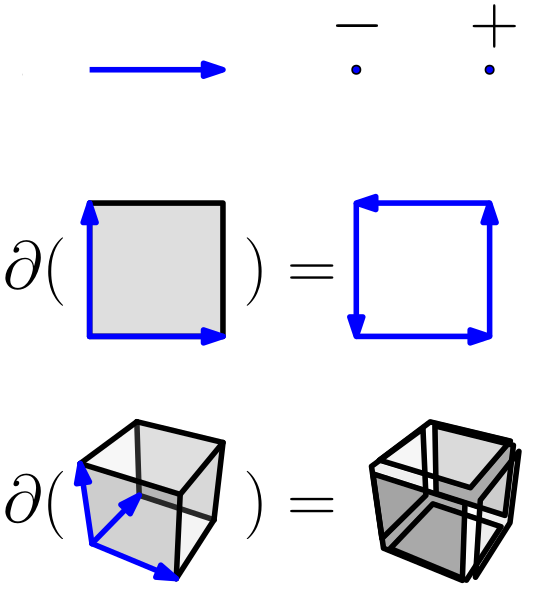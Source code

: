 <?xml version="1.0"?>
<!DOCTYPE ipe SYSTEM "ipe.dtd">
<ipe version="70107" creator="Ipe 7.1.8">
<info created="D:20130404103852" modified="D:20160304165924"/>
<bitmap id="1" width="1109" height="1109" length="76058" ColorSpace="DeviceRGB" Filter="DCTDecode" BitsPerComponent="8" encoding="base64">
/9j/4AAQSkZJRgABAQAAAQABAAD//gAkQ3JlYXRlZCBieSBXb2xmcmFtIE1hdGhlbWF0aWNh
IDcuMP/bAEMACAYGBwYFCAcHBwkJCAoMFA0MCwsMGRITDxQdGh8eHRocHCAkLicgIiwjHBwo
NyksMDE0NDQfJzk9ODI8LjM0Mv/bAEMBCQkJDAsMGA0NGDIhHCEyMjIyMjIyMjIyMjIyMjIy
MjIyMjIyMjIyMjIyMjIyMjIyMjIyMjIyMjIyMjIyMjIyMv/AABEIBFUEVQMBIgACEQEDEQH/
xAAfAAABBQEBAQEBAQAAAAAAAAAAAQIDBAUGBwgJCgv/xAC1EAACAQMDAgQDBQUEBAAAAX0B
AgMABBEFEiExQQYTUWEHInEUMoGRoQgjQrHBFVLR8CQzYnKCCQoWFxgZGiUmJygpKjQ1Njc4
OTpDREVGR0hJSlNUVVZXWFlaY2RlZmdoaWpzdHV2d3h5eoOEhYaHiImKkpOUlZaXmJmaoqOk
paanqKmqsrO0tba3uLm6wsPExcbHyMnK0tPU1dbX2Nna4eLj5OXm5+jp6vHy8/T19vf4+fr/
xAAfAQADAQEBAQEBAQEBAAAAAAAAAQIDBAUGBwgJCgv/xAC1EQACAQIEBAMEBwUEBAABAncA
AQIDEQQFITEGEkFRB2FxEyIygQgUQpGhscEJIzNS8BVictEKFiQ04SXxFxgZGiYnKCkqNTY3
ODk6Q0RFRkdISUpTVFVWV1hZWmNkZWZnaGlqc3R1dnd4eXqCg4SFhoeIiYqSk5SVlpeYmZqi
o6Slpqeoqaqys7S1tre4ubrCw8TFxsfIycrS09TV1tfY2dri4+Tl5ufo6ery8/T19vf4+fr/
2gAMAwEAAhEDEQA/APf6KKKACiiigAooooAKKKKACiiigAooooAKKKKACiiigAooooAKKKKA
CiiigAooooAKKKKACiiigAooooAKKKKACiiigAooooAKKKKACiiigAooooAKKKKACiiigAoo
ooAKKKKACiiigAooooAKKKKACiiigAooooAKKKKACiiigAooooAKKKKACiiigAooooAKKKKA
CiiigAooooAKKKKACiiigAooooAKKKKACiiigAooooAKKKKACiiigAooooAKKKKACiiigAoo
ooAKKKKACiiigAooooAKKKKACiiigAooooAKKKKACiiigAooooAKKKKACiiigAooooAKKKKA
CiiigAooooAKKKKACiiigAooooAKKKKACiiigAooooAKKKKACiiigAooooAKKKKACiiigAoo
ooAKKKKACiiigAooooAKKKKACiiigAooooAKKKKACiiigAooooAKKKKACiiigAooooAKKKKA
CiiigAooooAKKKKACiiigAooooAKKKKACiiigAooooAKKKKACiiigAooooAKKKKACiiigAoo
ooAKKKKACiiigAooooAKKKKACiiigAooooAKKKKACiiigAooooAKKKKACiiigAooooAKKKKA
CiiigAooooAKKKKACiiigAooooAKKKKACiiigAooooAKKKKACiiigAooooAKKKKACiiigAoo
ooAKKKKACiiigAooooAKKKKACiiigAooooAKKKKACiiigAooooAKKKKACiiigAooooAKKKKA
CiiigAooooAKKKKACiiigAooooAKKKKACiiigAooooAKKKKACiiigAooooAKKKKACiiigAoo
ooAKKKKACiiigAooooAKKKKACiiigAooooAKKKKACiiigAooooAKKKKACiiigAooooAKKKKA
CiiigAooooAKKKKACiiigAooooAKKKKACiiigAooooAKKKKACiiigAooooAKKKKACiiigAoo
ooAKKKKACiiigAooooAKKKKACiiigAooooAKKKKACiiigAooooAKKKKACiiigAooooAKKKKA
CiiigAooooAKKKKACiiigAooooAKKKKACiiigAooooAKKKKACiiigAooooAKKKKACiiigAoo
ooAKKKKACiiigAooooAKKKKACiiigAooooAKKKKACiiigAooooAKKKKACiiigAooooAKKKKA
CiiigAooooAKKKKACiiigAooooAKKKKACiiigAooooAKKKKACiiigAooooAKKKKACiiigAoo
ooAKKKKACiiigAooooAKKKKACiiigAooooAKKKKACiiigAooooAKKKKACiiigAooooAKKKKA
CiiigAooooAKKKKACiiigAooooAKKKKACiiigAooooAKKKKACiiigAooooAKKKKACiiigAoo
ooAKKKKACiiigAooooAKKKKACiiigAooooAKKKKACiiigAooooAKKKKACiiigAooooAKKKKA
CiiigAooooAKKKKACiiigAooooAKKKKACiiigAooooAKKKKACiiigAooooAKKKKACiiigAoo
ooAKKKKACiiigAooooAKKKKACiiigAooooAKKKKACiiigAooooAKKKKACiiigAooooAKKKKA
CiiigAooooAKKKKACiiigAooooAKKKKACiiigAooooAKKKKACiiigAooooAKKKKACiiigAoo
ooAKKKKACiiigAooooAKKKKACiiigAooooAKKKKACiiigAooooAKKKKACiiigAooooAKKKKA
CiiigAooooAKKKKACiiigAooooAKKKKACiiigAooooAKKKKACiiigAooooAKKKKACiiigAoo
ooAKKKKACiiigAooooAKKKKACiiigAooooAKKKKACiiigAooooAKKKKACiiigAooooAKKKKA
CiiigAooooAKKKKACiiigAooooAKKKKACiiigAooooAKKKKACiiigAooooAKKKKACiiigAoo
ooAKKKKACiiigAooooAKKKKACiiigAooooAKKKKACiiigAooooAKKKKACiiigAooooAKKKKA
CiiigAooooAKKKKACiiigAooooAKKKKACiiigAooooAKKKKACiiigAooooAKKKKACiiigAoo
ooAKKKKACiiigAooooAKKKKACiiigAooooAKKKKACiiigAooooAKKKKACiiigAooooAKKKKA
CiiigAooooAKKKKACiiigAooooAKKKKACiiigAooooAKKKKACiiigAooooAKKKKACiiigAoo
ooAKKKKACiiigAooooAKKKKACiiigAooooAKKKKACiiigAooooAKKKKACiiigAooooAKKKKA
CiiigAooooAKKKKACiiigAooooAKKKKACiisdvFfh+PWJNIl1qxh1KOVITazTrHIzsqsoVWI
LZDrjGeTjqCKANiiiigAooooAKKKKACiiigAooooAKKKKACiiigAooooAKKKKACiiigAoooo
AKKKKACiiigAooooAKKKKACiiigAooooAKKKKACiiigAooooAKKKKACiiigAooooAKKKKACi
iigAooooAKKKKACiiigAooooAKKKKACiiigAooooAKKKKACiiigAooooAKKKKACiiigAoooo
AKKKKACiiigAooooAKKKKACiiigAooooAKKKKACiiigAooooAKKKKACiiigAooooAKKKKACi
iigAooooAKKKKACiiigAooooAKKKKACiiigAooooAKKKKACiiigAooooAKKKKACiiigAoooo
AKKKKACiiigAoorn/FnjTQvBWnLea1d+V5u4QQopeSZlGSFUfgMnCgkZIyKANyeeG1t5bi4l
jhgiQvJJIwVUUDJJJ4AA5zXzp8Rvjzcaj/xLfBss9na/Os9+yBZJhyoEYOSi4+bdw+cfdwc8
H4++JmteP7iNbwR2unwOzQWUJO0Ek4ZyfvuFOM8DrgDJzxdAH0P8BviR9pii8GatNPJdLuOn
TP8AMDGq5MJ4yNoViCSRj5eNqg+Ea7qf9t+IdT1byfJ+3Xctz5W7ds3uW25wM4zjOBWfRQBo
aZrusaJ5v9k6rfWHnY8z7JcPFvxnGdpGcZPX1NegaZ8fvHNh5v2m4sdS342/a7UL5eM5x5RT
rnvnoMY5z5fRQB9H6Z+0po8vm/2t4fvrXGPL+yTJcbuuc7tmO3TOcnpjnuNG+L3gbW9ixa9B
azGIStHfA2+zplSz4QsCeisehIyBmvjiigD77gnhureK4t5Y5oJUDxyRsGV1IyCCOCCOc1JX
wZpuralo1w1xpeoXdjOyFGktZmiYrkHBKkHGQDj2Fdponxp8c6J5Cf2v9vt4d37m/jEu/Ofv
ScSHBOR83YDpxQB9f0V8/wCiftKf6iLX/D/97zriwm+u3bE//AQcv6n2rvNK+N/gPU0t9+qy
WM877PJu7d1KHdgbnUFAO+d2ADzjnAB6JRVPTdW03WbdrjS9QtL6BXKNJazLKobAOCVJGcEH
HuKuUAFFFFABRRRQAUUUUAFFFFABRRRQAUUUUAFFFFABRRRQAUUUUAFFFFABRRRQAUUUUAFF
FFABRRRQAUUUUAFFFFABRRRQAUUUUAFFFFABRRRQAUUUUAFFFFABRRRQAUUUUAFFFFABRRRQ
AUUUUAFFFFABRRRQAUUUUAFFFFABRRRQAUUUUAFFFFABRRRQAUUUUAFFFFABRRRQAUUUUAFF
FFABRRRQAUUUUAFFFFABRRRQAUUUUAFFFFABRRRQAUUUUAFFFFABRRRQAUUUUAFFFFABRRRQ
AUUUUAFFFFABRRRQAUUUUAFFFFABRRRQAUUUUAFFFFABRVe+v7PTLOS8v7uC0tY8b5p5BGi5
IAyx4GSQPxr50+IPx6vtSebTPCTSWNmrsjah/wAtbhNuPkBGYhkkg/e+6fkORQB6H8RvjNpf
g7/QNKEGq6ud6uiy/u7UjI/eEdWDD/VjBwDkrxn5g1nXNU8Q6i9/q9/Pe3TZG+Z87QSTtUdF
XJOFGAM8Cs+igAooro/BvgfWvHWqPZaRFGBEm+a4nJWKIc43EAnJIwAASeT0BIAMSysLzU7y
OzsLSe7upM7IYIzI7YBJwo5OACfwr0O8+A/ju2t7WWKxtLt5k3PFDdIGgOB8r79oJ5I+UsOD
z0z9BeBvhxofgSzH2GLztRkiEdzfyZ3y85OBkhFz/CPRcliM119AHwvqXhvXdHt1uNU0XUrG
BnCLJdWrxKWwTgFgBnAJx7Gsuvve5nW1tZrhwSkSM7BeuAM8V4n4i0bRPEt3LPd6LYxl5WlJ
giETsx6lnTDOT1OT1OaAPnSivWb/AOFemTbmsb24tmL7sOBKirz8oHB9OST079a57UPhdrFt
5j2U9veIuNi58uRumeD8oxz/ABdB+FAHD1K9tPFBFPJDIkM2fLkZSFfBwcHvg+leg+F/hvK0
73HiGHZEvypbLICXOPvFlPAHoDkn2HNT4oXUf9rWOmQCFYbO3yEjGChY/dIHAG1VIGO/0oA4
SiiigCSCea1uIri3lkhnicPHJGxVkYHIII5BB5zXaaN8XvHOibFi16e6hEolaO+AuN/TKlny
4UgdFYdSRgnNcPRQB7hpn7SmsReb/a3h+xus48v7JM9vt65zu357dMYweueO/wBM+P3ga/8A
N+03F9puzG37XalvMznOPKL9Md8dRjPOPlCigD7v0zXdH1vzf7J1Wxv/ACceZ9kuEl2ZzjO0
nGcHr6GtCvgCuo0b4jeMdA2DTvEV8kaRCFIZpPOjRBjAVJNyrjAAwOBx0oA+16K+aNG/aP8A
EFpsTV9JsdQjSIJuhZreR3GPnY/MvPOQFHJ4wBiu30T9onwtfeRHq1nfaXM+7zH2ieGPGcfM
vznIA6JwT6DNAHsFFc/onjnwt4j8hdJ16xuJp93l2/mhJm25z+6bDjgE8jpz0roKACiiigAo
oooAKKKKACiiigAooooAKKKKACiiigAooooAKKKKACiiigAooooAKKKKACiiigAooooAKKKK
ACiiigAooooAKKKKACiiigAooooAKKKKACiiigAooooAKKKKACiiigAooooAKKKKACiiigAo
oooAKKKKACiiigAooooAKKKKACiiigAooooAKKKKACiiigAooooAKKKKACiiigAooooAKKKK
ACiiigAooooAKKKKACiiigAooooAKKKKACiiigAooooAKKKKACiiigAooooAKKKKACiiigAo
oooAK5vxn450XwLpaX2sSyEyvsht4AGlmPGdoJAwAckkgDgdSAeL+JHxr07wp5umaCYNR1uO
Xy5lcMYbfGC24jG5ucbVPBByQRtPzJquq32uapcanqdzJc3lw++WV+rH+QAGAAOAAAMAUAdJ
46+JGu+PLw/bpvJ02OUyW1hHjZFxgZOAXbH8R/vNgKDiuPoooAK9N8JWnhzxdZ4v9NtU1O3X
a6QFoRInaTamBnJwce3QECvObOzuNQvIrS0haWeVtqIvUn+g9+1fRvwY+GVppMS+ItSkmfVk
ZoxAsn7mIEKRkD7zDnqdoPQZAagDH0b9n+x1KeC5uL6/t9OKlmUlDJNkfLtO35QDySQcjGPW
vdNK0qx0TS7fTdNto7azt02RRJ0UfzJJySTySSTyauUUAFFFFAGN4s/5Fm7/AOAf+hrXmVem
+LP+RZu/+Af+hrXmVABRRRQAVn3mg6TqDSvd6bayySrteRohvIxj73UHHfPFaFFAHF3/AMMt
CudzWpuLNtm1Qkm9N3OGIbJP0BHTt1rnLr4U6kkoFnqNrLHt5aYNGc+mAG46c5r1eigDwW78
HeIrLZ5uk3Db848kCXp67M4696w6+lqrXenWOobPttlb3OzOzzolfbnrjI46D8qAPnKivabr
4ceHLiIJFbzWrBs74ZmJI9Pn3DH4dq5y/wDhROu5tO1ON8vxHcIV2rz/ABLnJ6dh+HSgDzmi
uhv/AAP4i0/cX02SZA+wNbkSbuvOF+YDjqQKw7i2ntJ2guYZIZlxujkUqwyMjIPtQBFRRRQA
VuaV4y8TaGlvFpmv6lbQW774oEuW8pTu3f6vO0gnJIIwcnOc1h0UAesaN+0H4x0/YmorY6pH
5od2mh8qQpxlFMeFHQ4JU4J7jiu/0b9o/wAP3exNX0m+0+R5Qm6FluI0Q4+dj8rcc5AU8DjJ
OK+aKKAPs/TPip4G1fzfs3iaxj8rG77Wxts5zjHmhd3TtnHGeorsK+AK0NM13WNE83+ydVvr
DzseZ9kuHi34zjO0jOMnr6mgD7vor5M0348+PLG4aW4vrTUEKFRFdWiKoOR8w8vYc8Y645PH
THd6N+0pZvsTXPD88WIhumsZhJvk4ziN9u1TyfvMRwOetAHvFFcPo3xe8Da3sWLXoLWYxCVo
74G32dMqWfCFgT0Vj0JGQM12Fjf2ep2cd5YXcF3ayZ2TQSCRGwSDhhwcEEfhQBYooooAKKKK
ACiiigAooooAKKKKACiiigAooooAKKKKACiiigAooooAKKKKACiiigAooooAKKKKACiiigAo
oooAKKKKACiiigAooooAKKKKACiiigAooooAKKKKACiiigAooooAKKKKACiiigAooooAKKKK
ACiiigAooooAKKKKACiiigAooooAKKKKACiiigAooooAKKKKACiiigAooooAKKKKACiiigAo
oooAKKKKACiiigAooooAKKKKACiiigAooooAKKKKACiiuT8c/EHRfAulyT308c1+UBt9PSQC
WYnIBx1VMqcuRgYOMnAIB0Gq6rY6Hpdxqep3MdtZ26b5ZX6KP5kk4AA5JIAyTXzp8SPjpea1
5uk+FXnsLFJfm1BJCk1woxjbgAxrnJ67iMZ2/Mp4Pxz8Qda8dapJPfTyQ2AcG309JCYoQMgH
HRnwxy5GTk4wMAcnQAUUUUAFbXh7wzf+IrxI7eNktt2JbllOxAMZ57tyPl9+w5re8I+AJ9V8
jUdTHlae3zLFkiSYcY+in16kDjqDXq9nZ2+n2cVpaQrFBEu1EXoB/U+/egDM8PeGbDw7ZpHb
xq9ztxLcso3uTjPPZeB8vt3PNeteBv8AkCTf9fLf+grXn9egeBv+QJN/18t/6CtAHTUUUUAF
FFFAGN4s/wCRZu/+Af8Aoa15lXpviz/kWbv/AIB/6GteZUAFbnh+0t7tLpJ4lcDZjPUdeh6i
sOug8LyKJLmMn52CsB7DOf5igC3P4atJNxheSJjjAzuUfgef1rOn8NXce4wvHKoxgZ2sfwPH
611VFAHCzadeQFvMtpQFGSwXIA+o4qrXolQz2dtc586CNyRtyy8gex6igDgaK62fw5ZSZMZk
iOMAK2Rn1Oef1rOn8M3KZMM0cgAzhvlJPoOo/WgDDoq7LpN/DjdayHP9wbv5ZqlQAVFcW0F3
A0FzDHNC2N0cihlODkZB96looA5nUPAPh3UPMb7F9mlfH7y2Yptxjov3R09O/rzXOXnwnjLS
tY6qyrt/dxzxZOcdCwI4z328e9ek0UAeJ3/w78RWW4pbR3SKm8tbyA+vGGwxPHQA9a5y6sru
wlEV5bTW8hXcEmjKEj1we3Br6PooA8W8JeB7jxEv2u4ka2sA2A4XLSkHkL6Dr83PPY84zvF/
2VPE11bWPFpa7YIkGcJtADAZ/wBvcSe5JPOc17xHHHDEkUSKkaKFVFGAoHQAdhXCap8MLa+u
nuYdVuEmldpJmmjWTexOcgLtxzn/AOtQB5NRXY3Xwz8QW8QeIWt0xbGyGXBA9fnCjH4965y/
0bU9L3G+sLiBQ/l73jIQtzwG6HoehoAo0UUUAFWLG/vNMvI7ywu57S6jzsmgkMbrkEHDDkZB
I/Gq9FAHoGifGnxzonkJ/a/2+3h3fub+MS785+9JxIcE5HzdgOnFd5pX7S0ypbx6x4bjd9+J
57S5Kjbu6rGwPIXsX5I6jPHgdFAH1vo3xz8DavsWW/n02Z5REsd9AVznGGLJuRVyerMMYJOB
zXeabq2m6zbtcaXqFpfQK5RpLWZZVDYBwSpIzgg49xXwZUkE81rcRXFvLJDPE4eOSNirIwOQ
QRyCDzmgD77or4w0z4qeOdI837N4mvpPNxu+1sLnGM4x5obb17YzxnoK9A0z9pTWIvN/tbw/
Y3WceX9kme329c53b89umMYPXPAB9H0V5Xpv7QXgi+uGiuDqWnoELCW6tgyk5Hyjy2c55z0x
weeme80bxX4f8Q7BpGtWN7I0Qm8mGdTIqHHLJncvUA5AwTg80AbFFFFABRRRQAUUUUAFFFFA
BRRRQAUUUUAFFFFABRRRQAUUUUAFFFFABRRRQAUUUUAFFFFABRRRQAUUUUAFFFFABRRRQAUU
UUAFFFFABRRRQAUUUUAFFFFABRRRQAUUUUAFFFFABRRRQAUUUUAFFFFABRRRQAUUUUAFFFFA
BRRRQAUUUUAFFFFABRRRQAUUUUAFFFFABRRRQAUUUUAFFFFABRRRQAUUUUAFFFFABRRRQAUU
UUAFFU9V1Wx0PS7jU9TuY7azt03yyv0UfzJJwABySQBkmvmz4nfGu88SfbdD8Pn7Noj/ALt7
nBWa6Xnd/uxtx8uNxA5IDFaAO/8Aid8a7Pw39t0Pw+ftOtp+7e5wGhtW53f70i8fLjaCeSSp
WvmzVdVvtc1S41PU7mS5vLh98sr9WP8AIADAAHAAAGAKp0UAFFFbnh3wrqPiOcfZ08u1Vwst
y33U4zwP4jjsPUZxnNAGVZ2dxqF5FaWkLSzyttRF6k/0Hv2r2bwN8L/IuI5riJLzUFkDLIu7
ybfrg9OT3yR1AwMjJ6/wN8Oreys8WqtFavJmWeQ5lmxnpxjA6dgMnqc16nZ2VtYW4gtYhHHk
nA5yfUk8mgDjdc0K30bQY9rebO9wA0pXHG1uAOw/n+WOYr0fxWit4duSyglShUkdDuAyPwJ/
OvOKACu78CTq2nXVuAd6Shye2GGB/wCgmuErs/AP/MQ/7Z/+zUAdnRRRQAUUUUAZPieJ5vDl
4ka7mChyM44VgT+gNeX16zrH/IEv/wDr2k/9BNeTUAFbXhn/AJCUn/XE/wAxWLW14Z/5CUn/
AFxP8xQB1VFFFABRRRQAUUUUAFRy28M+POhjk29N6g4/OpKKAMqXw7YSY2rJFj+4/X881nS+
F5hjybmN/XeCuPyzXTUUAcVPo1/Bkm3Z1zgGP5s++BziqLKyMVYFWBwQRgg16HTJYYp1Cyxp
IoOcOoIzQB59RXYz6BYTZIjaJickxt+mDkYrOn8LuMm3uVPPCyDGB9RnJ/CgDn6K0Z9Dv4Nx
8nzFXHzRnOfoOv6VQkjeJykiMjjqrDBFADaKKKAMi/8AC2haluN1pduWZ/MZ0Xy3ZucksuCe
vc1z2ofC7R7nzHsp7izdsbFz5ka9M8H5jnn+LqfwruKKAPIdQ+F2sW3mPZT294i42Lny5G6Z
4PyjHP8AF0H4Vz1/4W13TdxutLuAqp5jOi+YirzkllyB07mvf6KAPmmivoi/0bTNU3G+sLed
inl73jBcLzwG6jqehrnLr4Z+H7iUPELq1ULjZDLkE+vzhjn8e1AHjVFehXfwovk2fYtTt5s5
3+cjR49MY3Z7+lczd+DvEVls83Sbht+ceSBL09dmcde9AGHRRRQAUUVppos/9gS6xO3k228R
W+5STO5PIHoAAxyeMjHXOADV0b4jeMdA2DTvEV8kaRCFIZpPOjRBjAVJNyrjAAwOBx0ruNE/
aJ8U2PkR6tZ2OqQpu8x9pgmkznHzL8gwSOicgepzXj9FAH0/on7RPha+8iPVrO+0uZ93mPtE
8MeM4+ZfnOQB0Tgn0Ga7zSviB4Q1pLdrDxHprvcvsihedY5WbdtA8t8PknoMc8Y6iviSigD7
/or4Y0bxX4g8PbBpGtX1lGsom8mGdhGzjHLJna3QA5ByBg8V6Bo37QfjHT9iaitjqkfmh3aa
HypCnGUUx4UdDglTgnuOKAPqeivD9M/aU0eXzf7W8P31rjHl/ZJkuN3XOd2zHbpnOT0xz6Bp
nxU8Dav5v2bxNYx+Vjd9rY22c5xjzQu7p2zjjPUUAdhRRRQAUUUUAFFFFABRRRQAUUUUAFFF
FABRRRQAUUUUAFFFFABRRRQAUUUUAFFFFABRRRQAUUUUAFFFFABRRRQAUUUUAFFFFABRRRQA
UUUUAFFFFABRRRQAUUUUAFFFFABRRRQAUUUUAFFFFABRRRQAUUUUAFFFFABRRRQAUUUUAFFF
FABRRRQAUUUUAFFFFABRRRQAUUUUAFFFFABRRRQAVx/jr4kaF4Dsz9um87UpIjJbWEed8vOB
k4IRc/xH+62AxGK4f4kfHSz0XzdJ8KvBf3zxfNqCSB4bdjjG3AIkbGT12g4zu+ZR84X1/ean
eSXl/dz3d1JjfNPIZHbAAGWPJwAB+FAG54z8c61461RL7WJYwIk2Q28AKxQjjO0Ek5JGSSST
wOgAHN0UUAaehW2mXuo/ZtUupLWKVCsU6gbUk/hL5/h656duQMmuqv8A4V6nDuaxvbe5UJuw
4MTs3Pygcj05JHXt1ri7DTrzVLpbaxtpJ5j/AAoucDIGSewyRyeK+ifCeg61PYQ2dxcLe3MS
gST7doUcfeJPzEc84BIHTOaAPMPDXwxvLq6STWVMSLIAtrGQ7ze25TwM4HHJ56cGvoHw54Jt
7CCM3VvHEsbEx2kQUIvJ6gcHJOcD8c5xW7pOgWekruRfNn7yuBkcY+X0HX8+prVoAKKKKAMf
xT/yLl3/AMA/9DWvN69I8U/8i5d/8A/9DWvN6ACuz8A/8xD/ALZ/+zVxldd4DnVbq8tyDvdF
cHthSQf/AEIUAdxRRRQAUUUUAUtY/wCQJf8A/XtJ/wCgmvJq9Z1j/kCX/wD17Sf+gmvJqACt
rwz/AMhKT/rif5isZWKnIx+IBre8OTtJevGVUARE8DHcUAdLRRRQAUUUUAFFFFABRRRQAUUU
UAFFFFABRRRQAU2SNJUKSIroeqsMg06igDOn0Own3HyfLZsfNGcY+g6fpWfN4XXLGG6IGPlV
1zz7kf4V0NFAHHT6Bfw5IjWVQMkxt+mDg5rPlhlgYLLG8bEZw6kHFeg0jKrqVYBlIwQRkEUA
eeUV2s+jWE+SbdUbGAY/lx74HGaoS+F4TjybmRPXeA2fyxQBzNFasvh2/jxtWOXP9x+n54rO
lt5oMedDJHu6b1Iz+dAEdFFFAEF1ZWl/EIry2huIw24JNGHAPrg9+TXOX/w78O3u4pbSWrs+
8tbyEevGGyoHPQAdK6qigDgLX4VWEV+Zbm/mntQ2VgCBDjPAZs8jHBwB7YqT4jaVqV3pNhb6
XZtJZwMWkigQZUgBUwo5wAW4H49K7uigD5uuLae0naC5hkhmXG6ORSrDIyMg+1RV9I3FtBdw
NBcwxzQtjdHIoZTg5GQfesO/8D+HdQ3F9NjhcpsDW5Me3rzhflJ56kGgDwqivUL/AOFEDbm0
7U5EwnEdwgbc3P8AEuMDp2P49K5y6+HHiO3lCRW8N0pXO+GZQAfT59pz+HegDkqKs3enX2n7
PttlcW2/OzzomTdjrjI56j86rUAFFFFAFzTdW1LRrhrjS9Qu7GdkKNJazNExXIOCVIOMgHHs
K7zRvjn450jYst/BqUKRCJY76ANjGMMWTa7NgdWY5yScnmvN6KAPofRv2lLN9ia54fnixEN0
1jMJN8nGcRvt2qeT95iOBz1ruNE+NPgbW/IT+1/sFxNu/c38Zi2Yz96TmMZAyPm7gdeK+QKK
APvexv7PU7OO8sLuC7tZM7JoJBIjYJBww4OCCPwqxXwRY395pl5HeWF3PaXUedk0Ehjdcgg4
YcjIJH412mlfGXx5pKW8Sa7JcwQvu8u7iSYyDdkqzsN5B6feyBwCMCgD7Dor540b9pS8TYmu
eH4JcyjdNYzGPZHxnEb7tzDk/eUHgcda7/Rvjn4G1fYst/PpszyiJY76ArnOMMWTcirk9WYY
wScDmgD0iis/TNd0fW/N/snVbG/8nHmfZLhJdmc4ztJxnB6+hrQoAKKKKACiiigAooooAKKK
KACiiigAooooAKKKKACiiigAooooAKKKKACiiigAooooAKKKKACiiigAooooAKKKKACiiigA
ooooAKKKKACiiigAooooAKKKKACiiigAooooAKKKKACiiigAooooAKKKKACiiigAooooAKKK
KACiiigAooooAKKK4vx98TNF8AW8a3gkutQnRmgsoSNxABwzk/cQsMZ5PXAODgA6jVdVsdD0
u41PU7mO2s7dN8sr9FH8yScAAckkAZJr5k+JHxr1HxX5umaCZ9O0SSLy5lcKJrjOC24jO1eM
bVPIJySDtHD+LPGmu+NdRW81q783ytwghRQkcKsckKo/AZOWIAyTgVz9ABRRRQAVveGvCV/4
llcwbYbWNgJJ5AcA8ZCj+Jsc449yMiul8J/DWe+dZ9aimiRivk2qH55M4PzY5A7Y4bOemOfo
fQPBsFlEjX0UR2Koit0+5GBjg44OOmOn17AHLeC/h1bWVqRbwvaWzbS8rjMk5wOcntjJz0ye
B1r0+2tLeyhENtCkUY7KOvGMn1PHWpqKACiiigAooooAr38Mc+n3EUqB0aM5B+lcFfLpti21
LcPOBkKWJA+vP6V3WqsV0i9ZSQRBIQR2+U15VQArEsxY4yTngYrpfA3/ACG5v+vZv/Qlrma6
bwN/yG5v+vZv/QloA9AooooAKKKKAKWsf8gS/wD+vaT/ANBNeTV6zrH/ACBL/wD69pP/AEE1
5NQAVteGf+QlJ/1xP8xWLWr4dl8vVVXbnzEZc56d/wClAHX0UUUAFFFFABRRRQAUUUUAFFFF
ABRRRQAUUUUAFFFFABRRRQAUUUUAFFFFABRRRQBSl0mwmxutYxj+4Nv8sVQn8M2z5MM0kZJz
hvmAHoOh/WtyigDkp/Dl7HkxmOUZwArYOPU54/Ws6ezubbPnQSIAduWXgn2PQ131FAHndFd1
Np1nOG8y2iJY5LBcEn6jmqE/hq0k3GF5ImOMDO5R+B5/WgDlKK2p/DV3HuMLxyqMYGdrH8Dx
+tZ09hd227zreRVXGWxlfzHFAFaiiigArDu/B3h292ebpNuuzOPJBi6+uzGenetyigDgLr4U
6a8QFnqN1FJu5aYLIMemAF56c5rnL/4Za7bbmtTb3i79qhJNj7ecMQ2APoCevfrXsVFAHzvf
6Nqel7jfWFxAofy97xkIW54DdD0PQ1Rr6WrM1Dw9o+q+Yb3TreV5Mb5dm2Q4xj5xhuwHXpxQ
B8+UV69qHwu0e58x7Ke4s3bGxc+ZGvTPB+Y55/i6n8K56/8AhXqcO5rG9t7lQm7DgxOzc/KB
yPTkkde3WgDgqK17/wALa7pu43Wl3AVU8xnRfMRV5ySy5A6dzWRQAUV2zeHh4f8AAl1qOoI0
OqXjLDbqSd0aEgkYA+VmUPnPbjjJB4mgArsNM+KnjnSPN+zeJr6TzcbvtbC5xjOMeaG29e2M
8Z6CuPooA9s039pPXorhm1TQ9NuYNhCpas8DBsjksxcEYzxjuOeOe70b9oPwdqGxNRW+0uTy
g7tND5sYfjKKY8sepwSoyB2PFfLFFAH3Po3ivw/4h2DSNasb2RohN5MM6mRUOOWTO5eoByBg
nB5rYr4AroNE8c+KfDnkLpOvX1vDBu8u380vCu7Of3TZQ8knkdeetAH2/RXzBon7RPimx8iP
VrOx1SFN3mPtME0mc4+ZfkGCR0TkD1Oa9n8BfFLQvH2bazWe11OOLzZrOZCcKNoZlcfKy7nA
GcMcZ2igDuKKKKACiiigAooooAKKKKACiiigAooooAKKKKACiiigAooooAKKKKACiiigAooo
oAKKKKACiiigAooooAKKKKACiiigAooooAKKKKACiiigAooooAKKKKACiiigAooooAKKKKAC
iiigAooooAKKKKACiiigAorP1nXNL8Pac9/q9/BZWq5G+Z8biATtUdWbAOFGSccCvmD4jfGb
VPGP+gaUJ9K0gb1dFl/eXQOR+8I6KVP+rGRknJbjAB3/AMRvjzb6d/xLfBssF5dfOs9+yFo4
TyoEYOA7Z+bdymMfeycfOk8811cS3FxLJNPK5eSSRizOxOSSTySTzmo6KACiiuj8M+Db/wAR
y78Na2QUk3LxkhjyMKONxyDnnjH0BAMjTdLvdYvBaWFu08xUttBAAA7kngD6+o9a9n8C/C8W
0xlaOO+vhtJkdcR2/I+7nvnnd1wOAOc9j4N+Htva2apBAbS2CrulKfvbjvknv1PPQZ4GOB6Z
bWlvZQiG2hSKMdlHXjGT6njrQBS0jQrXR0YxZkmcAPK3X6D0Gef8cVp0UUAFFFFABRRRQAUU
UUAU9W/5A19/17yf+gmvK69fdFkRkdQyMMMrDII9DXkFABXQ+C51h1/YwJM0TIuOx4bn8FNc
9W14T/5Ga0/4H/6A1AHplFFFABRRRQBDeW/2uyuLbds82No92M4yMZxXj9ezV4zQAVo6F/yG
bf8A4F/6Cazq0dC/5DNv/wAC/wDQTQB2dFFFABRRRQAUUUUAFFFFABRRRQAUUUUAFFFFABRR
RQAUUUUAFFFFABRRRQAUUUUAFFFFABRRRQAUUUUAFFFFAEM9nbXOfOgjckbcsvIHseorOn8O
WUmTGZIjjACtkZ9Tnn9a16KAOXn8M3KZMM0cgAzhvlJPoOo/Ws6fTL23z5ltIABuJUbgB7kc
V3NFAHndFegS28M+POhjk29N6g4/Os6Xw7YSY2rJFj+4/X880AchRW9L4XmGPJuY39d4K4/L
NZ0uk38ON1rIc/3Bu/lmgClRSsrIxVgVYHBBGCDSUAFVptOsbm6jup7K3luI8bJXiVnXByME
jIweas0UAZHiDw7beJLWK2u7i4jhjfzNsJUbmxgEkqegJ6ev0rgrv4UXybPsWp282c7/ADka
PHpjG7Pf0r1SigDwe68FeI7OISS6TMyltuISspz9EJOOOtYckckMrxSoySIxVkYYKkdQR2Nf
SlQXVlaX8QivLaG4jDbgk0YcA+uD35NAHzhRXtl/8O/Dt7uKW0lq7PvLW8hHrxhsqBz0AHSu
c1T4WRwxT3FlqypGi7gt2uAoH3i0g6Dqfu/40AebUU6RQkrosiyKrEB1zhh6jIBx9QKbQAVo
aHrN54e1yy1ewfZdWkqypkkBsdVbBBKkZBGeQSKz67T4YeCZvG3jG1tXt5H0u3cS38gB2rGM
kISCCC5G0YORkkA7TQB9l0UUUAFFFFABRRRQAUUUUAFFFFABRRRQAUUUUAFFFFABRRRQAUUU
UAFFFFABRRRQAUUUUAFFFFABRRRQAUUUUAFFFFABRRRQAUUUUAFFFFABRRRQAUUUUAFFFFAB
RRRQAUUUUAFFFFABRRRQAUUUUAFcH8QPirovgS38omPUNWLhRp8UwVkGAS0hwdg2kEZGWyMD
GSOD+JHx5S283SfBku66jl2y6mUV4wBjiIHIfJyCxGMA7c5DD58nnmuriW4uJZJp5XLySSMW
Z2JySSeSSec0AbnizxprvjXUVvNau/N8rcIIUUJHCrHJCqPwGTliAMk4Fc/RXUeEoNG1i4/s
jV4likkXFrdxuUfduzsP8LE5OCwz25+UAA5eivS9Q+FH+sfTdT9PLiuU+mcuv4n7vt7113gL
4ZraXCyx4uNREf7yd/8AVQ5znbxnnpnqcHoCRQBx3hL4ayXLxXWtxEpIo8qyUsHLHgb8YI7H
AOcnnGCD9BaB4Ngsoka+iiOxVEVun3IwMcHHBx0x0+vba0nRLTSI/wB0u6crteZurf4D2HoO
taVABRRRQAUUUUAFFFFABRRRQAUUUUAFeP17BXj9ABW14T/5Ga0/4H/6A1YtavhudbfxFZO4
JBfZx6sCo/U0Aeo0UUUAFFFFABXjNezV4zQAVo6F/wAhm3/4F/6Cazq0dC/5DNv/AMC/9BNA
HZ0UUUAFFFFABRRRQAUUUUAFFFFABRRRQAUUUUAFFFFABRRRQAUUUUAFFFFABRRRQAUUUUAF
FFFABRRRQAUUUUAFFFFABRRRQAUUUUAFFFFADJYYp1CyxpIoOcOoIzWfPoFhNkiNomJyTG36
YORitOigDm5/C7jJt7lTzwsgxgfUZyfwrPm0TUIQxNuWVTjKENn6Dr+ldpRQB57JG8TlJEZH
HVWGCKbXoUkaSoUkRXQ9VYZBqhPodhPuPk+WzY+aM4x9B0/SgDjKK6Kfwv8AeNvc+m1ZB/Mj
/CqE+gX8OSI1lUDJMbfpg4OaAMyvJvH/AIxi1TOkac+61jcNNOrHErD+Eeqg857kAjpk6nxD
8XpFFcaBYkmcnZdygkeXg8xjHU9m7AZHXOPLqACiiigAruPBHxS1jwDp1zZ6Tp+lS/aZfNkm
uYXaQ4AAXcrr8o5IB6Fm9a4eigD6z+G3xfh+IOs3elto0mnzw2/2hGFwJldQwVgflUg5ZccH
PPTHPpleF/s06bNFo2v6ozR+RcXEVuigncGjVmYnjGMSrjnsenf3SgAooooAKKKKACiiigAo
oooAKKKKACiiigAooooAKKKKACiiigAooooAKKKKACiiigAooooAKKKKACiiigAooooAKKKK
ACiiigAooooAKKKKACiiigAooooAKKKKACiiigAooooAKKK8/wDH/wAW9C8C77P/AJCGsrsP
2CJyu1W5y74IXgZxyxyvGDkAHWa/4j0jwtpbalrV9HaWgcJvYFizHoFVQSx6nAB4BPQGvlz4
kfF7VPHPm6bbJ9h0IS7khH+snAxtMpzg4I3BRwCRncVDVyfijxdrXjHVHv8AWL2SYl2aKAMR
FADgbY0zhRhV9zjJJPNYdABRRTo45JpUiiRnkdgqooyWJ6ADuaAG11HhbwVe+IZYriVWg0zc
d0/GXx1CDue2cYGD1IxXTeDPhrJPJbX2qwvJI2Xj08Rkk9wX/U7ceme4r3/QPB9vp8UT3ccT
FYwqWwQeXEOmMdDgYHoPfg0AY+geFLi9iikvXlW28sYkO0SSn1wBgevQew54723t4rW3SCCM
RxIMKo7VJRQAUUUUAFFFFABRRRQAUUUUAFFFFABRRRQAV5RqMSQandwxrtjjmdVGc4AYgV6v
Xlerf8hm+/6+JP8A0I0AU6u6P/yG7D/r5j/9CFUqu6P/AMhuw/6+Y/8A0IUAes0UUUAFFFFA
BXjNezV4zQAVo6F/yGbf/gX/AKCazqt6ZI0eqWzIcEyBfwJwf0NAHc0UUUAFFFFABRRRQAUU
UUAFFFFABRRRQAUUUUAFFFFABRRRQAUUUUAFFFFABRRRQAUUUUAFFFFABRRRQAUUUUAFFFFA
BRRRQAUUUUAFFFFABRRRQAUUUUAFFFFABXm/xM+JkXhSBtK0p0l1uReTwy2qkcMw7sRyF/E8
YDavxB+INn4J04KoS41adSba2J4A6eY+Oig/ixGB3I+YtS1K81jUZ9Q1C4e4u523SSP1J/oA
MAAcAAAcUAVaKKKACuwf4ZeJvslrcQ2sU3nxhzGsoR4sgHDh9uDz0Gehrqvhr4IhW3g8Q6km
+V/ntIXUgRjPEhB6k9V7AYPJIx6hQB8wXul6hpuz7dY3Nr5mdnnwsm7HXGRz1H51Ur6C+Iks
kPgLVGikZGKxqSpwcGRQR9CCQfY18+0AFeyfs+3mpX3jUWEusakNPsLKW4isluW8gsWVcNH0
x+8ZuMfMAfr43XuH7Nemeb4h1zVvOx9mtEtvK2/e81927OeMeTjGOd3bHIB9H0UUUAFFFFAB
RRRQAUUUUAFFFFABRRRQAUUUUAFFFFABRRRQAUUUUAFFFFABRRRQAUUUUAFFFFABRRRQAUUU
UAFFFFABRRRQAUUUUAFFFFABRRRQAUUUUAFFFFABRRRQAVHPPDa28txcSxwwRIXkkkYKqKBk
kk8AAc5rL8T+J9L8I6HNq+rz+Vbx8Kq8vK56Ig7scH8iSQASPlz4jfFnV/HFxcWVu8ln4fLr
5dmAA0m0khpGHJJPO3O0YXqRuIB3fxO+On/H7oHhF/8ApnJq6SfXeIQB9AJM+u0fdevBJ55r
q4luLiWSaeVy8kkjFmdickknkknnNR0UAFFFdV4V8EXniHZdyt9n04PhpD9+QDrsGPXjJ4Ge
+CKAMPSNIvNb1GOyso98rcknhUXuzHsB/wDWHJAr27wH8NY7R0eONJ9SVCZbpydkWey+nTGc
ZOT0GQOv8JeAoLezSOO3NlpxzIoQ5eQnvk5Ppye2AOOno9vbxWtukEEYjiQYVR2oAo6Tolpp
Ef7pd05Xa8zdW/wHsPQda0qKKACiiigAooooAKKKKACiiigAooooAKKKKACiiigAryvVv+Qz
ff8AXxJ/6Ea9UrzTxJEkPiG8WNcKWDEZ7lQT+pNAGVViwnW11G2uHBKRSo7BeuAQeKr0UAez
UUUUAFFFFABXkepRJb6pdwxLtjjmdFGc4AYgV65Xk2sf8hu//wCvmT/0I0AUqs6f/wAhK1/6
7J/MVWqzp/8AyErX/rsn8xQB3dFFFABRRRQAUUUUAFFFFABRRRQAUUUUAFFFFABRRRQAUUUU
AFFFFABRRRQAUUUUAFFFFABRRRQAUUUUAFFFFABRRRQAUUUUAFFFFABRRRQAUUUUAFFFFABW
B4w8V2fg3QJNUvEeUlhFBCnWWQgkLn+EYBJJ6AHqcA6Osata6Fo93ql6+23tYjI+CAWx0UZI
BYnAAzySBXyr4y8Zaj401g3t6fLgjyttaq2UhQ9vdjgZbv7AAAAo+IfEOo+KNYl1TVJvMnk4
VRwkaDoijsoz/MnJJNZdFFABXoXw38FR6xMdX1SBmsYWHkRuvyTvzkn1VcdMYJ4zwQcrwH4Q
k8S6qs1zCx0qBv377tu84yEB7npnHQdwSM+9RRRwQpDDGscSKFREGAoHAAA6CgB9FFFAHC/F
m5mg8HJHG+1Li7SOUYB3KAzY9uVU8eleH1678ZLyRNO0qyAXyppXlYkcgoABj2/eH9K8ioAK
+i/2adNmi0bX9UZo/IuLiK3RQTuDRqzMTxjGJVxz2PTv86V9V/s+6bNY/DIXErRlL+9luIgp
OQoCxYbjrujY8Z4I+gAPVKKr399b6Zp1zf3knl2trE80z7SdqKCWOBycAHpXnfgz42+HPFmq
PpsyyaXdyXHlWSXDZFypzt+YDCOcY2k9SoUsTwAemUUUUAFFFFABRRRQAUUUUAFFFFABRRRQ
AUUUUAFFFFABRRRQAUUUUAFFFFABRRRQAUUUUAFFFFABRRRQAUUUUAFFFFABRRRQAUUUUAFF
FFABRRRQAUUVHPPDa28txcSxwwRIXkkkYKqKBkkk8AAc5oAkrzv4jfFnSPA9vcWVu8d54gCL
5dmASse4EhpGHAAHO3O45XoDuHnnxI+PL3Pm6T4Ml22skW2XUyjJISccRA4KYGQWIzknbjAY
+D0AbHifxPqni7XJtX1efzbiThVXhIkHREHZRk/mSSSSTj0UUAFOjjkmlSKJGeR2CqijJYno
AO5q9o+iX+u3i21jAzncA8hB2Rg55Y9hwfrjjJr3PwJ8NYbJ18lBcT7yZL+SLAjHTCdcHB6A
5OeeOgByHg34YPLcQzavAZboyfurJWDLxn755B9cZxgc5yQPe9E8Jx2u241AJNKV4hIBVD7/
AN4/oOevBrX0rRrXSbdUiQNNj55ivzN6/QcdP/11oUAFFFFABRRRQAUUUUAFFFFABRRRQAUU
UUAFFFFABRRRQAUUUUAFeb+Kf+Rku/8AgH/oC16RXm/in/kZLv8A4B/6AtAGPRRRQB7NRTIZ
UuII5om3RyKHU4xkEZFPoAKKKKACvJtY/wCQ3f8A/XzJ/wChGvWa8m1j/kN3/wD18yf+hGgC
lVnT/wDkJWv/AF2T+YquFLHCgk+gq1YRSDUbUmNwBKn8J9RQB3NFFFABRRRQAUUUUAFFFFAB
RRRQAUUUUAFFFFABRRRQAUUUUAFFFFABRRRQAUUUUAFFFFABRRRQAUUUUAFFFFABRRRQAUUU
UAFFFFABRRRQAUUUUAFMmmitoJJ55UihjUu8jsFVFAySSegA70+vnP4sfESXX9Rm0PS7lDot
uwDyQsSLpxgkk91U8ADIJG7J+XABifEH4g3njbUQqh7fSYGJtrYnknp5j46sR+Cg4HcnjKKK
ACt3wn4ZuvE+sx20SMLVGVrqYHAjTPODg/MecDHX2BIpaLot9r+px2FhFvlfkseFRe7MewH/
ANYZJAr6H0DRLXw/o0Gn2qqAigySKuDK+Pmc8nk/XgYHQCgC3Y2NrptlDZ2cKw28K7UjXoB/
U9yTyTzViiigAooooA8d+MV5I+uadZEL5UNsZVIHJLsQc+37sfrXm9dr8VL37V42kh8vb9kg
jhzuzvyN+fb7+PwriqACvsf4P2Nxp/wo0CG6j8uRonmA3A5SSR5EPHqrKfbPPNfHFe+fEbx9
d+E/Auk+AbaKNNUbR4INTkLpJ9nUxBWiABI3kA5J6KQRncCoBh/Gv4nf8JJqJ8P6HfeZolvj
7Q8Qwt1MCf4s/NGvGOgLZPzAKa8foooA9Q0b4+eNdI05LOVrHUtmAs19EzSBQAACyMu7pnLZ
YknJNep/Cb4ual481m60jVNNtIZ4rd7pbi1ZlUqGRdhRtxzlyd270GO9fLle6fs06bDLrOv6
ozSefb28VuigjaVkZmYnjOcxLjnuevYA+i6KKKACiiigAooooAKKKKACiiigAooooAKKKKAC
iiigAooooAKKKKACiiigAooooAKKKKACiiigAooooAKKKKACiiigAooooAKKKKACiivN/iR8
XtL8Debptsn27XTFuSEf6uAnG0ynORkHcFHJAGdoYNQB1nijxdovg7S3v9YvY4QEZooAwMs5
GBtjTOWOWX2Gckgc18sfED4q6147uPKJk0/SQgUafFMWVzkEtIcDedwBGRhcDAzknl9f8R6v
4p1RtS1q+ku7soE3sAoVR0CqoAUdTgAcknqTWXQAVp2mgajqNi93YQfa0jwJUhO6SMk4AKfe
OeuQCMd+DjMrc8Ka7eaHrcL23mSRTOsc1ui7jKuegXu3PHv7EggGRcW09pO0FzDJDMuN0cil
WGRkZB9q6rwt4DvNd/0m8MlnYjaVYp88wOD8oPbH8XI5GAeceyPpUWsvHZy2UV4WfKRSRhxu
9cHgcZ5+td/oXheOy8q7vPnuh8wTIKxnt9SPXp+WaAOb8H+Ara0s4dlutrp24yCIE75Se5J5
wfUnOAMcYNeiW9vFa26QQRiOJBhVHapKKACiiigAooooAKKKKACiiigAooooAKKKKACiiigA
ooooAKKKKACiiigArgPGUSR64rKuGkhVnOepyR/ICu/rnvEBtYbqOe4WMFUADsuSOTjHegDg
KKvX+pSXkhClkh6BM9fc1RoA9Z0f/kCWH/XtH/6CKu1S0f8A5Alh/wBe0f8A6CKu0AFFFFAB
Xk2sf8hu/wD+vmT/ANCNes15NrH/ACG7/wD6+ZP/AEI0AUqt6dLIuoWyhztMqjHbqKqUUAei
UUUUAFFFFABRRRQAUUUUAFFFFABRRRQAUUUUAFFFFABRRRQAUUUUAFFFFABRRRQAUUUUAFFF
FABRRRQAUUUUAFFFFABRRRQAUUUUAFFFFABRRXmPxY+IkWgadNoel3LjWrhQHkhYA2qHBJJ7
Mw4AGCAd2R8uQDA+MfxC+94Y0W8/vJqUkY+g8oNn67wB6Ln7wrxKiigAqxY2N1qV7DZ2cLTX
EzbUjXqT/QdyTwBzUUUUk8yQwxtJK7BURBksTwAAOpr3LwD4I/4Rq3a+vTu1O4j2sqtlYUJB
2ccE5AyfbA9SAaXgzwtH4V0b7OXWW7mbzLiVVwCccKDjJUds9yTxnFdHRRQAUUUUAFFFFAHz
r44vft/jbVpvL8vbOYcbs58sBM/jtz+Nc/V3WbyPUNc1C9hDLFcXMkqBxggMxIzjvzVKgAqS
eea6uJbi4lkmnlcvJJIxZnYnJJJ5JJ5zUdFABRRRQAV9J/s2abDF4V1nVFaTz7i9Fu6kjaFj
QMpHGc5lbPPYdO/zZX1n8BtNhsfhXZ3ETSF7+4muJQxGAwcxYXjptjU855J+gAPTKKKKACii
igAooooAKKKKACiiigAooooAKKKKACiiigAooooAKKKKACiiigAooooAKKKKACiiigAooooA
KKKKACiiigAooooAKjnnhtbeW4uJY4YIkLySSMFVFAySSeAAOc1T1zWbPw9od7q9++y1tIml
fBALY6KuSAWJwAM8kgV8iePviZrXj+4jW8Edrp8Ds0FlCTtBJOGcn77hTjPA64AycgHefEb4
83Go/wDEt8Gyz2dr86z37IFkmHKgRg5KLj5t3D5x93Bz4fRRQAUUV2Phn4f3utLHd3pazsWU
OjYBeUZ/hH8Ixnk+owCKAMHRdA1HX7owafBv2YMkjHCRgnGSf6DJ4OAcV7r4F+HUNg5WzV5J
JAFnvZV4UDGVX0Geduc8jJ4yOp8J+BoIbWFlto7TT/vCJBhpeAAT9QPvE5OPfNeg29vFa26Q
QRiOJBhVHagCnpWjWuk26pEgabHzzFfmb1+g46f/AK60KKKACiiigAooooAKKKKACiiigAoo
ooAKKKKACiiigAooooAKKKKACiiigAooooAK4Txsx/teBcnAgBA/4E1d3XGeOYkE1lMF/eMr
qTnqAQR/6EaAOSooooA9W0KVJtCsXjbcohVCcY5UYP6g1oVjeE/+RZtP+B/+htWzQAUUUUAF
eZ+LP+Rmu/8AgH/oC16ZXmfiz/kZrv8A4B/6AtAGLRRRQB6JRRRQAUUUUAFFFFABRRRQAUUU
UAFFFFABRRRQAUUUUAFFFFABRRRQAUUUUAFFFFABRRRQAUUUUAFFFFABRRRQAUUUUAFFFFAB
RRRQAUUVzvjLxlp3gvRze3p8yeTK21qrYeZx29lGRlu3uSAQDL+I/j218HaO8MUu7WbqJhax
JgmPOR5rZBAUHoCPmIx0yR8vTTS3M8k88ryzSMXeR2LM7E5JJPUk96t6xq11rusXeqXr7ri6
lMj4JIXPRRkkhQMADPAAFUaACiivSPh14Dj1RY9c1VVeyDH7PbnkSkHBZ/8AZBBGO5HPH3gD
a+HXgOTS2j1zVVZL0qfs9ueDECMFn/2iCRjsDzz930iiigAooooAKKKKACorq5hsrSa6uH2Q
wxtJI2CdqgZJwOegqWsTxhcw2ng7WJJ32I1pJGDgn5nG1Rx6lgKAPnCiiigAoore8HeFbvxl
4mttGtG8rzMvLOULLDGBksQPwAzgFioyM5oAwaK6n4jaFZeGfHWoaNpyuLW1WBU8xtzMTCjM
xPqSSeMDngAcVy1ABX2n8MdNh0r4ZeHbeBpGR7JLglyCd0o81hwBxucge2OvWviyvvewsbfT
NOtrCzj8u1tYkhhTcTtRQAoyeTgAdaALFFFFABRRRQAUUUUAFFFFABRRRQAUUUUAFFFFABRR
RQAUUUUAFFFFABRRRQAUUUUAFFFFABRRRQAUUUUAFFFFABRRRQAUVT1XVbHQ9LuNT1O5jtrO
3TfLK/RR/MknAAHJJAGSa+bPid8a7zxJ9t0Pw+fs2iP+7e5wVmul53f7sbcfLjcQOSAxWgC5
+0N4usdW1TT9A069kmOnPK16qN+6Ep2hV64LqA4PHy7yM53AeJ0UUAFFFFABXc+GviprmgX0
E1zHb6pFGU+S6UhgB12suPmI/iYNg84rhqKAPpbQf2hfD1+6xazYXWlOzkeYp+0RKoXILEAN
knIwEPbnrj0nR/FWgeINg0jWbG8kaITeVFOpkVDjlkzuXqAcgYJwea+IKKAPvaivj/R/i343
0XYsWuz3UQlErR3oE+/plSzZcKQOisOpxgnNek6D+0dCUWPxFojq4Qkz6cwYM27geW5G0bep
3nkdOeAD3eiuR8PfE7wh4l8tLLWYI7l/LAtro+TJvfogDYDtnj5C3OPUZ66gAooooAKKKKAC
iiigAooooAKKKKACiiigAooooAKKKKACiiigAooooAK4/wAdf8uH/bT/ANlrsK4/x1/y4f8A
bT/2WgDj6KKKAPTfCf8AyLNp/wAD/wDQ2rZrC8ISpJ4cgRGy0TOjjHQ7if5EVu0AFFFFABXm
fiz/AJGa7/4B/wCgLXpleZ+LP+Rmu/8AgH/oC0AYtFFFAHolFFFABRRRQAUUUUAFFFFABRRR
QAUUUUAFFFFABRRRQAUUUUAFFFFABRRRQAUUUUAFFFFABRRRQAUUUUAFFFFABRRRQAUUUUAF
FFVdS1Kz0fTp9Q1C4S3tIF3SSP0A/qScAAckkAc0AVfEPiHTvC+jy6pqk3lwR8Ko5eRz0RR3
Y4/mTgAmvljxh4rvPGWvyapeIkQCiKCFOkUYJIXP8RySST1JPQYA0fiF47n8cawkoi8jT7Xc
tpCQN+DjLMf7x2jjoMADPJPH0AFFFdH4M8LSeKtZ+zl2itIV8y4lVckDPCg4wGPbPYE84xQB
peAfBH/CS3DX16dumW8m1lVsNM4AOzjkDBGT74HqPcooo4IUhhjWOJFCoiDAUDgAAdBUVjY2
um2UNnZwrDbwrtSNegH9T3JPJPNWKACiiigAooooAKKKKACvN/ir4mtYdKbQIHWS7nZGnUDP
lICGGTnhiQvHPGemRXUeMPE8PhfRHusxPeSfLbQuT87cZOBzgA5PTsMgkV8+319dalezXl5M
01xM255G6k/0HYAcAcUAV6KKKAJ7GyuNS1C2sbSPzLm5lWGJNwG52IAGTwOSOtfXfw88E2/g
fwzFZYgk1CX5725iU/vXycDJ52qDgdO5wCxrifgd4Gt9O02XxDqNp/xNmkaODzDnyI9o6DHy
u2Tk9QMDjLA+wu6xozuwVFBLMxwAPU0AfFnjCeG68b6/cW8qSwy6jcPHJGwZXUyMQQRwQR3r
Fr1b/hWei/8AP1f/APfxP/iK821W1tLK/e3s737bGnBmEexS3fbycj37/TkgFvwnY2+p+MtD
sLyPzLW61C3hmTcRuRpFDDI5GQT0r7nr44+D9jb6h8V9Ahuo/MjWV5gNxGHjjeRDx6Mqn3xz
xX2PQAUUUUAFFFFABRRRQAUUUUAFFFFABRRRQAUUUUAFFFFABRRRQAUUUUAFFFFABRRRQAUU
UUAFFFFABRRRQAUUUUAFcn45+IOi+BdLknvp45r8oDb6ekgEsxOQDjqqZU5cjAwcZOAeL+J3
xrs/Df23Q/D5+062n7t7nAaG1bnd/vSLx8uNoJ5JKla+bNV1W+1zVLjU9TuZLm8uH3yyv1Y/
yAAwABwAABgCgDoPHPxB1rx1qkk99PJDYBwbfT0kJihAyAcdGfDHLkZOTjAwBydFFABRVvS9
Lvda1O303TbZ7m8uG2RRJ1J/kABkkngAEngV9JfDz4Naf4X8rUtcEGoa1HL5kTIWMNvjIG0H
G5u+WHBAwARkgHn/AID+B17r1v8A2h4ke60q13FUtRHtuJAARuO7/VjOMZUkgHgDBJrv7Pvi
GwRpdGv7XVUVQfLYfZ5WYtggAkrgDByWHfjpn6SooA+Ktd8I+IfDLsus6RdWiBgnnMm6JmK7
gBIMqxxngE9D6GsWvu+uO1n4WeC9bt/Ll0G1tXVWVJbFPs7IWH3vkwGIwCNwIHpycgHyDRXu
+tfs6f6+TQte/u+Tb30X03bpU/EjCeg96851n4WeNNEuPLl0G6ukZmVJbFPtCuFP3vkyVByC
NwBPpwcAHHUUUUAFbeg+MPEPhh1bRtXurRA5fyVfdEzFdpLRnKscY5IPQegrEooA9k0f9orX
7XYmr6VY6hGsQTdEzQSO4x87H5l55yAo5PGAMV6joPxp8Fa66xNqD6bOzlVj1FBGCAud28Eo
B1AywOR05GfkqigD7usr601K0S7sLqC6tpM7JoJA6NgkHDDg8gj8KsV8K6dquo6PcNcaZqF1
ZTshRpLaZo2K5BwSpBxkDj2Fei6L8e/GWnXG7UZLXVYGdCyTQrGyqD8wRowoBIPVg2MDjrkA
+paK8j0X9oTwxfeRHqtnfaZK+7zH2iaGPGcfMvznIA/g4J9Oa9J0XxFo3iK38/R9Ttb1AiO4
hlDNGGGV3r1QnB4YA8H0oA06KKKACiiigAooooAKKKKACiiigAooooAKKKKACuY8bxIdMt5i
v7xZtoOegKkn/wBBFdPXN+Nv+QND/wBfC/8AoLUAcHRRRQB6B4G/5Ak3/Xy3/oK101cz4G/5
Ak3/AF8t/wCgrXTUAFFFFABXmfiz/kZrv/gH/oC16ZXm3i+J4/Ec7uuFlVHQ56jaB/MGgDCo
oooA9CjkWWNJEOUcBlPqDTqr6f8A8g21/wCuKfyFWKACiiigAooooAKKKKACiiigAooooAKK
KKACiiigAooooAKKKKACiiigAooooAKKKKACiiigAooooAKKKKACiiigAooooAK+bfiZ8TJf
Fc7aVpTvFokbcnlWumB4Zh2UHkL+J5wF2/iz8TJbme68L6M7xW8bNDfXHKtKwOGjX0UHIJ/i
6fd+945QAUUVYsbG61K9hs7OFpriZtqRr1J/oO5J4A5oAt6Bol14g1mDT7VWJdgZJFXIiTPz
OeRwPrycDqRX0Poui2OgaZHYWEWyJOSx5Z27sx7k/wD1hgACqnhjwxY+F9MFrajfK+DPcMMN
K39AOcDt7kknboAKKKKACiiigAooooAKpavqtromlXGo3hYQQLlti5JJIAAHqSQPTnnFWpZY
4IXmmkWOJFLO7nAUDkkk9BXgvjzxfJ4l1VobaZjpUDfuE27d5xguR3PXGeg7Ak5AMfxHr1x4
k1ufUrhdm/CxxBiwjQdFGfzPTJJOBmsqiigAruvAPhYXsiazd7hDDJ+4jwRvded2f7oPp1IO
emDh+FfDUviO/ZC/l2sODO4I3YOcBR6nB56DH0B9pjjSGNI40VI0AVVUYCgdAB6UAel+EIkj
8OQOi4aVndznqdxH8gKv606pod+XYKPIcZJxyQQB+dR6BAtvoFiiEkGIPz6t8x/U1g/FHW10
D4f6jeZiMxMccEcj7fMcuvA7nABbA7KenWgDxbx14q/sy2OnWFxtv5P9YydYkI9ezHjHfHPH
Brympru7uL+7kurqVpZ5Tud27/8A1vbtUNAHrH7PNjb3fxKkmnj3yWmnyzQHcRscskZPHX5X
Yc+vrivqevnj9mixt5NR8RX7R5uoYoIY33H5UcuWGOnJjT8vc19D0AFFFFABRRRQAUUUUAFF
FFABRRRQAUUUUAFFFFABRRRQAUUUUAFFFFABRRRQAUUUUAFFFFABRRRQAUUUUAFeR/tAeK5t
D8HQaNamRJ9YdkeRcjbCm0uMgg5Ysi4wQVLg9q9crwf9pexuJNO8O36x5tYZZ4ZH3D5XcIVG
OvIjf8vcUAfPFFFFABXW+Cfh5rfji7H2KLydPSUR3F9JjZFxk4GQXbHYeq5Kg5rpfhP8Lbfx
pE2s6nd7dNtrryWtIwd85ChiC2RsX5l6ZJ+b7vBr6WsrG0020S0sbWC1to87IYIwiLk5OFHA
5JP40AYnhDwVo3gjTHstJicmVt81xMQ0sp5xuIAGADgAAAcnqST0VFFABRRRQAUUUUAFFFFA
GLrvhHw94mRl1nSLW7cqE85k2yqobcAJBhlGc8AjqfU15xrH7POg3W99J1W9sJGlLbZVWeNU
OflUfK3HGCWPA5znNew0UAfKesfBPxtpW9orGDUYkiMrSWUwbGM5UK212bA6BTnIxk8Vwd7Y
3em3b2l9az2tzHjfDPGUdcjIyp5HBB/Gvuiqmo6Vp2r262+p2Frewq29Y7mFZFDYIyAwIzgn
n3NAHw3RX1J4g+B3hHWPMlsop9JuW8xg1q+Yy7dCY2yAoP8ACm3gkemPONd/Z98Q2CNLo1/a
6qiqD5bD7PKzFsEAElcAYOSw78dMgHkVFa2seF9e0DedW0e9s41lMPmywsI2fnhX+63QkYJy
BkVk0AFFFFAHdaD8X/GugOu3V3v4N5dodRzOGJXH3yd4A4IAYDI9zn0XQf2joSix+ItEdXCE
mfTmDBm3cDy3I2jb1O88jpzx4BRQB9maL8SvBviC4+z6dr9q0+9EWObdA0jMcKEEgUucjoue
o9RXVV8E1v6L438T+HfIXStdvreKDd5dv5peFd2c/u2yh5JPTrz1oA+16K+dfD37RWqW3lw+
INKgvYx5aG4tW8qQAcO5U5VmPXA2DOegPHpOg/GnwVrrrE2oPps7OVWPUUEYIC53bwSgHUDL
A5HTkZAPQaKjgnhureK4t5UmglQPHJGwZXUjIII4II71JQAUUUUAFFFFABRRRQAVzfjb/kDQ
/wDXwv8A6C1dJWJ4siSTw9OzLlo2RkOeh3AfyJoA86ooooA73wLKjaXcwhv3iTb2GOgKgD/0
E/lXU1xngH/mIf8AbP8A9mrs6ACiiigArz/xz/yG4f8Ar2X/ANCavQK8/wDHP/Ibh/69l/8A
QmoA5miiigDvNP8A+Qba/wDXFP5CrFV9P/5Btr/1xT+QqxQAUUUUAFFFFABRRRQAUUUUAFFF
FABRRRQAUUUUAFFFFABRRRQAUUUUAFFFFABRRRQAUUUUAFFFFABRRRQAUUUUAFeTfFz4jz6D
nw9o0nl38sQa4ukcboEboq45Dkc5OMAgjkgrufFDx7/wh+jrb2EsJ1m74iRuTDHzmXbjB5GA
DwTzyFIr5lmmluZ5J55XlmkYu8jsWZ2JySSepJ70AMooooAfFFJPMkMMbSSuwVEQZLE8AADq
a968B+EI/DWlLNcwqNVnX9++7dsGchAew6Zx1PcgDGV8N/BUmjwnV9UgVb6ZR5Ebr88Cc5J9
GbPTGQOM8kD0KgAooooAKKKKACiiigAoorh/iH4zXw/ZHTbQMdRuoiQ4JUQocjeCP4uDjHQj
J6AEA5/4meNZPOk8P6ZOoi27byWNuSecxZ7D+9jrnHGCD5bRRQAVd0rSrvWb9LOzj3SNySeF
Re7MewH+eaqwwy3E8cEEbyyyMESNFLMzE4AAHUk17R4V8Mjw1YNHMG+3S4Nzkg7WGfkGCRgZ
Iz35PoAAaOlaVaaNYJZ2ce2NeSTyzt3Zj3J/zxV2iprO3+13tvbbtnmyLHuxnGTjOKAPWrO3
+yWVvbbt/lRrHuxjOBjOK8o/aHnhXwRp1u0qCZ9RV0jLDcyrHIGIHUgFlye24eteu14J+0fP
C1x4ct1lQzItw7xhhuVWMYUkdQCVbB77T6UAeF0UUUAfS/7N1jbx+DdWv1jxdTah5Mj7j8yJ
GhUY6cGR/wA/YV7RXm/wKsbe0+FGmzQR7JLuWeac7id7iRoweenyoo49PXNekUAFFFFABRRR
QAUUUUAFFFFABRRRQAUUUUAFFFFABRRRQAUUUUAFFFFABRRRQAUUUUAFFFFABRRRQAUUUUAF
eV/tBabNffDI3ETRhLC9iuJQxOSpDRYXjrukU844B+h9Urj/AIqaZ/a/wv8AENt53lbLQ3O7
buz5JEu3GR12Yz2znnpQB8YUUUUAe/8A7ON7cSaf4gsWkzbQywTRptHDuHDHPXkRp+Xua9wr
5t/Z4nmXxvqNusriF9OZ3jDHazLJGFJHQkBmwe24+tfSVABRRRQAUUUUAFFFFABRRRQAUUUU
AFFFFABRRRQAVxesfCfwTrO9pdDgtpTEYlksiYNnXDBVwhYE9Sp6DOQMV2lFAHgmu/s6zB2k
8Pa2jIWAEGoKVKrt5PmIDuOeg2Dg9eOfOPEHwz8XeG/Me90aeS2TzCbm1HnR7E6uSuSi45+c
Lxn0OPsKigD4Qor7V13wj4e8TIy6zpFrduVCecybZVUNuAEgwyjOeAR1Pqa801n9njRrq48z
SNYutPRmZnimiFwoBPyqnKkAcj5ixPHPHIB860V3+u/BnxpoaNKtgmpQqoZpNPfzCCWxt2EB
yehOFIwevBxw97Y3em3b2l9az2tzHjfDPGUdcjIyp5HBB/GgCCiiigC5p2q6jo9w1xpmoXVl
OyFGktpmjYrkHBKkHGQOPYV6To/x/wDF9hsTUFsdUj80O7Sw+XIU4yilMKOhwSp5PccV5VRQ
B9PaD+0B4V1FFXV4brSJ9hZiyGeLO7AVWQbiSOeUA4Iz0z6LoviLRvEVv5+j6na3qBEdxDKG
aMMMrvXqhODwwB4PpXw5UkE81rcRXFvK8M8Th45I2KsjA5BBHIIPegD7yor5D0H4v+NdAddu
rvfwby7Q6jmcMSuPvk7wBwQAwGR7nPpOj/tH2j7E1vQJ4sRDdNZSiTfJxnCNt2qeT94kcDnr
QB7nRXM6P8RPCGvbBp/iGxaR5RCkUr+TI7nGAqPtZs5AGByeOtdNQAVj+Kf+Rcu/+Af+hrWx
WP4p/wCRcu/+Af8Aoa0Aeb0UUUAdn4B/5iH/AGz/APZq7OuJ8Byos99CW/eOqOox1AJB/wDQ
h+ddtQAUUUUAFef+Of8AkNw/9ey/+hNXoFef+Of+Q3D/ANey/wDoTUAczRQASQAMk0/yZf8A
nk//AHyaAO50/wD5Btr/ANcU/kKsVXsARp1qCMERJ/IVYoAKKKKACiiigAooooAKKKKACiii
gAooooAKKKKACiiigAooooAKKKKACiiigAooooAKKKKACiiigAooooAK5bx74yg8GeHZLzML
38vyWdvIx/ePxk4HO1Qcnp2GQWFaviHxDp3hfR5dU1Sby4I+FUcvI56Io7scfzJwATXyb4h8
Q6j4o1iXVNUm8yeThVHCRoOiKOyjP8yckk0AVdS1K81jUZ9Q1C4e4u523SSP1J/oAMAAcAAA
cVVoooAK9S+GfgqTzo/EGpwKItu6zikXknjEuOw/u565zxgE4/w+8ETa5dxarfJs0yGQMqso
P2lgfugHjZkcnv0Hcj3CgAooooAKKKKACiiigAooqvfX1rptlNeXkyw28K7nkboB/U9gByTx
QBmeJ/E9j4X0w3V0d8r5EFupw0rf0A4ye3uSAfni+vrrUr2a8vJmmuJm3PI3Un+g7ADgDitP
xP4nvvFGpm6ujsiTIgt1OViX+pPGT39gABiUAFFFem/CnwD/AG7ejWtXs9+kw58lJDgXEoP9
3HzIOc9ATgcgMKAOq+EfgJtLgi8TaiUNzcw5tIQA3lRsAd5PZmHTHRSc8kgakkjSyPI5y7ks
x9Sa726laC0mlUAskbMM9MgZrgKACtLQIGuNfsUQgESh+fRfmP6Cs2t7wdA03iKJ1IAhR3bP
cY28fiwoA9Ir5m/aBnhl+IVskcqO8OnRpKqsCUbfI2D6HDKcHsQe9fTNfJHxgnhuPirrjwSp
KgaJCyMGAZYUVhx3BBBHYgigDh6KKKAPtf4cWNvp/wANfDkNrH5cbafDMRuJy8iiRzz6szH2
zxxXUVHBBDa28VvbxRwwRIEjjjUKqKBgAAcAAcYqSgAooooAKKKKACiiigAooooAKKKKACii
igAooooAKKKKACiiigAooooAKKKKACiiigAooooAKKKKACiiigAqnq2mw6zo19pdw0iwXtvJ
byNGQGCupUkZBGcH0NXKKAPgCitjxZY2+meMtcsLOPy7W11C4hhTcTtRZGCjJ5OAB1rHoA7/
AOCs80XxV0lI5XRJlnSVVYgOvku2D6jKqcHuAe1fWFfCFdxoXxc8aaC67dWe/h3F2h1D9+GJ
XH3id4A4IAYDI9zkA+t6K8W8P/tDaZc+XDr+lT2ch8tTcWrebGSeHYqcMqjrgbzjPpz6PoXj
vwv4ldY9J1u1nmZiiwMTHKxC7jhHAYjHOQMcH0NAHRUUUUAFFFFABRRRQAUUUUAFFFFABRRR
QAUUUUAFFFFABRRRQAVU1HStO1e3W31Owtb2FW3rHcwrIobBGQGBGcE8+5q3RQB5jrPwI8H6
hb7dPjutLmVWCvDM0isxHyl1kLEgEdFK5yeemPONa/Z/8TWPnyaXd2WpRJt8tNxhmkzjPyt8
gwSf4+QPXivpWigD4j1nw9rPh648jV9MurJyzIhmjKrIVOG2N0YDI5Ukcj1rMr7vrh9d+Efg
vXkbdpKWE20Is2n/ALgqA2fugbCTyCSpOD7DAB8kUV7prv7OswdpPD2toyFgBBqClSq7eT5i
A7jnoNg4PXjnzTWfhv4w0C3+0ahoN0sO1naSHbOqKoyxcxlggx3bHQ+hoA5aiiigAro9B8e+
KvDKLFpGt3UECoUWBiJIlBbcdsbgqDnnIGeT6mucooA9s8PftFapbeXD4g0qC9jHlobi1byp
ABw7lTlWY9cDYM56A8d9/wALc8EeJdFktv7VeyuZo3ZYLyMxlWTLAM/MYztGPm5yB1OK+VaK
APpSOSOaJJYnV43UMrqchgehB7inV85Wmo32n7/sV7cW2/G/yZWTdjpnB56n8667TvifrVtJ
/p8cF8hYs3yiJ+nABUbQM8/dPf8AAA+hfA3/ACG5v+vZv/Qlr0CvAPAXxe8OW+pSS6yZtNzb
sNxjaZN29cAFAWzgZ5UDg89M+36Zruj615v9larY3/k48z7LcJLsznGdpOM4P5GgDQooooAK
8/8AHP8AyG4f+vZf/Qmr0CuH8eQKt1Z3AJ3ujIR2wpBH/oRoA5GnpNJHja7ADtnimUUAdxpU
5uNLt5CMHbtP4cZ/SrlZ2hf8ga3/AOBf+hGtGgAooooAKKKKACiiigAooooAKKKKACiiigAo
oooAKKKKACiiigAooooAKKKKACiiigAooooAKKKKACqupalZ6Pp0+oahcJb2kC7pJH6Af1JO
AAOSSAOanmmitoJJ55UihjUu8jsFVFAySSegA718y/FDx7/wmGsLb2Esw0a04iRuBNJzmXbj
I4OADyBzwWIoAy/HvjKfxn4ikvMzJYRfJZ28jD92nGTgcbmIyevYZIUVy1FFABXUeDPBl14q
vdzFodOhbE84HJP9xPVv0A5PYGl4Y8MX3ijUxa2o2RJgz3DDKxL/AFJ5wO/sASPoLSNKtdE0
q306zDCCBcLvbJJJJJJ9SST6c8YoAsWttDZWkNrbpshhjWONck7VAwBk89BUtFFABRRRQAUU
UUAFFFFABXhXxE8Xf8JDqYsbXiws5GCsHyJ36F+DjHB2+xJ74HR/EzxrH5Mnh/TJ2Mu7beSx
twBzmLPc/wB7HTGOckDyegAoorQ0PRrzxDrVrpVgqG5uGKrvbaoABJJPoACfXjgE8UAa3gXw
hP4w8QR2mJksY/nu7iNR+7XnAyeNzEYHXucEA19Q2dpBYWVvZ2yeXb28axRJknaqjAGTyeB3
rL8K+G7Xwp4ft9Ktm8zy8tLMUCmVzyWOPyGckAAZOK2qAKOsStDpNyygEldvPoTg/wA64muv
8RS+XpTLtz5jquc9O/8ASuQoAK6nwLE7apczBf3aQ7GOehLAj/0E/lXLV2vgJGCX7lTsJjAb
HBI3ZH6j86AOxr4q8YTw3XjfX7i3lSWGXUbh45I2DK6mRiCCOCCO9fZ19e2+m6fc313J5dtb
RNNK+0naigknA5PAPSvhegArc8FwQ3Xjrw9b3EUc0Eup2ySRyKGV1Mqggg8EEcYrDrvPgxBD
c/FvQUnijlQPK4V1DAMsLsp57hgCD2IBoA+w6KKKACiiigAooooAKKKKACiiigAooooAKKKK
ACiiigAooooAKKKKACiiigAooooAKKKKACiiigAooooAKKKKACiiigD44+MFjb6f8V9fhtY/
LjaVJiNxOXkjSRzz6szH2zxxXD165+0VBDD8RrV4oo0ebTInlZVALt5ki5b1O1VGT2AHavI6
ACiiigAooooA63w/8TPF3hvy0stZnktk8sC2uj50exOiANkouOPkK8Y9Bj07Qv2ioSix+IdE
dXCkmfT2DBm3cDy3I2jHU7zyOnPHglFAH2No3xI8H6/cfZ9P161abcqLHNugZ2Y4UIJApc57
LnqPUV1NfCFdFoXjvxR4aRY9J1u6ghVSiwMRJEoLbjhHBUHPOQM8n1NAH2bRXgmhftFTB1j8
Q6IjIWJM+nsVKrt4HluTuOep3jg9OOfR9H+LHgnWdixa5BbSmIStHegwbOmVLNhCwJ6Bj0OM
gZoA7SiiigAooooAKKKKACiiigAooooAKKKKACiiigAooooAKKKKACiiigDndd8CeF/ErtJq
2iWs8zMHadQY5WIXaMuhDEY4wTjgegrzjxB+zzplz5k2garPZyHzGFvdL5sZJ5RQwwyqOmTv
OMenPtNFAHyfrvwZ8aaGjSrYJqUKqGaTT38wglsbdhAcnoThSMHrwccJPBNa3ElvcRPFNExS
SORSrIwOCCDyCD2r7rqpqOladq9utvqdha3sKtvWO5hWRQ2CMgMCM4J59zQB8N0V9O6x8BPC
N/vewa90yTyiqLFN5kYfnDMHyx6jIDDgduteca78A/FGnOzaTNa6tDuCqFcQS425LFXO0AHj
hyeQcdcAHlNFFFABUkE81rcRXFvLJDPE4eOSNirIwOQQRyCDzmo6KAO/0T40eOdF8hP7W+32
8O79zfxiXfnP3n4kOCcj5uwHTivS9F/aR017fbruh3cM6og32LLKsjY+Y7XKlBnGBluvXjn5
1ooA+2dA8feFPE7rFpGuWk87OUWBiYpXIXcdsbgMRjnIGOD6Gs/x9/zD/wDtp/7LXxtWxp/i
vXtLgjgtNVuUt4lZY4HffHGGO47UbKgk85AoA9+ory3T/itdrLjUtOhkjLL81sShUdzhidx9
Bkf4dfpvjrw/qajF8ttJtLGO6/dkAHH3j8pPfAJ/nQB6toX/ACBrf/gX/oRrRrM8PSRzaDay
xOrxupZXU5DAscEHuK06ACiiigAooooAKKKKACiiigAooooAKKKKACiiigAooooAKKKKACii
igAooooAKKKKACiiigAoorxz4s/EyK2guvC+jOktxIrQ31xwyxKRho19WIyCf4en3vugGD8X
PiPBr2fD2jSeZYRShri6RztndeirjgoDzk5yQCOAC3k1FFABV3SNKutb1W306zCmedsLvbAA
AJJJ9AAT68cZqva2017dw2tum+aaRY41yBuYnAGTx1Ne++DPBlr4VstzFZtRmXE84HAH9xPR
f1J5PYAAu+GPDFj4X0wWtqN8r4M9www0rf0A5wO3uSSduiigAooooAKKKKACiiigArj/AB94
w/4RnTFhs5IjqdxxGrcmJOcyY6dRgZ6n1wRW34j1638N6JPqVwu/ZhY4gwUyOeijP5nrgAnB
xXzrqeo3Granc6hdNumuJC7ckgZ6AZJOAMADsAKAK8ssk8zzTSNJK7FndzksTySSepplFFAD
4YZbieOCCN5ZZGCJGilmZicAADqSa+lPhv4Hi8JaKs93Ag1m5X/SZNwfy1zkRqewAxnGct3I
C45L4R/D+LyIvE2r2zmUtusIZVG0LgETY7kn7ucYxuGcqR7HQAUUUUAYXieVRaQRYO5pNw9M
AY/qK5it/wAUSqZ7eLB3KpY+mCcf0NYFABXoPghGXQ5CykBp2KkjqMKMj8Qfyrz6vTfCf/Is
2n/A/wD0NqAKfxDvbew+HXiGa5k8uNrCWEHaT88ilEHHqzKPx5r41r6s+N17b2vwt1GGaTbJ
dywwwjaTucSK5HHT5UY8+n0r5ToAK9c/Z1ghm+I108sUbvDpkrxMyglG8yNcr6HazDI7EjvX
kde+fszQQtceJbhoozOiWyJIVG5VYylgD1AJVSR32j0oA+g6KKKACiiigAooooAKKKKACiii
gAooooAKKKKACiiigAooooAKKKKACiiigAooooAKKKKACiiigAooooAKKKKACiiigDwP9pmC
Zrfw1cLFIYEe5R5Ap2qzCIqCegJCsQO+0+lfPlfU/wC0NY3F38NY5oI98dpqEU053AbEKvGD
z1+Z1HHr6Zr5YoAKsWL20eoWz3sbSWiyqZkTqyZG4DkckZ7iq9FAHrWo/CG0aLOmalPHIFb5
blQ4c/wjKgbR6nB69OOeL1TwB4j0tjmwa6j3BRJafvAxIz90fMB2yQBn8K92sbuPUNPtr2IM
sdxEsqBxggMARn35qxQB8t0V9Jap4f0nWlI1HT4J2KhfMK4cAHIAcfMBn0Pc+tcdqHwj0qfc
1hfXNq7PuxIBKirz8oHB9OST079aAPHqK6zVPhz4j0xS4tFvIwoJa0beQScY2kBifoCMH61y
0sUkErxSo0ciMVdHGCpHBBHY0AMooooA2tC8XeIfDLq2javdWiBi/kq+6JmK7STGcqxxjkg9
B6CvT/D/AO0Nqdt5cOv6VBeRjy1Nxat5UgA4dipyrMeuBsGc+vHi1FAH1novxi8E6z5Cf2r9
hnl3fub6MxbMZ+8/MYyBkfN3A68V3EE8N1bx3FvKksMqh45I2DK6kZBBHBBHevhStPRvEOs+
Hrjz9I1O6snLK7iGQqshU5XevRgMnhgRyfWgD7cor5t0L9oLxDYIsWs2FrqqKpHmKfs8rMWy
CSAVwBkYCjtz1z6fo/xs8E6rsWW+n06V5REsd7CVznGGLLuRVyepYYwc4HNAHodFQWV9aala
Jd2N1BdW0mdk0EgdGwcHDDg8gj8KnoAKKKKACiiigAooooAKKKKACiiigAooooAKKKKACiii
gAooooA+EKKKKANjwt4bvPF3iO00OwkgjurrfsediEG1Gc5IBPRT2rQ1n4c+MdA3nUfDt8ka
RGZ5oY/OjRBnJZ49yrjBJyeBz0rU+DE8Nt8W9BeeWOJC8qBnYKCzQuqjnuWIAHckCvsOgD4A
or7b1/wB4U8UO0usaHaTzs4dp1Bilchdo3SIQxGOME44HoK8v1v9mzTXt92g65dwzqjnZfqs
qyNj5RuQKUGc5OG69OOQD50or0DW/gt450Tz3/sj7fbw7f31hIJd+cfdj4kOCcH5exPTmuDn
gmtbiW3uIpIZ4nKSRyKVZGBwQQeQQeMUAR0UUUAaOka/q2gz+dpWo3NmxZWYQyEK5U5G5ejD
k8EEcn1rvdE+OPiWwcLqkVtqkO4sxZRDLjGAAyDaADzypPUZ6Y8xooA+j9J+OHhW+2pfLeac
/lBnaWLzI9/GVUplj1OCVHA7dK9BsNTsNVgafTr62vIVbYZLeVZFDYBxlSecEce9fF9Phmlt
p454JXimjYOkiMVZGByCCOhB70Afa9FfL+ifF3xfoqCNr5NQhVSqpfp5hBJzneCHJ6jliMHp
wMeg6F8etOuPLi1zTJrRzsUz2x82Mk8MxU4ZVHXA3nGfTkA9forA0Txt4a8ROI9L1i2mmZiq
wsTHKxA3HCOAxGOcgY4Poa36ACiiigAooooAKKKKACiiigAooooAKKKKACiiigAooooAKKKK
ACiiuP8AiF47g8D6Okoi8/ULrctpCQdmRjLMf7o3DjqcgDHJABj/ABM+JkXhSBtK0p0l1uRe
Twy2qkcMw7sRyF/E8YDfNtWtS1K81jUZ9Q1C4e4u523SSP1J/oAMAAcAAAcVVoAKKK9Y+Gfg
qPyY/EGpwMZd26zikXgDjEuO5/u56YzzkEAGx8PvBEOh2kWq3yb9TmjDKrKR9mUj7oB534PJ
7dB3J7qiigAooooAKKKKACiiigAqvfX1rptlNeXkyw28K7nkboB/U9gByTxVivEviL41k1i9
k0nT51OlwsNzxNkXDjnJPdQegHBIzk8YAMLxh4nm8Ua291mVLOP5baFyPkXjJwOMkjJ69hkg
CufoooAK9D+F3gJvE2oLq16UGlWUwDIQGM8gw2wg5+XBG7PUHA6krznhDwhqHjHVxZ2Y8uFM
NcXLLlYV9fdjzhe/sASPqPTtOs9J0+CwsLdLe1gXbHGnQD+pJ5JPJJJNAFqiiigAooooA5Lx
JIr6oFU5KRhW9jkn+RFZFaGtsraxcFSCMgZB7hQDWfQAV6zo/wDyBLD/AK9o/wD0EV5NXsiI
saKiKFRQAqqMAD0FAHkH7RF7bx+ENLsWkxczX/nRptPKJGwY56cGRPz9jXzjXuH7R17byah4
fsVkzcwxTzSJtPCOUCnPTkxv+XuK8PoAK+m/2b4IV8C6ncLFGJ31NkeQKNzKsUZUE9SAWYgd
tx9a+ZK+u/gdBDD8JNIeKKNHmed5WVQC7ec65b1O1VGT2AHagD0SiiigAooooAKKKKACiiig
AooooAKKKKACiiigAooooAKKKKACiiigAooooAKKKKACiiigAooooAKKKKACiiigAooooA4f
4wWNxqHwo1+G1j8yRYkmI3AYSORJHPPoqsffHHNfHFfdfiXTZtZ8K6vpdu0az3tlNbxtISFD
OhUE4BOMn0NfClABRRRQB9C+Cbz7f4L0qby9m2AQ4zn/AFZKZ/Hbn8a364n4WXclz4NEThQt
rcyRJgckHD8++XP4YrtqACiiigAqlqOkadq8XlahZQXKhWVTIgJUHrtPVT05GDwKu0UAef6p
8JtJumL6ddT2LFh8hHmoBjBABIbJPOSx78enHat8MfEGnb3tkiv4RuOYGw4UdMqcHJHZd38s
+40UAfMFzbXFncNb3UEsEyY3RyoVYZGRkHnoair6cu7G01CIRXtrBcxhtwSaMOAemcHvyfzr
jNU+FWh3alrCSewk2gKAxkTOeSQxyTjjhgOn4gHi1Fd3qnwq1y0YtYSQX8e4BQGEb4xySGOA
M8cMT0/DjLuxu9PlEV7az20hXcEmjKEjpnB7cH8qAK9FFFAFvTtV1HSLhrjTL+6spmXY0ltM
0bFcg4JUg4yBx7CvS9C+PnijTnVdWhtdWh3FmLIIJcbcBQyDaADzyhPJGemPKaKAPqHRvjv4
P1C33ahJdaXMqqWSaFpFZiPmCNGGJAI6sFzkcdceh6dqunavbtcaZf2t7CrbGktplkUNgHBK
kjOCOPcV8N1PZX13pt2l3Y3U9rcx52TQSFHXIwcMORwSPxoA+6KK+W/D/wAcfF2j+XFeywat
bL5albpMSBF6gSLgliP4n3cgH1z6doXx88L6iirq0N1pM20sxZDPFndgKGQbiSOeUA4Iz0yA
erUVmaN4h0bxDb+fpGp2t6gVXcQyBmjDDK716qTg8MAeD6Vp0AFFFFABRRRQAUUUUAFFFFAB
RRRQAUUUUAfEfiPTodI8T6tpluztDZ3k1vG0hBYqjlQTgAZwPSsyt7xv/wAj94j/AOwpc/8A
o1qwaAOg8Cf8lD8Nf9hW1/8ARq19v18QeBP+Sh+Gv+wra/8Ao1a+36ACiiigAr5//aa/5lb/
ALe//aNfQFeN/tIQQt4F0y4aKMzpqaokhUblVopCwB6gEqpI77R6UAfMlFFFADzFIIVmMbCJ
mKq5HBIwSAfUZH5j1ple0fCWKOfwbewzRrJE95Iro4yGBjQEEHqK19S+HPhnUvNb7B9llkx+
8tXKbcY6L9wcD+73PfmgDwCivTdS+Dt4s2dL1OCSIs3y3SlCg/hGVB3H1OB06c8cVqvhXXdE
UvqGmTxRBQzSqA8agnAyy5AOexOeR60AY9FFFABXRaT488VaJtFjrt4qJEIkilfzY0QYwFR8
qMYAGBwOK52igD2bSfj/AHS7U1jRIZcyjdLZylNsfGcI27cw5P3gDwOOteg6J8VPCGtoNuqJ
YzbSzRX/AO5KgHH3j8hJ4OAxOPocfLFFAH21RXxtpGv6toM/naVqNzZsWVmEMhCuVORuXow5
PBBHJ9a9B0j46+I7PyY9StbPUYk3eY+0wyyZzj5l+UYyP4Og9eaAPoiivN9I+NvhO/gzfvc6
ZMqqWSaFpFZiOQpQHIB7kLnI46476w1Ow1WBp9Ovra8hVthkt5VkUNgHGVJ5wRx70AWqKKKA
CiiigAooooAKKKKACiiigAooqjrGrWuhaPd6pevtt7WIyPggFsdFGSAWJwAM8kgUAZ3jDxXZ
+DdAk1S8R5SWEUEKdZZCCQuf4RgEknoAepwD8seIfEOo+KNYl1TVJvMnk4VRwkaDoijsoz/M
nJJNXvGXjLUfGmsG9vT5cEeVtrVWykKHt7scDLd/YAAc7QAUUV1vgPwhJ4l1VZrmFjpUDfv3
3bd5xkID3PTOOg7gkZANP4ceC/7Yuxq2p2u7TYs+UrniaQH0x8yDnPYnA5+YV7VTIoo4IUhh
jWOJFCoiDAUDgAAdBT6ACiiigAooooAKKKKACiiuU8b+MLfwzpjxRybtTuIyLeNcEpnjzGzk
YB6Z6kY9SADC+JnjNtPhk0CxCme4ixcykg+WjZGwDsxHr0BGOuR47T5ZZJ5nmmkaSV2LO7nJ
Ynkkk9TTKACrWnadeatqEFhYW73F1O22ONOpP9ABySeAASaq19G/C3wP/wAIvpB1G851O/jR
nVo9pt06iPkbg3I3dsgDHy5IB0HhDwhp/g7SBZ2Y8yZ8NcXLLhpm9fZRzhe3uSSegoooAKKK
KACiiigDgr5lfULllIZTKxBByCMmoKKKALelIsmr2SOoZGnjDKwyCNw4Net15f4YiSbxHZpI
u5QxcDOOVUkfqBXqFAHzF8fr23uviLHDDJuktLCKGYbSNrlncDnr8rqePX615bX0/wCJ5Um8
R3jxtuUMEJxjlVAP6g14X461KyudYktLG2t41hc+fKsAV5JcndlupA/U5PPBoA5Svtv4fQQ2
3w58NpBFHEh0y3cqihQWaMMx47liST3JJr4kr7/oAKKKKACiiigAooooAKKKKACiiigAoooo
AKKKKACiiigAooooAKKKKACiiigAooooAKKKKACiiigAooooAKKKKACiiigAr4Q13TP7E8Q6
npPned9hu5bbzdu3fscruxk4zjOMmvu+vjT4tabDpXxU8QW8DSMj3AuCXIJ3SosrDgDjc5A9
sdetAHF0UVYtrG4vM/Z0VyOo3qD+ROcc0Aen/B65la01a1Z8wxvFIq4HDMGDHPXoi/lXpteV
/Cyyv7DVrxJmRYJrfc0QIJ3KwCnOPRm6HvXqlABRRRQAUUUUAFFFFABRRRQAVFc21veW7W91
BFPC+N0cqBlODkZB46ipaKAOM1b4Y+H9R3vbJLYTHccwNlCx6ZU5GAey7f5Y47VPhNq1qpfT
rqC+UKPkI8pyc4IAJK4A5yWHfj19kooA+aNR0jUdIl8rULKe2YsyqZEIDEddp6MOnIyORVKv
qGWKOeJ4pUWSN1KujjIYHggjuK5bVPhz4c1Ni4tGs5CwJa0bYCAMY2kFQPoAcj60AeD0V6Lq
Pwi1GCLfp+owXbBWLJIhiJI6BeWBJ56kDp+HGap4f1bRWI1HT54FDBfMK5QkjIAcfKTj0PY+
lAGbRRRQBJBPNa3EdxbyvFNEweOSNirIwOQQRyCD3ru9C+M3jTQ0WJr9NShVSqx6gnmEEtnd
vBDk9QMsRg9OBjgKKAPpLQv2gvD1+6xazYXWlOzEeYp+0RKoXIJIAbJORgKe3PXHoeheLvD3
iZFbRtXtbtypfyVfbKqhtpJjOGUZxyQOo9RXxVRQB930V8kaF8XPGmguu3Vnv4dxdodQ/fhi
Vx94neAOCAGAyPc59O8P/tDaZc+XDr+lT2ch8tTcWrebGSeHYqcMqjrgbzjPpyAe00VzuheO
/C/iV1j0nW7WeZmKLAxMcrELuOEcBiMc5AxwfQ10VABRRRQAUUUUAFFFFAHxd43/AOR+8R/9
hS5/9GtWDXY/FXTodL+J+vW8DOyPOLglyCd0qLIw4A4y5x7Y69a46gDc8Fzw2vjrw9cXEscM
EWp2zySSMFVFEqkkk8AAc5r7jr4Ar7/oAKKKKACvH/2jv+Seaf8A9hWP/wBFS17BXj/7R3/J
PNP/AOwrH/6KloA+YKKKKAPavhB/yKd1/wBfz/8AouOvQK8/+EH/ACKd1/1/P/6Ljr0CgAoo
ooAx9V8K6FrbF9Q0yCWUsGaVQUkYgYGWXBIx2JxwPSuH1H4OW7bm0zVZY8R/LHcxh9z89WXG
B0/hOOevSvUKKAPn3Vfh74l0pjnT2u4twUSWn70MSM/dHzAdskAZ/CualikgmeGaNo5UYq6O
MFSOCCD0NfU9UtS0fTdYh8rUbKC5UKyqZEBKBuu09VPA5GDwKAPmKivbdV+E+hXiltPkn0+X
aAoVjLHnPJIY5JxxwwHT8eM1H4T+IbTc1o1tfJ5m1Vjk2Pt5wxDYA7cAnr360AcLRVi8sLzT
5hDe2k9tKV3BJoyhI6Zwe3B/Kq9ABU9ne3Wn3SXVlczW1wmdksMhR1yMHBHI4JH41BRQB3Wi
fF3xfoqCNr5NQhVSqpfp5hBJzneCHJ6jliMHpwMeiaR8e9Jup/L1XSbmxVmVVkhkE6gE8luF
IA4PAYnnj18BooA+v9I8YeHNe8ldN1mznlm3eXB5gWU4zn922G7E9OnPStuviWul0j4g+LND
g8iw1y5WHaqLHNtmVFUYAUODtGOwx29BQB9a0V4fonx9lDhNe0dGUsSZrBiCq44HluTk577h
wenHPoGk/FHwdq+1Y9ahtpTEJGjvAYdnTKlmwpYZ6AnocZAzQB2FFFFABRRRQAyaaK2gknnl
SKGNS7yOwVUUDJJJ6ADvXy98R/Ht14x1h4YpdujWsrC1iTIEmMjzWyASxHQEfKDjrknc+Lnx
C/t6+Oh6Peb9Igx57xjC3EoP97PzIOMdATk8gKa8toAKKK0NF0W+1/U47Cwi3yvyWPCovdmP
YD/6wySBQBb8MeGL7xRqYtbUbIkwZ7hhlYl/qTzgd/YAkfQ9jY2um2UNnZwrDbwrtSNegH9T
3JPJPNUvDmg2/hvRINNt237MtJKVCmRz1Y4/IdcAAZOK1aACiiigAooooAKKKKACiimSyxwQ
vNNIscSKWd3OAoHJJJ6CgClrWtWOgaZJf38uyJOAo5Z27Ko7k/8A1zgAmvnXWtavtf1OS/v5
d8r8BRwqL2VR2A/+uckk1q+NPF03ivU0kEflWVvuW2jIG7BxlmPqcDjoMY9SeaoAKKK7r4ae
Bf8AhLtXae+jmGkWvMrrwJX4xFuzkcHJI5A44LA0AdT8I/h/L58XibV7ZBEF3WEMqncWyCJs
dgB93Oc53DGFJ9qpkMMVvBHBBGkUUahEjRQqqoGAAB0AFPoAKKKKACiiigAqvqH/ACDbr/ri
/wDI1YrO13/kDXH/AAH/ANCFAHGUUUUAdH4JiSTXWd1y0ULOhz0OQP5E16HXD+A4Fa6vLgk7
0RUA7YYkn/0EV1uq6jDpGkXup3Cu0NnBJcSLGAWKopYgZIGcD1oA8B+JnildPe6hsZWFzfSy
NHIjAGOPd97B5BI4HTucgivGas399NqV/Pe3DZlmcu3JwPYZ7DoPYVWoA6DwJ/yUPw1/2FbX
/wBGrX2/XyB8Ev8Akr2hf9vH/pPJX1/QAUUUUAFFFFABRRRQAUUUUAFFFFABRRRQAUUUUAFF
FFABRRRQAUUUUAFFFFABRRRQAUUUUAFFFFABRRRQAUUUUAFFFFABXyx+0NY29p8So5oI9kl3
p8U053E73DPGDz0+VFHHp65r6nr54/aXsbePUfDt+seLqaKeGR9x+ZEKFRjpwZH/AD9hQB4P
RRRQB2nw61S+bxnY2zXUjRS+YHVjncPLY4z1xkA49q9wr5v8M/8AI16P/wBf0P8A6GK+kKAC
iiigAooooAKKKKACiiigAooooAKKKKACiiigAooooA5nVPAHhzVFObBbWTaFElp+7KgHP3R8
pPbJBOPwrjtQ+EFwu5tN1WKTL/LHcxlNqc9WXOT0/hGfbpXq9FAHzlqnhfXNFUvf6bPFGFDN
KAHRQTgZZcgHPYnPI9ayK+pKwNW8F+H9Z3tc6dEkzbj50H7t9zdWOOGOefmB/U0AfPVFepal
8IP9a+l6r6eXFdR/TOXX8T930HvXGat4L8QaNva506V4V3HzoP3ibV6sccqMc/MB+hoAwKKK
KACut8P/ABM8XeG/LSy1meS2TywLa6PnR7E6IA2Si44+Qrxj0GOSooA970L9oqEosfiHRHVw
pJn09gwZt3A8tyNox1O88jpzx6fo/wAQvCOu7BYeILJpHlEKRSv5MjucYCo+GOcgDA5PFfGt
FAH3fRXxloXjvxR4aRY9J1u6ghVSiwMRJEoLbjhHBUHPOQM8n1NepaF+0VMHWPxDoiMhYkz6
exUqu3geW5O456neOD045APe6K47Rvin4L1u38yLXrW1dVVnivn+zshYfd+fAYjBB2kgevIz
2NAHyZ8Zv+Ssa3/2w/8AREdcHXefGb/krGt/9sP/AERHXB0AFff9fAFffcE8N1bxXFvLHNBK
geOSNgyupGQQRwQRzmgCSiiigArx/wDaO/5J5p//AGFY/wD0VLXsFeP/ALR3/JPNP/7Csf8A
6KloA+YKKKtW9xbRjE9kkwx1EjKc/nj9KAPYPhB/yKd1/wBfz/8AouOvQK4j4WSWsnhe4a0h
aJPtbblY5+bYmcHPTpXb0AFFFFABRRRQAUUUUAFFFFADJYo54XhmjWSJ1KujjIYHggg9RXK6
r8NvDWqMXFo1lKWBL2jbAQBjG0gqB34AOR9c9bRQB4/q/wAIL6HfJpN/FcoN7CKceW+P4VBG
QxPTJ2j8+ON1XwrruiKX1DTJ4ogoZpVAeNQTgZZcgHPYnPI9a+kqKAPlWivo/UfCHh7Vdxu9
JtmdpPMaSNfLdmOcksuCep6muI1X4OxlS+kamwYKMRXa5DHPJ3qBgY7bTyOvPAB5PRXUar8P
fEulMc6e13FuCiS0/ehiRn7o+YDtkgDP4Vy9ABRRRQBqaT4l1zQto0vVry0RZRL5UUzCNn45
ZPut0AOQcgYNeg6J8dteskEerWNtqaqpHmKfIlZicgkgFcAZGAo7c9c+VUUAfT/hT4r+H/FE
62n76wviit5VwBtdsfMEYHkD3CnHOODjjPjD8RFdT4a0O+DKQy6jLDyCOMRBwfruA9lz94V4
xb3M9pOs9tNJDMudskbFWGRg4I9qioAKKKfFFJPMkMMbSSuwVEQZLE8AADqaAJbGxutSvYbO
zhaa4mbaka9Sf6DuSeAOa9/8GeFo/CujfZy6y3czeZcSquATjhQcZKjtnuSeM4rN8A+CP+Ea
t2vr07tTuI9rKrZWFCQdnHBOQMn2wPU9rQAUUUUAFFFFABRRRQAUUUUAFeL/ABI8ax6xMNI0
udmsYWPnyI3yTvxgD1Vcdc4J5xwCeo+I/jT+x7Q6Tpl1t1KXHmsg5hjI9c/K54x3AyePlNeK
0AFFFWtO0681bUILCwt3uLqdtscadSf6ADkk8AAk0AaHhXw3deK/EFvpVs3l+ZlpZihYRIOS
xx+QzgEkDIzX1NpGl2uiaRa6ZZptt7aMRpwAWx1Y4AG4nJJxySTWN4F8IQeD/D8dpiF76T57
u4jU/vG5wMnnaoOB07nAJNdNQAUUUUAFFFFABRRRQAVj+JWZdMQAkBpQCAeowTWxXP8AiiRh
HbRg/IxZiPcYx/M0Ac3RRRQB3PgS322V3c7s+ZII9uOm0Zzn/gX6VJ8SdRh0v4b+ILidXZHs
3twEAJ3S/u1PJHGXGfbPXpVnwbb+T4fSTdnzpGkxj7v8OP8Ax3P41zHxy1GGy+GF3byK5e+n
ht4ioGAwcSZPPTEbdM8kfWgD5XooooA9g/Zx/wCSh6h/2CpP/RsVfT9fP/7Mv/M0/wDbp/7W
r6AoAKKKKACiiigAooooAKKKKACiiigAooooAKKKKACiiigAooooAKKKKACiiigAooooAKKK
KACiiigAooooAKKKKACiiigArxv9pCCFvAumXDRRmdNTVEkKjcqtFIWAPUAlVJHfaPSvZK4P
4zwTXPwk15IIpJXCROVRSxCrMjMeOwUEk9gCaAPjyiiigAr6hiljniSWJ1kjdQyOhyGB5BB7
ivl6vorwjcxXXhDSJIX3ILWOMnBHzINrDn0IIoA2qKKKACiiigAooooAKKKKACiiigAooooA
KKKKACiiigAooooAKKKKACiiigDI1TwvoetMXv8ATYJZCwZpQCjsQMDLLgkY7E44HpXE6h8I
LdtzabqsseE+WO5jD7n56suMDp/Cce/SvTaKAPAdU8AeI9LY5sGuo9wUSWn7wMSM/dHzAdsk
AZ/CuZr6krN1Tw/pOtKRqOnwTsVC+YVw4AOQA4+YDPoe59aAPm2ivX9R+EWnTy79P1Ge0Usx
ZJEEoAPQLypAHPUk9Px4zVPhz4j0xS4tFvIwoJa0beQScY2kBifoCMH60AcnRT5YpIJXilRo
5EYq6OMFSOCCOxplABW1oXi7xD4ZdW0bV7q0QMX8lX3RMxXaSYzlWOMckHoPQVi0UAaut67d
eJtefVdWkH2icRLPJFGOdiKm7bkDJC5I4GemB0hvbfTIrSGSz1Ca4mcnfDJbeX5YHcncQSe2
M++OlUKKACvt/wACf8k88Nf9gq1/9FLXxBXrnhH4+614c0u00u/0u01GztLcQQlXMEuFwF3N
hlICjb90E8EnOcgH1HRXnegfG3wRrzrE2oSaZOzlVj1FBECAud28EoB1AywORjHIz3ljf2ep
2cd5YXcF3ayZ2TQSCRGwSDhhwcEEfhQBYryP9oqCab4c2rxRSOkOpxPKyqSEXy5Fy3oNzKMn
uQO9euV5/wDG3/kkOu/9u/8A6UR0AfIFFFFAHqvwY/5jf/bD/wBqV6rXlXwY/wCY3/2w/wDa
leq0AFFFFABRRRQAUUUUAFFFFABRRRQAUUUUAFFFFABVLUtH03WIfK1GyguVCsqmRASgbrtP
VTwORg8CrtFAHn+pfCTRLrzXsbi5spGxsXIkjTpng/Mc8/xdT6cVxupfCrxFaTYtEgvoizbW
jkCEAdCwfGCfQE9Dz6+5UUAfLt5YXmnzCG9tJ7aUruCTRlCR0zg9uD+VV6+pbm1t723a3uoI
p4XxujlQMrYORkHjqBXL6r8NvDWqMXFo1lKWBL2jbAQBjG0gqB34AOR9cgHgVbvhzwpf+J1v
/sO3daRBwGIAdyeE68EgMQemRg4zmur1L4P6lBDv07UYLtgrFo5EMRJHQLywJPPUgdPw7X4e
eG5/Dnh9kvYljvriUySqApKgcKpYE7hwW9txoA8FlikgmeGaNo5UYq6OMFSOCCD0Neu/D74f
fYfK1nWYf9L4a3tnH+p9HYf3/Qfw/X7vZav4X0jXL20u9QtFlmtWypPRxz8r/wB5cnOD39iQ
digAooooAKKKKACiiigAooooAK5zxn4pj8K6N9oCLLdzN5dvEzYBOOWIzkqO+O5A4zmtbV9V
tdE0q41G8LCCBctsXJJJAAA9SSB6c84r511/W7rxBrM+oXTMS7ERxs2REmflQcDgfTk5PUmg
CjdXM17dzXVw++aaRpJGwBuYnJOBx1NRUUUAFfQfws+H8Wg6fFrWp2zjWJ1JSOZQDaocjAHZ
mHJJ5AO3A+bPJfCPwEuqTxeJtRLi2tps2kIBXzZFIO8nuqnpjqwOeAQfd6ACiiigAooooAKK
KKACiiigArl/E8jG9hjJ+RY9wHuSc/yFdRXH+IJWk1Z1IGI1VRj0xn+tAGXRRRQB6j4bga38
O2SOQSU38ejEsP0NeX/tFajDF4Y0jTGV/OuLw3CMANoWNCrA85zmVccdj+PremxPb6XaQyrt
kjhRGGc4IUA14N+0ZqMMur6Fpiq/nW8Etw7EDaVkZVUDnOcxNnjuPwAPE6KKKAPp/wDZx/5J
5qH/AGFZP/RUVewV5/8ABL/kkOhf9vH/AKUSV6BQAUUUUAFFFFABRRRQAUUUUAFFFFABRRRQ
AUUUUAFFFFABRRRQAUUUUAFFFFABRRRQAUUUUAFFFFABRRRQAUUUUAFFFFABWP4ssbjU/Buu
WFnH5l1dafcQwpuA3O0bBRk8DJI61sUUAfAFFWL+xuNM1G5sLyPy7q1leGZNwO11JDDI4OCD
0qvQAV7n8MbuO58E28SBg1rLJE+RwSW38e2HH45rwyvX/hDdxvomoWQDeZFciViRwQ6gDHv8
h/SgD0WiiigAooooAKKKKACiiigAooooAKKKKACiiigAooooAKKKKACiiigAooooAKKKKACi
iigAooooApajpGnavF5WoWUFyoVlUyICVB67T1U9ORg8CuM1T4TaTdMX066nsWLD5CPNQDGC
ACQ2Seclj349PQKKAPDtW+GPiDTt72yRX8I3HMDYcKOmVODkjsu7+WeRuba4s7hre6glgmTG
6OVCrDIyMg89DX0/Ve7sbTUIhFe2sFzGG3BJow4B6Zwe/J/OgD5jor03xn4F0qxltn04ParK
hGwMXGVIyfmJPIbHUdK4q48OXcRzCyTLnAwdp/I8frQBj0U+WGWBgssbxsRnDqQcUygAq5pu
ralo1w1xpeoXdjOyFGktZmiYrkHBKkHGQDj2FU6KAPXNA/aF8V6a6rrENprEG8sxZBBLjbgK
rINoAPPKE8kZ6Y6Dxv8AGTw540+GGraXHHd2OqSpblbeaPcsjCVGcI65GFCnlgueMDsPA6KA
CiiigD1X4Mf8xv8A7Yf+1K9VrxL4Z+J9K8OzakmqTtAtwsZSQRlhld2QdoJz83pjg+2fYrLV
NP1Lf9hvra68vG/yJlfbnpnB46H8qALdFFFABRRRQAUUUUAFFFFABRRRQAUUUUAFFFFABRRR
QAUUUUAFFFFABRRRQAUUUUAFFFFABRRRQAUUUUAFMlljgheaaRY4kUs7ucBQOSST0FPryL4n
eM2uJp/DlkF8iNlF1LkNvYYbYPQA4z3yMcYOQDn/AB54vk8S6q0NtMx0qBv3Cbdu84wXI7nr
jPQdgSc8lRRQAV2fw88C3Xi7V0mlj26RbSKbmVsgSYwfKXBB3EdSD8oOeuAcLw14fvPE+vW2
l2aOTIwMsiruEMeRuc8jgA+oycAckV9SaBoGn+GtIi03TYfLhTlmPLSN3dj3Y/4AYAAoA0IY
YreCOCCNIoo1CJGihVVQMAADoAKfRRQAUUUUAFFFFABRRRQAUUUUAFcRq0vnarcttxh9uM+n
H9K7evP7iXz7mWbbt8xy2M5xk5oAjp8MT3E8cMS7pJGCKM4yScCmVe0VGfXLAIpY+ehwBngE
En8qAPWK+Xvj1qMN78SDbxq4exs4reUsBgsd0mRz0xIvXHIP1r6hr5B+Kuow6p8T9euIFdUS
cW5DgA7okWNjwTxlDj2x06UAcdRRUkEE11cRW9vFJNPK4SOONSzOxOAABySTxigD7f8ABcE1
r4F8PW9xFJDPFplskkcilWRhEoIIPIIPGK3KKKACiiigAooooAKKKKACiiigAooooAKKKKAC
iiigAooooAKKKKACiiigAooooAKKKKACiiigAooooAKKKKACiiigAooooAKKKKAPiz4nabNp
XxN8RW87Rs73r3AKEkbZT5qjkDna4B989etcnXqHx+0z7B8UJ7nzvM/tC0hudu3Hl4Bi25zz
/qs54+9jtk+X0AFekfCC82arqVj5efOgWbfnpsbGMe/mfp715vXY/DG7ktvG1vEgUrdRSRPk
cgBd/HvlB+GaAPc6KKKACiiigAooooAKKKKACiiigAooooAKKKKACiiigAooooAKKKKACiii
gAooooAKKKKACiiigAooooAKKKR3WNGd2CooyzMcAD1NAHIeOv8Alw/7af8AstcfW34k1pNX
u0WFcQQZCMer5xk+w4GP8gYlADZI0lQpIiuh6qwyDW9ZfDfRNc8P29yvnWd24kzJE2VZtxAL
Kc8DHRdtYdem+E/+RZtP+B/+htQB5hqvwj1e1Uvpt3BfqFHyMPKkJzggAkrgDnJYd+PXitS0
fUtHm8rUbKe2YsyqZEIDleu09GHI5GRyK+naZLFHPC8M0ayROpV0cZDA8EEHqKAPliivfdV+
G3hrVGLi0aylLAl7RtgIAxjaQVA78AHI+ueH1H4QarBubT7+2u0WPdtkBidm5+UDkenJI69u
tAHnVFaeq+HtX0RiNS0+e3UMF8xlzGSRkAOMqTj0PY+lZlABT4pZIJkmhkaOVGDI6HBUjkEE
dDTKKAOt0r4k+JdLUIbtb2IKQEu13kEnOdwIYntySMH6Y7vSvi5pF0wTUrSewYsfnU+bGBjI
JIAbJPGAp7c+ni9FAH01p2u6Vq20afqNtcO0fmeXHKC4Xjkr1HUdRxWhXyrXUaV8QvEulMMa
g13FuLGO7/ehiRj7x+YDvgEDP40AfQVFea6R8X7GbZHq1hLbOdimWA+Ymf4mIOCoHXA3H8ue
103xNomr+ULHVLaWSXOyLeFkOM5+Q4bsT06c9KANWiiigAooooAKKKKACiiigAooooAKKKKA
CiiigAooooAKKKKACiiigAooooAKKKwvFnia18MaNJcyupunVltYSMmR8cZGR8o4yc9PcgEA
xPiH4zXw/ZHTbQMdRuoiQ4JUQocjeCP4uDjHQjJ6AHw2rF9fXWpXs15eTNNcTNueRupP9B2A
HAHFV6ACnwwy3E8cEEbyyyMESNFLMzE4AAHUk0yvffhR8P5dCgbW9YtkXUJ1AtonU77ZCDkn
0ZgRxjIAxnlgADo/APgiDwXpDxmXz7+62tdSgnbkZwqj+6Mnnqck8cAdbRRQAUUUUAFFFFAB
RRRQAUUUUAFFFFADJpVggklYEqiljjrgDNefV3OpyLHpdyznAMZX8SMD9TXDUAFbXhP/AJGa
0/4H/wCgNWLXTeBv+Q3N/wBezf8AoS0AegV8R+I9Rh1fxPq2p26usN5eTXEayABgruWAOCRn
B9a+zdc1L+xtA1LVPK877Fay3Hlbtu/YpbGcHGcYzg18P0AFdJ8PoJrn4jeG0giklcanbuVR
SxCrIGY8dgoJJ7AE1zdeifA6Cab4t6Q8UUjpCk7ysqkhF8l1y3oNzKMnuQO9AH13RRRQAUUU
UAFFFFABRRRQAUUUUAFFFFABRRRQAUUUUAFFFFABRRRQAUUUUAFFFFABRRRQAUUUUAFFFFAB
RRRQAUUUUAFFFFABRRRQB86ftLabDFrOgaorSefcW8tu6kjaFjZWUjjOcytnnsOnfwuvpf8A
aRsbeTwbpN+0ebqHUPJjfcflR43LDHTkxp+Xua+aKACtrwjcy2vi/SJIX2ubqOMnAPyudrDn
1BIrFqW2uZbO7hurd9k0LrJG2AcMDkHB46igD6fooooAKKKKACiiigAooooAKKKKACiiigAo
oooAKKKKACiiigAooooAKKKKACiiigAooooAKKKKACiikJCgkkADkk0ADusaM7sFRRlmY4AH
qa8/8ReIm1NzbWxK2an6GU+p9vQfifax4t1eWeZbOJitttDEDgucnr7cdP8A62OYoAKKKciN
I6oilnYgKqjJJ9BQAIjSOqIpZ2ICqoySfQV6podk+naLbWsp/eIpLD0JJJH4Zx+FZ3hvw2ul
oLq6Aa9YfURD0Hv6n8B79DQAUUUUAFFFFABXL6r8PfDWqqc6etpLtCiS0/dFQDn7o+Untkgn
H4V1FFAHkWpfB28WbOl6nBJEWb5bpShQfwjKg7j6nA6dOeOK1XwrruiKX1DTJ4ogoZpVAeNQ
TgZZcgHPYnPI9a+kqKAPlWivorV/BPh7Wt7XOnRJM28+dB+7fc3ViRwxzz8wP6muH1X4OyBi
+kampUsMRXa4KjHJ3qDk57bRwevHIB5bRXQav4J8Q6Lva506V4V3nzoP3ibV6sSOVGOfmA/Q
1z9ABRRRQB0GkeNvEOi7FttRleFdg8mf94m1eigHlRjj5SP0FdxpXxijKhNX0xgwU5ltGyGO
eBsYjAx33HkdOePJ6KAPo/TvF/h7VdotNWtmdpPLWORvLdmOMAK2Ceo6CtuvlWtjSvFWu6Io
TT9TniiClViYh41BOThWyAc9wM8n1oA+kqK8n0r4xSBgmr6YpUscy2jYKjHA2MTk577hwenH
Pa6b478NanDvj1WCBgqlo7pvKKk9vmwCR32kj9KAOjooooAKKKKACiiigAooooAKKKKACiii
gAooooAKKKKAKmp6jb6TplzqF022G3jLtyATjoBkgZJwAO5Ir548TeIrrxPrL6hcosY2+XFE
vSNASQM9zyST6nsMAbXj/wAZr4nvY7azDLp1qxKEkgzN03lew9MjOCfXA42gAoorqvAXg2Xx
nrxtWkeGygXzLmZVJIXOAqnGAzc4z2DHnGCAdH8KfAP9u3o1rV7PfpMOfJSQ4FxKD/dx8yDn
PQE4HIDCvoCobO0gsLK3s7ZPLt7eNYokyTtVRgDJ5PA71NQAUUUUAFFFFABRRRQAUUUUAFFF
FABRRRQBma/IqaRKrHBcqq+5zn+QNcdXU+JmUafEuRuMoIGeSMH/ABFctQAV2fgH/mIf9s//
AGauMrvvAqKNIncKN5nILY5ICrgfqfzoAi+J+pf2V8NNfuPK83fam327tuPNIiz0PTfnHfGO
OtfHtfWfxghvLz4d3en2Nss813NFHgyBNoDh8jPBPyYwSOpOeMH5qn8F+IraFpX0yQquMiN1
duuOFUkn8qAMGvZP2b4Jm8dancLFIYE0xkeQKdqs0sZUE9ASFYgd9p9K8br6D/ZmgmW38S3D
RSCB3tkSQqdrMolLAHoSAykjtuHrQB75RRRQAUUUUAFFFFABRRRQAUUUUAFFFFABRRRQAUUU
UAFFFFABRRRQAUUUUAFFFFABRRRQAUUUUAFFFFABRRRQAUUUUAFFFFABRRRQB5v8dbG3u/hR
qU08e+S0lgmgO4jY5kWMnjr8rsOfX1xXyRX238QYIbn4c+JEnijlQaZcOFdQwDLGWU89wwBB
7EA18SUAFFFFAH0l4elkn8M6VLK7SSPZws7ucliUBJJ7mtKuW+HP/Ihab/21/wDRr11NABRR
RQAUUUUAFFFFABRRRQAUUUUAFFFFABRRRQAUUUUAFFFFABRRRQAUUUUAFFFFABRRSO6xozuw
VFGWZjgAepoAHdY0Z3YKijLMxwAPU1yF14qiu75rdMpadFkPG4+p9B6fr7Z3iLxE2puba2JW
zU/Qyn1Pt6D8T7YFAGrr/wDx/J/1yH8zWVT3leREVznYNoJ649KREaR1RFLOxAVVGST6CgAR
GkdURSzsQFVRkk+gr0Pw34bXS0F1dANesPqIh6D39T+A9zw34bXS0F1dANesPqIh6D39T+A9
+hoAKKKKACiiigAooooAKKKKACiiigAooooAKx9V8K6FrbF9Q0yCWUsGaVQUkYgYGWXBIx2J
xwPStiigDy3Vfg7GVL6RqbBgoxFdrkMc8neoGBjttPI688cfqvw98S6Uxzp7XcW4KJLT96GJ
Gfuj5gO2SAM/hX0FRQB8q0V9L6r4e0jW1I1LT4LhioXzGXEgAOQA4wwGfQ9z61xGr/CCxm3y
aTfy2znewinHmJn+FQRgqB0ydx/LkA8forrdV+G3iXS1Li0W9iCgl7Rt5BJxjaQGJ78AjB+u
OVlikgmeGaNo5UYq6OMFSOCCD0NADKKKKANPSvEOr6IwOm6hPbqGLeWrZjJIwSUOVJx6jsPS
u30j4v30OyPVrCK5QbFMsB8t8fxMQchieuBtH58ea0UAfQWlfELw1qqjGoLaS7Sxju/3RUA4
+8flJ74BJx+NdLFLHPCk0MiyROoZHQ5DA8ggjqK+WKu6brGpaPN5unXs9sxZWYRuQHK9Nw6M
OTwcjk0AfTtFeL6V8XNXtVCalaQX6hT86nypCc5BJAK4A4wFHbn17vSviT4a1Rghu2spSxAS
7XYCAM53AlQO3JByPpkA62imRSxzwpNDIskTqGR0OQwPIII6in0AFFFFABRRRQAUUUUAFeX/
ABU8VzW2zQLGfYZI914yEZ2n7qZByMjJIxyCvYkV6hXz/wDEn/kf9T/7Zf8AopKAOVooooA0
ND0a88Q61a6VYKhubhiq722qAASST6AAn144BPFfU/hrw/Z+GNBttLs0QCNQZZFXaZpMDc55
PJI9TgYA4Arn/hv4Hi8JaKs93Ag1m5X/AEmTcH8tc5EansAMZxnLdyAuO2oAKKKKACiiigAo
oooAKKKKACiiigAooooAKKKKAOc8Uspa1XI3AMSM8gcf4Guera8Tf8hKP/riP5msWgAr0vwk
ir4btiqgFi5YgdTuIyfwA/KvNK9W0KJIdCsUjXaphVyM55YZP6k0AYXju422Vpbbc+ZIZN2e
m0Yxj/gX6V4d4+8T/YbY6RZvG086EXB6mNCOmOmWBPuB25Br1T4r+IIdEt4Zpo93kxlkUOAZ
Gc4CjP8Au5PXjPHFfMF3d3F/dyXV1K0s8p3O7d//AK3t2oAhr6j/AGdYJofhzdPLFIiTanK8
TMpAdfLjXK+o3KwyO4I7V8uV9h/BiCa2+EmgpPFJE5SVwrqVJVpnZTz2KkEHuCDQB3lFFFAB
RRRQAUUUUAFFFFABRRRQAUUUUAFFFFABRRRQAUUUUAFFFFABRRRQAUUUUAFFFFABRRRQAUUU
UAFFFFABRRRQAUUUUAFFFFABXwJPBNa3EtvcRSQzxOUkjkUqyMDggg8gg8Yr77r4o+I9jcaf
8SvEcN1H5cjahNMBuBykjGRDx6qyn2zzzQBy9FFFAHsnwjljPhm8iDqZFvCzIDyAUQAkehwf
yNegV5V8HpVWbVom3B5FiZflOCFLBuemfnXj3r1WgAooooAKKKKACiiigAooooAKKKKACiii
gAooooAKKKKACiiigAooooAKKKKACiikd1jRndgqKMszHAA9TQAO6xozuwVFGWZjgAeprz/x
F4ibU3NtbErZqfoZT6n29B+J9jxF4ibU3NtbErZqfoZT6n29B+J9sCgAoopyI0jqiKWdiAqq
Mkn0FAAiNI6oilnYgKqjJJ9BXofhvw2uloLq6Aa9YfURD0Hv6n8B7nhvw2uloLq6Aa9YfURD
0Hv6n8B79DQAUUUUAFFFFABVWbUbS3u4bSa4RJ5v9Wh6n/D2z17VT1/W00W0Vgu+4lyIkPTj
qT7DI+v6jzS4uJru4eeeQySucsx70AevTSpbwSTSttjjUuxxnAAya42y8dtkLfWgIycvAcYG
OPlPXn3FZz+Kbifw/Lp8+9p2wizhsEp33ep4x7g8+/P0Aep2PiDS7/aIbpFkO0eXJ8jZPYZ6
n6ZrTrxmr1lrOo6eAttdyIgBAQncoyc8A5AoA9YorirLx22Qt9aAjJy8BxgY4+U9efcV0Vj4
g0u/2iG6RZDtHlyfI2T2Gep+maANOiiigAooooAKKKKACiiigAqlqWj6brEPlajZQXKhWVTI
gJQN12nqp4HIweBV2igDz3VfhHpF0xfTbuewYsPkYebGBjBABIbJPOSx78enE6l8L/Eunw+b
HDBeqFZmFrJkqB7MAST2C5PH0r3iigD5aubW4srhre6glgmTG6OVCrLkZGQeehFRV9RXlhZ6
hCIb20guYg24JNGHAPTOD35P51xWq/CfQrxS2nyT6fLtAUKxljznkkMck444YDp+IB4lRXda
j8J/ENpua0a2vk8zaqxybH284YhsAduAT179a428sLzT5hDe2k9tKV3BJoyhI6Zwe3B/KgCv
RRRQBYs7+80+YzWV3PbSldpeGQoSOuMjtwPyrtdK+LGu2bBdQjg1CLcSxZRFJjHABUYAzzyp
PX8OCooA910j4o+HtR2R3Ly2EzbBidcoWPXDjIwD3bb6+uOwtrq3vbdbi1ninhfO2SJwytg4
OCOOoNfLVS211cWVwtxazywTJnbJE5VlyMHBHPQmgD6lorwrSPij4h07ZHcvFfwrsGJ1w4Ud
cOMHJHdt3r657jSvixoV4oXUI59Pl2ksWUyx5zwAVGScc8qB1/EA72iq9nf2eoQmayu4LmIN
tLwyBwD1xkd+R+dWKACvnDxhczXfjHWJJ33ut3JGDgD5UO1Rx6BQK+j6+avE/wDyNms/9f0/
/oxqAMqrWm2MuqapaafAyLLdTJAhckKGZgozjPGTVWtrwh/yO2g/9hG3/wDRi0AfWdFFFABR
RRQAUUUUAFFFFABRRRQAUUUUAFFFFABRRRQBxmu/8hm4/wCA/wDoIrOq1qLM2p3RYknzWGSe
wOBVWgAr2G2gW1tYbdCSkSKiluuAMc15NYQLdajbW7khJZURivXBIHFevUAfL/x31mXUPiE+
nFNkWmwRxLyDvZ1Ehbpx95Rjn7ue9eYV1vxP1L+1fiXr9x5XlbLo2+3duz5QEWeg67M47Zxz
1rkqACvuPwXBNa+BfD1vcRSQzxaZbJJHIpVkYRKCCDyCDxiviSwsbjU9RtrCzj8y6upUhhTc
BudiAoyeBkkda+96ACiiigAooooAKKKKACiiigAooooAKKKKACiiigAooooAKKKKACiiigAo
oooAKKKKACiiigAooooAKKKKACiiigAooooAKKKKACiiigAr5I+OtjcWnxX1KaePZHdxQTQH
cDvQRrGTx0+ZGHPp6Yr63r5s/aT02aLxVo2qM0fkXFkbdFBO4NG5ZieMYxKuOex6dwDxOrVn
qFxYMTA4AYgsCoIbFVaKAPS/h54kjuPEiWk0DLLcQsiMhyuQNxznoMKfXrXrNfPngW7jsvG2
lSyhirSmIbRzl1KD8MsM+1fQdABRRRQAUUUUAFFFFABRRRQAUUUUAFFFFABRRRQAUUUUAFFF
FABRRRQAUUUjusaM7sFRRlmY4AHqaAB3WNGd2CooyzMcAD1Nef8AiLxE2puba2JWzU/Qyn1P
t6D8T7HiLxE2puba2JWzU/Qyn1Pt6D8T7YFABRRTkRpHVEUs7EBVUZJPoKABEaR1RFLOxAVV
GST6CvQ/DfhtdLQXV0A16w+oiHoPf1P4D3PDfhtdLQXV0A16w+oiHoPf1P4D36GgAooooAKK
KKACs/V9Xt9HtDNMdztxHEDy5/oPU/8A1hRq+r2+j2hmmO524jiB5c/0Hqf/AKwrzPUNQuNT
u3ubl9ztwAOijsAOwoANQ1C41O7e5uX3O3AA6KOwA7CqtFFABRWxoOgzazcZOY7VD+8k9f8A
ZX3/AJfkD0154IsZiWtZpLYkj5T86gY7Z5/WgDgaK27zwpq1mCwhFwgAJaA7u+MY4J/AVjOj
RuyOpV1OGVhgg+hoAbRRRQBestZ1HTwFtruREAICE7lGTngHIFdHZeO2yFvrQEZOXgOMDHHy
nrz7iuSmheBwkgw+ASvdc+v4VHQB6nY+INLv9ohukWQ7R5cnyNk9hnqfpmtOvGavWWs6jp4C
213IiAEBCdyjJzwDkCgD1iiuKsvHbZC31oCMnLwHGBjj5T159xXRWPiDS7/aIbpFkO0eXJ8j
ZPYZ6n6ZoA06KKKACiiigAooooAKKKKACorm1t723a3uoIp4XxujlQMrYORkHjqBUtFAHg/x
M0iw0bxPFDp1stvFNbCZ0QnG8u4JAPQcDgYArja9A+L/APyNlr/14p/6Mkrz+gAoor6f0v4M
+DvFHgjQL2a0nsr6fT7WWa4spdhkPkqDlWDJyeSQoJPOeTkA+YKK9o1n9nDxBab30jVrHUI0
iL7Zla3kdxn5FHzLzxglhyecAZrzPX/B3iPws7LrWj3dogcJ5zJuiZiu4BZFyjHGeAT0PoaA
MOiiigB8UskEyTQyNHKjBkdDgqRyCCOhrqtK+JPiXS1CG7W9iCkBLtd5BJzncCGJ7ckjB+mO
SooA9o0r4uaRdME1K0nsGLH51PmxgYyCSAGyTxgKe3Pp41LLJPM800jSSuxZ3c5LE8kknqaZ
RQAV0fgGxl1Hx9okELIrLdpOS5IG2P8AeN074U498Vzldd8MLiO0+IulTSkhFMoJAzjMTj+t
AH0/RUFve212P3EyOcZ2g84+nWp6ACiiigAooooAKKKKACiiigAooooAKKKKACiiobyRorK4
kQ4dI2ZT6ECgDgmZnYsxLMTkknJJpKKKANPw7b/afEFlHu24k8zOM/d+bH44xXqdeb+DoGm8
RROpAEKO7Z7jG3j8WFdr4j1GbSPDGranbqjTWdnNcRrICVLIhYA4IOMj1oA+Mtc1L+2df1LV
PK8n7bdS3Hlbt2zexbGcDOM4zgVQoooA6j4cWNxqHxK8OQ2sfmSLqEMxG4DCRsJHPPoqsffH
HNfa9fJHwKsbi7+K+mzQR747SKeac7gNiGNoweevzOo49fTNfW9ABRRRQAUUUUAFFFFABRRR
QAUUUUAFFFFABRRRQAUUUUAFFFFABRRRQAUUUUAFFFFABRRRQAUUUUAFFFFABRRRQAUUUUAF
FFFABRRRQAV4f+0ppnm+HtD1bzsfZrt7bytv3vNTduznjHk4xjnd2xz7hXmfx502G++Fd5cS
tIHsLiG4iCkYLFxFhuOm2RjxjkD6EA+TKKKKALWmXn9narZ33l+Z9mnSbZnG7awOM9ulfTVf
LdfS+j3cmoaJYXsoVZLi2jlcIMAFlBOPbmgC7RRRQAUUUUAFFFFABRRRQAUUUUAFFFFABRRR
QAUUUUAFFFFABRRSO6xozuwVFGWZjgAepoACQoJJAA5JNef+IvETam5trYlbNT9DKfU+3oPx
Pt0Nxq0eop/or7oAcZ6Fj7+lef0AFFFORGkdURSzsQFVRkk+goAERpHVEUs7EBVUZJPoK9D8
N+G10tBdXQDXrD6iIeg9/U/gPc8N+G10tBdXQDXrD6iIeg9/U/gPfoaACiiigAooooAKq6hq
Fvplo9zcvtReAB1Y9gB3NGoahb6ZaPc3L7UXgAdWPYAdzXmer6vcaxdmaY7UXiOIHhB/U+p/
+sKAItS1CbU7+S6mJ+Y/KpOdi9lH0/8Ar1UoqzZrayv5VwzR7vuyg8A/7Q9Py/wAK1bGg6DN
rNxk5jtUP7yT1/2V9/5fkDYtfCtxcXsaCRWt9w8xwdpVe/rz2HX+degW9vDaW6QQRiOJBhVH
agAt7eG0t0ggjEcSDCqO1S0UUAFV7uxtb5Nl1bxyjBA3rkrnrg9R+FWKKAOYvPBFjMS1rNJb
EkfKfnUDHbPP61nWfhK8srkT3HlyhOVER3c++QDxXcUUAeQXbySXkzyqyOXOVbqvPT8OlQ16
7d2NrfJsureOUYIG9clc9cHqPwrAvPBFjMS1rNJbEkfKfnUDHbPP60AcDRW3eeFNWswWEIuE
ABLQHd3xjHBP4CsZ0aN2R1KupwysMEH0NADaKKKAL1lrOo6eAttdyIgBAQncoyc8A5Aro7Lx
22Qt9aAjJy8BxgY4+U9efcVx1FAHqdj4g0u/2iG6RZDtHlyfI2T2Gep+ma068Zq9ZazqOngL
bXciIAQEJ3KMnPAOQKAPWKK4qy8dtkLfWgIycvAcYGOPlPXn3FdFY+INLv8AaIbpFkO0eXJ8
jZPYZ6n6ZoA06KKKACiiigDwf4o3klz44uIXChbWKOJCo5IK7+ffLn8MVxtdV8Sf+R/1P/tl
/wCikrlaACvt/wACf8k88Nf9gq1/9FLXxBX3/QAUUUUAcHr/AMHPBHiBG3aPHp8+wIs2nYgK
gNn7gGwk8gkqTg+wx5hrf7NmpJcbtB1y0mgZ3Oy/VomjXPyjcgYOcZycL06c8fRdFAHxJr/g
DxX4XRpdY0O7ggVA7TqBLEgLbRukQlQc8YJzyPUVzdff9cf4i+F3g7xP5kl9osEV0/mE3VoP
Jk3v1clcB2zz84bnPHJyAfGFFe4eNv2fv7F0nUNY0TWvNtbSJrh7a9TDiNIyzYkXhmyOBtUc
9eOfD6ACur+Hdr9o8Vxy79v2aF5cYzuyNmPb7+fwrlK7P4Z/8jJcf9ejf+hpQB6tV221a9tc
COdigx8j/MMDtz0H0qlRQB0dv4nXGLm3IOPvRHqfof8AGte31G0uziG4RmJwFPBP4HmuFooA
9EorhbfUbu0GIbh1UDAU8gfgeK17fxO2cXNuCM/eiPQfQ/40AdHRVK21ayusCOdQ5x8j/Kcn
tz1P0q7QAUUUUAFFFFABRRRQAVR1iVodJuWUAkrt59CcH+dXqyfEcrR6VtAGJJApz6df6UAc
jRRRQB1fgSBm1G6uARsSIIR3yxyP/QTVr4q6jNpfww164gVGd4BbkOCRtldY2PBHOHOPfHXp
S+A4nWC+mK/u3ZEU56kAk/8AoQ/OsH49ajNZfDc28aoUvryK3lLA5CjdJkc9cxr1zwT9aAPl
6iiigD2j9m6xuJPGWrX6x5tYdP8AJkfcPld5EKjHXkRv+XuK+l68H/ZosbiPTvEV+0eLWaWC
GN9w+Z0DlhjrwJE/P2Ne8UAFFFFABRRRQAUUUUAFFFFABRRRQAUUUUAFFFFABRRRQAUUUUAF
FFFABRRRQAUUUUAFFFFABRRRQAUUUUAFFFFABRRRQAUUUUAFFFFABXL/ABHsbfUPhr4jhuo/
MjXT5pgNxGHjUyIePRlU++OeK6iq9/Y2+p6dc2F5H5lrdRPDMm4jcjAhhkcjIJ6UAfBFFFFA
BX0H4Fu5L3wTpUsoUMsRiG0cYRig/HCjPvXz5XtnwpuZZ/CDxyPuSC6eOMYA2qQrY9+WY/jQ
B3FFFFABRRRQAUUUUAFFFFABRRRQAUUUUAFFFFABRRRQAUUUjusaM7sFRRlmY4AHqaAB3WNG
d2CooyzMcAD1Nef+IvETam5trYlbNT9DKfU+3oPxPseIvETam5trYlbNT9DKfU+3oPxPtgUA
WbK9kspt6cqfvKejCoZmR55HjXajMSoxjAzTKciNI6oilnYgKqjJJ9BQAIjSOqIpZ2ICqoyS
fQV6H4b8NrpaC6ugGvWH1EQ9B7+p/Ae54b8NrpaC6ugGvWH1EQ9B7+p/Ae/Q0AFFFFABRRRQ
AVXvr2HT7KW7nJEcYydoyT2AH40+4uIbS3eeeQRxIMsx7V5tr2vTazcYGY7VD+7j9f8Aab3/
AJfmSAV9X1e41i7M0x2ovEcQPCD+p9T/APWFZ9FFABWhpGkXGsXYhhG1F5klI4Qf1PoP/rmm
6Tpc2r3620TBeNzuf4V7nHfqOK9OsLC3020S2tk2ovJJ6se5J7mgBbKzisLSO2h3bEGAWOSf
cmrFFFABRRRQAUUUUAFFFFABRRRQAVXu7G1vk2XVvHKMEDeuSueuD1H4VYooA5i88EWMxLWs
0lsSR8p+dQMds8/rXOXnhTVrMFhCLhAAS0B3d8YxwT+Ar0qigDxx0aN2R1KupwysMEH0NNr1
27sbW+TZdW8cowQN65K564PUfhWBeeCLGYlrWaS2JI+U/OoGO2ef1oA4Gitu88KatZgsIRcI
ACWgO7vjGOCfwFYzo0bsjqVdThlYYIPoaAG0UUqqWYKoJYnAA6mgC7ZazqOngLbXciIAQEJ3
KMnPAOQK6Oy8dtkLfWgIycvAcYGOPlPXn3Fcg67JGTcrbSRlTkH6U2gD1Ox8QaXf7RDdIsh2
jy5PkbJ7DPU/TNadeM1estZ1HTwFtruREAICE7lGTngHIFAHL/En/kf9T/7Zf+ikrla2/Ft9
LqXie8u5lRZJNmQgIHCKO/0rEoAK+/6+AK+/6ACiiigAooooAKKKKAOD+M881t8JNeeCWSJy
kSFkYqSrTIrDjsVJBHcEivjyvr/42/8AJIdd/wC3f/0ojr5AoAK9S+C3heXXb3Wb2G6SOS0h
jiEbqcP5jE53Dpjy/Q5z2ry2vd/2b/8AmZv+3X/2tQB1F14Z1e0yWs3kXdtDRfPn3wOcfUVk
17NVS90ux1AEXdrHKcAbiMMADnAYcigDySiu5vvA1vJueyuXib5iEkG5fYA9QPzrAu/Cur2m
8/ZvORcfNC27OfQfe/SgDFopzo0bsjqVdSQysMEH0NNoAKnt725tD+4mdBnO0HjP06VBRQBv
W3iaVcLcwq44G5OD7nHQn8q1rfWrC4HEwjbGSsvy4/Hp+tcXQASQAMk0AeiUVwv2yeG6eSCZ
ky38B4OOmfWtG38S3MYxPGkwx1HynP8AL9KAOporNt9dsLg4MhiYnAEox+vT9a0VZXUMpDKR
kEHIIoAWsHxRLi2gh2/ectnPTAx/7NW9XM+KJc3MEO37qFs565OP/ZaAMGiiigD0PwTE8ehM
7rhZZmdDnqMAfzBrzb9ozUZotI0LTFVPJuJ5bh2IO4NGqqoHOMYlbPHYfj6p4WRk8N2YdSpw
xwRjgsSD+VeG/tFajNL4n0jTGVPJt7M3CMAdxaRyrA84xiJccdz+AB41RRRQB9T/ALPNjcWn
w1kmnj2R3eoSzQHcDvQKkZPHT5kYc+npivWK4f4P2Nxp/wAKNAhuo/LkaJ5gNwOUkkeRDx6q
yn2zzzXcUAFFFFABRRRQAUUUUAFFFFABRRRQAUUUUAFFFFABRRRQAUUUUAFFFFABRRRQAUUU
UAFFFFABRRRQAUUUUAFFFFABRRRQAUUUUAFFFFABRRRQB8OeNIIbXx14ht7eKOGCLU7lI441
CqiiVgAAOAAOMVh16J8cYJofi3q7yxSIkyQPEzKQHXyUXK+o3KwyO4I7V53QAV6r8HZZDFrE
RdjGrQsqE8AneCQPU4H5CvKq734R/wDI13X/AF4v/wChx0Aez0UUUAFFFFABRRRQAUUUUAFF
FFABRRRQAUUUUAFFFI7rGjO7BUUZZmOAB6mgAd1jRndgqKMszHAA9TXn/iLxE2puba2JWzU/
Qyn1Pt6D8T7HiLxE2puba2JWzU/Qyn1Pt6D8T7YFABRRTkRpHVEUs7EBVUZJPoKABEaR1RFL
OxAVVGST6CvQ/DfhtdLQXV0A16w+oiHoPf1P4D3PDfhtdLQXV0A16w+oiHoPf1P4D36GgAoo
ooAKKKKACori4htLd555BHEgyzHtT3dY0Z3YKiglmY4AHqa858Ta8NXuFigyLWEnaTkeYf7x
H8u/J9cAAh17XptZuMDMdqh/dx+v+03v/L8yceiigAqzYWFxqV2ltbJuduST0UdyT2FFhYXG
pXaW1sm525JPRR3JPYV6ZpGkW+j2ghhG525klI5c/wBB6D/65oANI0i30e0EMI3O3MkpHLn+
g9B/9c1oUUUAFFFFABRRRQAUUUUAFFFFABRRRQAUUUUAFFFFABRRRQAVXu7G1vk2XVvHKMED
euSueuD1H4VYooA5i88EWMxLWs0lsSR8p+dQMds8/rWdH4cvNItJ7gxCe5C4jMHz7c8DAIzn
PXjp+NdxRQB446NG7I6lXU4ZWGCD6Gm167d2NrfJsureOUYIG9clc9cHqPwrAvPBFjMS1rNJ
bEkfKfnUDHbPP60AcDRW3eeFNWswWEIuEABLQHd3xjHBP4CsZ0aN2R1KupwysMEH0NAHA6h/
yErr/rs/8zVerGof8hK6/wCuz/zNV6ACvfNA/aTmDrH4j0ONkLkmfTmKlV28Dy3J3Hd1O8cH
pxz4HRQB9n+Hfij4O8T+XHY61BFdP5YFrdnyZN79EAbAds8fIW5xzyM9hXwBXSaB4/8AFfhd
Fi0fXLuCBUKLAxEsSAtuO2NwVBzzkDPJ9TQB9t0V8+aB+0nMHWPxHocbIXJM+nMVKrt4HluT
uO7qd44PTjn1Pw78UfB3ify47HWoIrp/LAtbs+TJvfogDYDtnj5C3OOeRkA7CiiigDyP9oqe
aH4c2qRSyIk2pxJKqsQHXy5Gw3qNyqcHuAe1fLlfT/7R3/JPNP8A+wrH/wCipa+YKACvob9n
TTfK0DWtU83P2m6S38rb93y13ZznnPm4xjjb3zx8819K/s9f8iDf/wDYUk/9FRUAetUUUUAF
FFFAFe7sbS+TZdW8cwwQN65K564PUfhXP3vgixmJa0mktiSPlPzqBjtnn9a6iigDza68I6vb
ZKwpOoXcWifP4YOCT9BWLLDLbymKaN45F6o6kEfga9jqKe2gukCXEMcyA5CyIGGfXmgDx6lU
lWDDqDkV6Be+CtOnBNs0ls+ABg7169SDz+tc/d+DNVgfECx3KEnBRwpA7ZDY6+2aAOeoqWe2
ntXCXEMkLkZCyIVOPXmoqACnxTSwMWikeNiMZRiDimUUAbFv4ju4jiZUmXOTkbT+Y4/Sq2rX
6ahcxzIjJiMKwb1yTx7c1QooAKKKKAPWdH/5Alh/17R/+givmT45ajNe/E+7t5FQJYwQ28RU
HJUoJMnnrmRumOAPrX1RXzN498G654h8d6zqTTacgkuCiKGcfIgCLn5TztUZ565oA8poq/qm
jX+jSRx6hCsMkg3Kvmqxx64UnA+vofSmaTps2s6zY6XbtGs97cR28bSEhQzsFBOATjJ9DQB9
t+E7G40zwbodheR+XdWun28MybgdrrGoYZHBwQelbFFFABRRRQAUUUUAFFFFABRRRQAUUUUA
FFFFABRRRQAUUUUAFFFFABRRRQAUUUUAFFFFABRRRQAUUUUAFFFFABRRRQAUUUUAFFFFABRR
RQAUUUUAfNH7SNjcR+MtJv2jxazaf5Mb7h8zpI5YY68CRPz9jXi9fQ/7S9jcSad4dv1jzawy
zwyPuHyu4QqMdeRG/wCXuK+eKACum+HsscPjrTGldUUtIoLHAyY2AH1JIA9zXM1f0O5is/EG
m3Vw+yGG6ikkbBOFDgk4HPQUAfStFFFABRRRQAUUUUAFFFFABRRRQAUUUUAFFFI7rGjO7BUU
ZZmOAB6mgAd1jRndgqKMszHAA9TXn/iLxE2puba2JWzU/Qyn1Pt6D8T7HiLxE2puba2JWzU/
Qyn1Pt6D8T7YFABRRTkRpHVEUs7EBVUZJPoKABEaR1RFLOxAVVGST6CvQ/DfhtdLQXV0A16w
+oiHoPf1P4D3PDfhtdLQXV0A16w+oiHoPf1P4D36GgAooooAKKKKACmu6xozuwVFBLMxwAPU
06vPPE/iF9Rnezt222cbYJBz5pB65H8Pp+fpgAb4k8SNqjm1tSVslP0Mp9T7eg/E+3PUUUAF
S29vNd3CQQRmSVzhVHei3t5ru4SCCMySucKo716RoOgw6Nb5OJLpx+8k9P8AZX2/n+QABLoe
kJo+nrDhGnbmWRR94+n0HT9e9adFFABRRRQAUUUUAFFFFABRRRQAUUUUAFFFFABRRRQAUUUU
AFFFFABRRRQAUUUUAFFFFABVe7sbW+TZdW8cowQN65K564PUfhViigD5o8QxJB4m1WGJdscd
5MqjOcAOQKzau6xeR6hrmoXsQZYri5klQOMEBmJGffmqVABRWx4TsrfU/GOh2F5H5lrc6hBD
Mm4jcjSKGGRyMgnpX0Fr/wCzt4dv3aXRdQu9JdnB8th9oiVQuCFDEPknByXPfjpgA+ZaK9D1
/wCCfjbQUaVdPj1OBUDNJpzmUglsbdhAcnoThSMHOeDjgJ4JrW4lt7iKSGeJykkcilWRgcEE
HkEHjFAEdFFFAHSaB4/8V+F0WLR9cu4IFQosDESxIC247Y3BUHPOQM8n1NesaB+0nMHWPxHo
cbIXJM+nMVKrt4HluTuO7qd44PTjnwh4GjgilY483JVSpBKg43ZxggncOCeVOcVFQB658bPH
egeN7fw5Lol1JK8CTtcRSQsjQlxFhTkYJ+Vh8pI469K8joooAK+qPgbp0Nl8MLS4jZy99PNc
ShiMBg5jwOOmI1655J+lfK9fVHwZ1SxHwz0eza6jW4QygxudpJaeQgDPX8KAPR6KKKACiiig
AooooAKKKKACiiigBksMVxEYpo0kjbqjqCD+BrCvvB+l3W5oVe2kO45jOVyfVT2HoMV0FFAH
n174K1GAk2zR3KZAGDsbp1IPH61hXdjd2L7Lq3khOSBvXAbHXB6H8K9eprosiMjqGRgQysMg
j0NAHjdFel3vhPSbwlhAbdyQS0B29sYxyB+ArnL3wRfQgtaTR3IAHyn5GJz2zx+tAHL1oaFE
82u2KRruYTK5GccKcn9AambwxrKSpGbF9z5wQykDHqQcD8a7Dw94aTSc3FwUlvDkBl5VB7Z7
n1/D1yAdBXiusarHbxXuq3hCqN0zheMknOBk9STgDPcV7Ffzta6dc3CAF4ondQ3TIBPNfKXx
C8Rm6uzo9rIwggP+kFWGJH4IHHZf59uAaAOU1nVrjWtUmvbhmy5OxCc+WmeFHTgfrye9bvwx
02bVfib4dt4GjV0vUuCXJA2xHzWHAPO1CB746da5OvTPgNps198VLO4iaMJYW81xKGJyVKGL
C8dd0innHAP0IB9Z0UUUAFFFFABRRRQAUUUUAFFFFABRRRQAUUUUAFFFFABRRRQAUUUUAFFF
FABRRRQAUUUUAFFFFABRRRQAUUUUAFFFFABRRRQAUUUUAFFFFABRRRQB5X+0Fps198MjcRNG
EsL2K4lDE5KkNFheOu6RTzjgH6H5Ur7P+Kmmf2v8L/ENt53lbLQ3O7buz5JEu3GR12Yz2znn
pXxhQAUUUUAfT9tcxXlpDdW774ZkWSNsEZUjIODz0NS1h+DbuO98G6TLEGCrbLEdw5ynyH8M
qce1blABRRRQAUUUUAFFFFABRRRQAUUUjusaM7sFRRlmY4AHqaAAkKCSQAOSTXn/AIi8RNqb
m2tiVs1P0Mp9T7eg/E+2/LrUWphltXPlI2CCME+hx6en+ccRe/8AH9cf9dW/nQBBRRTkRpHV
EUs7EBVUZJPoKABEaR1RFLOxAVVGST6CvQ/DfhtdLQXV0A16w+oiHoPf1P4D3PDfhtdLQXV0
A16w+oiHoPf1P4D36GgAooooAKKKKACiiuG8T+J/tO+wsH/c9JZVP3/9kf7Pv3+nUAPE/if7
TvsLB/3PSWVT9/8A2R/s+/f6deSoooAk8iXyfNCMY+7AZA+vpSQxPPPHDEu6SRgqjOMknAqx
p13Pa3S+QpcuQpjHO/0H19K9E0zRLW0dbs2yJclcDAHyA9uOM+/4UAN0HQYdGt8nEl04/eSe
n+yvt/P8gNiiigAooooAKKKKACiiigAooooAKKKKACiiigAooooAKKKKACiiigAooooAKKKK
ACiiigAooooAKKKKAPlaiiigDt/hBZW+ofFbQIbqPzI1leYDcRh443kQ8ejKp98c8V9i18hf
BP8A5K7of/bx/wCiJK+vaACsvWvDmi+I7fyNZ0u0vkCOiGaIM0YYYbY3VCcDlSDwPStSigDx
3X/2dvDt+7S6LqF3pLs4PlsPtESqFwQoYh8k4OS578dMed/8KE8VWmqRx3ot5tPCB5bixk3n
rjYqsA27vnbgA5ycYr6mooA+IfGVw0/iy/iMJgS0kNpHAekSx/JgDjaMgnHbJrBr7o1rw5ov
iO38jWdLtL5AjohmiDNGGGG2N1QnA5Ug8D0rzHX/ANnbw7fu0ui6hd6S7OD5bD7REqhcEKGI
fJODkue/HTAB8y0V0fjXwVqXgTWYdL1Se0mnlt1uFa1dmUKWZcHcqnOUPb0rnKACvcfCtqlp
4W02OMsVaBZDu9X+Y/hljXh1e8eH/wDkW9L/AOvSL/0AUAb9lrOo6eAttdyIgBAQncoyc8A5
Aro7Lx22Qt9aAjJy8BxgY4+U9efcVx1FAHqdj4g0u/2iG6RZDtHlyfI2T2Gep+ma068Zq9Za
zqOngLbXciIAQEJ3KMnPAOQKAPWKK4qy8dtkLfWgIycvAcYGOPlPXn3FdFY+INLv9ohukWQ7
R5cnyNk9hnqfpmgDTooooAKKKKACiiigAooooAKKKKACiiigDkfifq13ofw41m/sXVLhI0jV
mUNgPIqHg98Ma+Pq+nfj9e3Fr8Oo4YZNsd3fxQzDaDuQK7gc9PmRTx6fWvmKgAr2z9mzTZpf
FWs6orR+Rb2Qt3Uk7i0jhlI4xjETZ57jr28Tr6L/AGadNmi0bX9UZo/IuLiK3RQTuDRqzMTx
jGJVxz2PTuAe6UUUUAFFFFABRRRQAUUUUAFFFFABRRRQAUUUUAFFFFABRRRQAUUUUAFFFFAB
RRRQAUUUUAFFFFABRRRQAUUUUAFFFFABRRRQAUUUUAFFFFABRRRQBT1bTYdZ0a+0u4aRYL23
kt5GjIDBXUqSMgjOD6Gvgyvv+vhjxZY2+meMtcsLOPy7W11C4hhTcTtRZGCjJ5OAB1oAx6KK
0LS505V23liWIH343bJ+oz9f8KAPYfhdefavBccPl7fss8kOc53ZO/Pt9/H4V2dcV8Oby1ns
L2Cz8kRJIsmI12nLAg5H/AB2rtaACiiigAooooAKKKKACiikd1jRndgqKMszHAA9TQAO6xoz
uwVFGWZjgAeprz/xF4ibU3NtbErZqfoZT6n29B+J9jxF4ibU3NtbErZqfoZT6n29B+J9sCgC
W3uJLWYSxNhh+RHoaLmRJrmSVAwDndg9iev65qKnIjSOqIpZ2ICqoySfQUACI0jqiKWdiAqq
Mkn0Feh+G/Da6WguroBr1h9REPQe/qfwHueG/Da6WguroBr1h9REPQe/qfwHv0NABRRRQAUU
UUAFFFcl4n8T/Zt9hYP++6Syqfuf7I/2vft9egAnirxIsaS6ZZkNIwKTydQo6FR7+vp9enD0
UUAFORGkdURSzscKqjJJ9BTa7zwr4eex/wBPvF2zuuI4iOUB7n0P8gTnrgAFjw54cXS0F1dA
NesPqIh6D39T+A9+hoooAKKKKACiiigAooooAKKKKACiiigAooooAKKKKACiiigAooooAKKK
KACiiigAooooAKKKKACiiigAoorP125msvD2p3Vu+yaG0lkjbAOGCEg4PHUUAfM1FFFAHf8A
wT/5K7of/bx/6Ikr69r5G+B8E03xa0h4opHSFJ3lZVJCL5LrlvQbmUZPcgd6+uaACiiigAoo
ooAKKKKAPkL42f8AJXdc/wC3f/0RHXAV3fxlnhufi1rrwSxyoHiQsjBgGWFFYcdwwII7EEVw
lABX06fBWp6NYQW0URuYbeJIw0TbmwPlGRgEngdBXzFX3dQB446NG7I6lXU4ZWGCD6Gm167d
2NrfJsureOUYIG9clc9cHqPwrAvPBFjMS1rNJbEkfKfnUDHbPP60AcDRW3eeFNWswWEIuEAB
LQHd3xjHBP4CsZ0aN2R1KupwysMEH0NADaKKKAL1lrOo6eAttdyIgBAQncoyc8A5Aro7Lx22
Qt9aAjJy8BxgY4+U9efcVx1FAHqdj4g0u/2iG6RZDtHlyfI2T2Gep+ma068Zq9ZazqOngLbX
ciIAQEJ3KMnPAOQKAPWKK4qy8dtkLfWgIycvAcYGOPlPXn3FdFY+INLv9ohukWQ7R5cnyNk9
hnqfpmgDTooooAKKKKACiioL69t9N0+5vruTy7a2iaaV9pO1FBJOByeAelAHi37R17cR6f4f
sVkxbTSzzSJtHLoECnPXgSP+fsK8ArpfHni648a+KrnVJflgX9zaRlApSAMSobBOW5JPJ5Jx
xgDmqACvqv8AZ902ax+GQuJWjKX97LcRBSchQFiw3HXdGx4zwR9B8qV9l/CXTZtK+Ffh+3na
Nne3NwChJG2V2lUcgc7XAPvnr1oA7SiiigAooooAKKKKACiiigAooooAKKKKACiiigAooooA
KKKKACiiigAooooAKKKKACiiigAooooAKKKKACiiigAooooAKKKKACiiigAooooAKKKKACvj
j4wWNvp/xX1+G1j8uNpUmI3E5eSNJHPPqzMfbPHFfY9fLn7RUEMPxGtXiijR5tMieVlUAu3m
SLlvU7VUZPYAdqAPI6KKKAPRfhDdyJreoWQC+XLbCViRyCjADHt85/SvX68J+GlzLB44tI43
2pOkkcgwDuUIWx7cqp/CvdqACiiigAooooAKKKR3WNGd2CooyzMcAD1NAA7rGjO7BUUZZmOA
B6mvP/EXiJtTc21sStmp+hlPqfb0H4n2PEXiJtTc21sStmp+hlPqfb0H4n2wKACiinIjSOqI
pZ2ICqoySfQUACI0jqiKWdiAqqMkn0Feh+G/Da6WguroBr1h9REPQe/qfwHueG/Da6WguroB
r1h9REPQe/qfwHv0NABRRRQAUUUUAFFFc94k8SLpaG1tSGvWH1EQ9T7+g/E+4BB4r8QNYoLG
zkAuHH7xlPzRr2x6E/mB9Qa4GnO7SOzuxZ2JLMxySfU02gAoortvCfh5BFHqd2u52+aGMjhf
Rj6nuPz+gA/wz4Z+z7L+/T991iiYfc9z7+3b69OsoooAKKKKACiiigAooooAKKKKACiiigAo
oooAKKKKACiiigAooooAKKKKACiiigAooooAKKKKACiiigAooooAKyvE/wDyKes/9eM//otq
1ayvE/8AyKes/wDXjP8A+i2oA+a6KKKAPXv2cv8AkoV//wBgqT/0bFX09XzD+zl/yUK//wCw
VJ/6Nir6eoAKKKKACiiigAooooA+IvHX/JQvEv8A2Fbr/wBGtWBW54znhuvHXiC4t5Y5oJdS
uXjkjYMrqZWIII4II5zWHQBp+HdOh1fxPpOmXDOsN5eQ28jRkBgruFJGQRnB9K+26+L/AAR/
yP3hz/sKW3/o1a+0KACiiigAqvd2NrfJsureOUYIG9clc9cHqPwqxRQBzF54IsZiWtZpLYkj
5T86gY7Z5/WucvPCmrWYLCEXCAAloDu74xjgn8BXpVFAHk1nYPcXbRShokiz5zEY2Y7HPQ8f
5xVaVxJKzAEKT8qk5wOwz7DivXbi2huominjV0ZSpB9D157Vzt54IsZiWtZpLYkj5T86gY7Z
5/WgDgaK27zwpq1mCwhFwgAJaA7u+MY4J/AVjOjRuyOpV1OGVhgg+hoAbRRRQBestZ1HTwFt
ruREAICE7lGTngHIFdHZeO2yFvrQEZOXgOMDHHynrz7iuOooA9W03WrDVci1mzIqhmjYEMuf
5/hmtCvHIZXt545om2yRsHU4zgg5FeraTff2lpVvdldrSL8wxgbgcHHtkHFAF2vEvj/4quLf
TrTw5aOohuyXvSUyTsKMignoMkMcDsvPUH13WtUTSNNkuW5c/JEuMguQcZ9uOfpXyz8Ubqeb
XrWKWQuot/N+bk7mZtxJ6nO0flQBw1FFSQQTXVxFb28Uk08rhI441LM7E4AAHJJPGKAO4+E3
gZfHHjFILyKRtJs08+8Kll3Dose4Dgs3bIO1XwQRX2HXL/D/AMHW/gfwlbaTF81w2JryQOWE
k5UByuQMLwAOBwBnnJPUUAFFFFABRRRQAUUUUAFFFFABRRRQAUUUUAFFFFABRRRQAUUUUAFF
FFABRRRQAUUUUAFFFFABRRRQAUUUUAFFFFABRRRQAUUUUAFFFFABRRRQAUUUUAFeB/tMwTNb
+GrhYpDAj3KPIFO1WYRFQT0BIViB32n0r3yvJ/2hrG4u/hrHNBHvjtNQimnO4DYhV4weevzO
o49fTNAHyxRRRQBr+FZZIfFukNE7IxvIlJU4OCwBH0IJB9jX0bXy9FLJBKksTtHIjBkdDgqR
yCD2NfUNABRRRQAUUUjusaM7sFRRlmY4AHqaAB3WNGd2CooyzMcAD1Nef+IvETam5trYlbNT
9DKfU+3oPxPseIvETam5trYlbNT9DKfU+3oPxPtgUAFFFORGkdURSzsQFVRkk+goAERpHVEU
s7EBVUZJPoK9D8N+G10tBdXQDXrD6iIeg9/U/gPc8N+G10tBdXQDXrD6iIeg9/U/gPfoaACi
iigAooooAKKKx9e16HRrfAxJdOP3cfp/tN7fz/MgAreJPEi6WhtbUhr1h9REPU+/oPxPv547
tI7O7FnYkszHJJ9TSzSvcTyTStukkYuxxjJJyaZQAUUV1nhnwz9o2X9+n7nrFEw+/wC59vbv
9OoAeGfDP2jZf36fuesUTD7/ALn29u/069zRRQAUUUUAFFFFABRRRQAUUUUAFFFFABRRRQAU
UUUAFFFFABRRRQAUUUUAFFFFABRRRQAUUUUAFFFFABRRRQAUUUUAFY/iuWOHwjrDSyKimzlU
FjgZKkAfUkgD3NbFcr8SP+RB1P8A7Zf+jUoA8AooooA9e/Zy/wCShX//AGCpP/RsVfT1fOP7
Numeb4h1zVfOx9mtEtvK2/e81927OeMeTjGOd3bHP0dQAUUUUAFFFFABRRUc88Nrby3FxLHD
BEheSSRgqooGSSTwABzmgD4HooooA7T4S2Vvf/FLQobmPzI1leYDJHzxxs6Hj0ZVP4c19dV8
mfBn/krGif8Abf8A9ESV9Z0AFFFFABRRRQAUUUUAFFFFABVe7sbW+TZdW8cowQN65K564PUf
hViigDmLzwRYzEtazSWxJHyn51Ax2zz+tcvqfh2/0mLzZ/JaLgb0kGMntg4JPfgV6fXnHijW
jqd+YYXP2WAlVAYEOwzluP09vqaAMGiiigAr1jRrI6fo9rbMCHRMuCQcMeSOPcmuS8HaKZ7g
alOhEUR/cgqMO3PPPp/PvxXM/Hfxs+kaTH4Ysji51KLfcyBmVo4N2ABjAO8hgeT8oYEfMCAD
R8Q6udX1JnU/6PFlIgCcEZ+9g9z/AIDtXg/j+eWbxfcpI2VhSNIxgcLtDY/NifxqtoHi3UdA
cJG3n2pwDbysdoGcnb/dPJ9ueQaoa3qJ1bWru+JYrNISm4AEIOFBx3CgCgChXv8A+z94A/5n
TUY/70emBZf95JXZR+KjJ/vHH3TXlHw/8HXHjjxbbaTF8tuuJryQOFMcAYByuQctyAODyRnj
JH2fYWNvpmnW1hZx+Xa2sSQwpuJ2ooAUZPJwAOtAFiiiigAooooAKKKKACiiigAooooAKKKK
ACiiigAooooAKKKKACiiigAooooAKKKKACiiigAooooAKKKKACiiigAooooAKKKKACiiigAo
oooAKKKKACiiigArh/jBY3GofCjX4bWPzJFiSYjcBhI5Ekc8+iqx98cc13FZfiXTZtZ8K6vp
du0az3tlNbxtISFDOhUE4BOMn0NAHwpRRRQAV9G+FZY5vCWkNE6uos4lJU5GQoBH1BBB9xXz
lXu3w0uYp/A9pHG+54HkjkGCNrFy2PfhlP40AddRRSEhQSSABySaAB3WNGd2CooyzMcAD1Ne
f+IvETam5trYlbNT9DKfU+3oPxPtd8XanJMkNvE5W3YksP75GMZ9vauToAKKKciNI6oilnYg
KqjJJ9BQAIjSOqIpZ2ICqoySfQV6H4b8NrpaC6ugGvWH1EQ9B7+p/Ae54b8NrpaC6ugGvWH1
EQ9B7+p/Ae/Q0AFFFFABRRRQAUUVm61q8OkWDSuw85gRChGdzfT0Hf8A/VQBDr2vQ6Nb4GJL
px+7j9P9pvb+f5kebXFxNd3DzzyGSVzlmPei4uJru4eeeQySucsx71FQAoUkEgEgDJx2pKfF
K8MqyRsVdTkEV2OkaTba9bJd3Nr5Shjkr8vmHPOD3Hv9R70AZnhzw42qOLq6BWyU/Qyn0Ht6
n8B7eiU1EWNFRFCoowqqMAD0FOoAKKKKACiiigAooooAKKKKACiiigAooooAKKKKACiiigAo
oooAKKKKACiiigAooooAKKKKACiiigAooooAKKKKACiiigArlfiR/wAiDqf/AGy/9GpXVVyv
xI/5EHU/+2X/AKNSgDwCiiigD379mf8A5mj/ALdP/a1e/V4D+zP/AMzR/wBun/tavfqACiii
gAooooAKwPHX/JPfEv8A2Crr/wBFNW/XOfECeG2+HXiR55Y4kOm3CBnYKCzRlVHPcsQAO5IF
AHxNRRRQB6l8ArK3uviLJNNHuktLCWaE5I2uWRCeOvyuw59fpX05XzV+z1/yP19/2C5P/RsV
fStABRRRQAUUUUAFFFFABRRRQAUUVW1G9TTtPnu5BlY1yB6noB+JwKAMLxfrP2O0+wQn9/cL
8+VyBGcg/ien59OK4Cpru6lvbuW5mOZJGLHrgewz2HSoaACrem6fNqd/Hawg/MfmYDOxe7H6
f/WqpXpHhfRRplgJpkH2qcBmJUgopxhef19/oKAE8R67pngfwpPfzeVHDbxlbeAtt86TBKxg
4Jyx74OOSeATXx9resXev63eatfPuubuUyvgkhc9FXJJCgYAGeAAK7/4zePV8U68uladMkmk
acx2SxSMVuJSBuf0IXlVIz/EQSG48xoAKKK9k+AXgZtY8QHxReRRtp+muUgDFTvucAj5SDwq
tuzwQ2wjODgA9f8AhN4GbwP4OSC8ijXVrx/PvCpVtp6LHuA5Cr2yRuZ8Eg13lFFABRRRQAUU
UUAFFFFABRRRQAUUUUAFFFFABRRRQAUUUUAFFFFABRRRQAUUUUAFFFFABRRRQAUUUUAFFFFA
BRRRQAUUUUAFFFFABRRRQAUUUUAFFFFABRRRQAUUUUAfCGu6Z/YniHU9J87zvsN3Lbebt279
jld2MnGcZxk1n12nxa02HSvip4gt4GkZHuBcEuQTulRZWHAHG5yB7Y69a4ugAr2H4RXMTeH7
61V8zR3XmMuDwrIoU56dUb8q8er0n4RX0MF7q1rISrPCk+84CqqEhsnt98fkaAPWndY0Z3YK
ijLMxwAPU1wmteKJbq6CWTFbWNs8j/Wn1Pt6D8euMReIvETam5trYlbNT9DKfU+3oPxPtgUA
bOp3cN7pkcqAB1kAZT1XIP6cVjUU5EaR1RFLOxAVVGST6CgARGkdURSzsQFVRkk+gr0Pw34b
XS0F1dANesPqIh6D39T+A9zw34bXS0F1dANesPqIh6D39T+A9+hoAKKKKACiiigAoorP1fV7
fR7QzTHc7cRxA8uf6D1P/wBYUAGr6vb6PaGaY7nbiOIHlz/Qep/+sK8z1DULjU7t7m5fc7cA
Doo7ADsKNQ1C41O7e5uX3O3AA6KOwA7CqtABRRWxoOgzazcZOY7VD+8k9f8AZX3/AJfkCASe
GtD/ALWuzJOri0i+8RwHb+7n9Tj9MivR0RY0VEUKijCqowAPQUy3t4bS3SCCMRxIMKo7VLQA
UUUUAFFFFABRRRQAUUUUAFFFFABRRRQAUUUUAFFFFABRRRQAUUUUAFFFFABRRRQAUUUUAFFF
FABRRRQAUUUUAFFFFABRRRQAVxXxTvfsvgqSHy932ueOHO7G3B359/uY/Gu1rgPi9/yKdr/1
/J/6LkoA8VooooA9+/Zn/wCZo/7dP/a1e/V47+zjBCvgXUrhYoxO+pMjyBRuZVijKgnqQCzE
DtuPrXsVABRRRQAUUUUAFcB8bP8AkkWuf9u//o+Ou/rzj46XtvafCnUYZ5Nsl3LBDANpO9xI
shHHT5UY8+nrigD5KooooA9w/ZysreTUPEF80ebmGKCGN8nhHLlhjpyY0/L3Ne/V4R+zf/zM
3/br/wC1q93oAKKKKACiiigAooooAKKKKACvO/FetDUr0W0DhrWA8MrEiRu59OOg/Hnmuj8V
60dNshbQOVupxwysAY17n156D8eeK87oAKKKtadZPqOoQWkZw0rYJ9B1J/AZNAG54P0b7Zd/
b5l/cW7fJhsEyDBH4Dr+XXmqnxl8c/8ACL+GTp2n3nla1f4WPynxJDDk7pOhxnG0Hg5JIOVN
dzcXWm+GNBe4u7hLXT7OLLyv2HrwOWJ7AZJPAya+PPFfia98W+IrrV753JlYiGJn3CCLJ2xj
gDAB9Bk5J5JoAxaKKKANjwr4euPFfijTtDtW2SXcoQvgHy0Ay74JGdqhjjPOMDmvtfQ9Gs/D
2h2WkWCbLW0iWJMgAtjqzYABYnJJxySTXnfwS+HzeE/D7avqUEkesakg3xTRqGtogTtT1Bbh
mBI/hBAK8+qUAFFFFABRRRQAUUUUAFFFFABRRRQAUUUUAFFFFABRRRQAUUUUAFFFFABRRRQA
UUUUAFFFFABRRRQAUUUUAFFFFABRRRQAUUUUAFFFFABRRRQAUUUUAFFFFABRRRQAUUUUAfLH
7Q1jb2nxKjmgj2SXenxTTncTvcM8YPPT5UUcenrmvJ694/aXsbePUfDt+seLqaKeGR9x+ZEK
FRjpwZH/AD9hXg9ABWv4cuGh1Ty1zieMxtg444bn15UVkVd0mXydVtm25y+3GfXj+tAHb0UU
5EaR1RFLOxAVVGST6CgARGkdURSzsQFVRkk+gr0Pw34bXS0F1dANesPqIh6D39T+A9zw34bX
S0F1dANesPqIh6D39T+A9+hoAKKKKACiiigAooqrqGoW+mWj3Ny+1F4AHVj2AHc0AGoahb6Z
aPc3L7UXgAdWPYAdzXmer6vcaxdmaY7UXiOIHhB/U+p/+sKNX1e41i7M0x2ovEcQPCD+p9T/
APWFZ9ABRRWhpGkXGsXYhhG1F5klI4Qf1PoP/rmgCxoOgzazcZOY7VD+8k9f9lff+X5A+kW9
vDaW6QQRiOJBhVHamWNnDp9lFawAiOMYG45J7kn8asUAFFFFABRRRQAUUUUAFFFFABRRRQAU
UUUAFFFFABRRRQAUUUUAFFFFABRRRQAUUUUAFFFFABRRRQAUUUUAFFFFABRRRQAUUUUAFFFF
ABXAfF7/AJFO1/6/k/8ARcld/XAfF7/kU7X/AK/k/wDRclAHitFFFAH09+zl/wAk9v8A/sKy
f+ioq9eryH9nL/knt/8A9hWT/wBFRV69QAUUUUAFFFFABXkP7Rv/ACT2w/7Csf8A6Klr16vG
f2kL23j8HaTYNJi6m1Dzo02nlEjcMc9ODIn5+xoA+aaKKKAPpH9nmCFfBOo3CxIJn1FkeQKN
zKscZUE9SAWbA7bj6167Xk37PX/Ig33/AGFJP/RUVes0AFFFFABRRRQAUUUUAFQ3d1FZWktz
McRxqWPTJ9hnuelTVwHi/Wftl39ghP7i3b58rgmQZB/AdPz68UAYN9eTahey3U5BkkOTtGAO
wA/Cq9FFABXovhTRTptkbmdCt1OOVZQDGvYevPU/hxxXN+FNFGpXpuZ0DWsB5VlJEjdh6cdT
+HHNbPxG8Uv4S8F32oW/N6U8u3wRlHYhQ+CDkLkHGDngd80AeQ/HPx62o6mfCumzOtnZt/pz
JIpSeXghOOcIc5BP3s5GUBrxqpJ55rq4kuLiV5ZpWLySSMWZ2JySSeSSe9R0AFemfBr4fN4w
8SrqF/BJ/YunOJJGMask8oIKwndwQRy3B44ONwNef6VpV9rmqW+maZbSXN5cPsiiTqx/kABk
kngAEnAFfafgvwnZ+CvC9rotm/m+Vl5pygRppGOWYgfgBnJChRk4zQB0FFFFABRRRQAUUUUA
FFFFABRRRQAUUUUAFFFFABRRRQAUUUUAFFFFABRRRQAUUUUAFFFFABRRRQAUUUUAFFFFABRR
RQAUUUUAFFFFABRRRQAUUUUAFFFFABRRRQAUUUUAFFFFAHjf7SEELeBdMuGijM6amqJIVG5V
aKQsAeoBKqSO+0elfMlfZfxY0q+1z4a6ppmmW0lzeXD26RRJ1Y+fH+AAGSSeAAScAV8meJPC
2s+EdRjsNcs/sl1JEJlTzUkyhJAOUJHVT+VAGPT4ZWgnjlUAsjBhnpkHNNUBmALBQTjJ6Ctq
00CO6iDJqETNjLCNd2M9O4P5igDq0RpHVEUs7EBVUZJPoK9D8N+G10tBdXQDXrD6iIeg9/U/
gPeHwj4fjsLGC+uHE93LErB8YCgjsPU9/wAh79PQAUUUUAFFFFABRRUVxcQ2lu888gjiQZZj
2oALi4htLd555BHEgyzHtXmOu6u+sag02XWBeIo2P3R6/U9f07VLr2vTazcYGY7VD+7j9f8A
ab3/AJfmTj0AFFFWbCwuNSu0trZNztySeijuSewoAn0jSLjWLsQwjai8ySkcIP6n0H/1zXpl
hYW+m2iW1sm1F5JPVj3JPc0WFhb6baJbWybUXkk9WPck9zVmgAooooAKKKKACiiigAooooAK
KKKACiiigAooooAKKKKACiiigAooooAKKKKACiiigAooooAKKKKACiiigAooooAKKKKACiii
gAooooAKKKKACvLfjLLIIdGiEjCJmmZkB4JGwAkeoyfzPrXqVeVfGb/mCf8Abf8A9p0AeV0U
UUAfUv7PdlcWnw2kmnj2x3eoSzQHcDvQKkZPHT5kYc+npivV64D4J/8AJItD/wC3j/0fJXf0
AFFFFABRRRQAV4D+0x/zK/8A29/+0a9+r55/aVvbeTUPDtgsmbqGKeaRNp4RygU56cmN/wAv
cUAeE0UUUAfV/wAFYIYvhVpLxxIjzNO8jKoBdvOdcn1OFUZPYAdq7+uE+DP/ACSfRP8Atv8A
+j5K7ugAooooAKKKKACiiobu6isrSW5mOI41LHpk+wz3PSgDH8Ua0NMsDDC4+1TgqoDEFFOc
tx+nv9DXnFW9S1CbU7+S6mJ+Y/KpOdi9lH0/+vVSgAqa0tZb27itoRmSVgo64Hucdh1NQ16B
4P0b7Hafb5l/f3C/JhsgRnBH4nr+XTmgDctLW30vT0gjOyCFSSzt+JJP5mvDvi3rkeo6HezO
SiytHDbowyeGDYOPYMefpnpXo/jHX7dmk0S2mjedNj3Sq6kxg8qrDqCcBu3GOua8X+JsiDQL
WMuoka6DBc8kBGycegyPzFAHllFFdx8LPAr+OvFsdvKMaZZ7Z71irYZAw/dArjDPyByMAMRn
bggHq/wB8BfYNOk8V6rZbbu5+XT/ADk+aOHHMi88b84BIB2rkEq/PuFRwQQ2tvFb28UcMESB
I441CqigYAAHAAHGKkoAKKKKACiiigAooooAKKKKACiiigAooooAKKKKACiiigAooooAKKKK
ACiiigAooooAKKKKACiiigAooooAKKKKACiiigAooooAKKKKACiiigAooooAKKKKACiiigAo
oooAKKKKACvnD9pTTPK8Q6Hq3nZ+02j23lbfu+U+7dnPOfOxjHG3vnj6PrxP9pPTYZfCujao
zSefb3pt0UEbSsiFmJ4znMS457nr2APmynRyPE4eN2Rx0ZTgim0UAfQnw+uZrrwNpktxK0sm
113McnCyMo/IACumrgvhHLJJ4QnV5GZY7x1QMchRtQ4HoMkn6k13tABRRRQAUUU13WNGd2Co
oJZmOAB6mgBJpUt4JJpW2xxqXY4zgAZNeaa9r02s3GBmO1Q/u4/X/ab3/l+ZNnxJ4kbVHNra
krZKfoZT6n29B+J9ueoAKKngtJblWMIDsoJKA/Nj1x3/AA/wqSz0y7vr5bOKJhKeWDDAQep9
BQA2wsLjUrtLa2Tc7cknoo7knsK9M0jSLfR7QQwjc7cySkcuf6D0H/1zRpGkW+j2ghhG525k
lI5c/wBB6D/65rQoAKKKKACiiigAooooAKKKKACiiigAooooAKKKKACiiigAooooAKKKKACi
iigAooooAKKKKACiiigAooooAKKKKACiiigAooooAKKKKACiiigAooooAK8q+M3/ADBP+2//
ALTr1WvJfjJcwtd6Raq+Zo45ZHXB4VioU56clG/KgDzCiiigD69+Cf8AySLQ/wDt4/8AR8ld
/XAfBP8A5JFof/bx/wCj5K7+gAooooAKKKKACvmH9o3/AJKFYf8AYKj/APRstfT1fK37QGpQ
33xMNvEsgewsoreUsBgsd0uV56bZFHOOQfrQB5ZRRRQB9m+AoIbf4feHUgiSJDp0DlUUKCzI
GY8dySST3JJroawfBH/Ig+HP+wXbf+ilreoAKKKKACiiigArhfGGtGe4OmwORFEf3xDDDtxx
x6fz7cV0PiTWf7I0/wDdHF1NlYvlyBjGSfoD+eOOteZ0AFFFTWlrLe3cVtCMySsFHXA9zjsO
poA2PC+inU78TTIfssBDMSoIdhjC8/r7fUV03jjxRD4P8I32ruUMyLsto3x+8mbhBjIJGeSA
c7VYjpWvpunw6ZYR2sIHyj5mAxvbux+v/wBavlf4q+O/+E28Tf6JJu0ixzHZZi2M2QN7nPPz
FRjOPlC8A5oA5F9Y1B9ak1g3LDUJZmneZQBl2JLHAGMEk8YxzjGKva94muPEFpYR3USie1Dh
5VP+t3Y5244Py/8A6ulYdFAEkEE11cRW9vFJNPK4SOONSzOxOAABySTxivsv4b+BbfwH4Xis
cQSalL+8vrqJSPNfJwMnnaoO0dO5wCxryT4BfD5b64PjDVII3t4HMdhFLG3MoIzMM8ELyo6/
Nk8FBn6LoAKKKKACiiigAooooAKKKKACiiigAooooAKKKKACiiigAooooAKKKKACiiigAooo
oAKKKKACiiigAooooAKKKKACiiigAooooAKKKKACiiigAooooAKKKKACiiigAooooAKKKKAC
iiigArzP486bDffCu8uJWkD2FxDcRBSMFi4iw3HTbIx4xyB9D6ZXL/Eext9Q+GviOG6j8yNd
PmmA3EYeNTIh49GVT7454oA+KKKKKAPUvgzLGJtZhMiiVlhZUJ5IG8EgegyPzHrXrFeJfCOW
OPxfOryKrSWbqgY4LHchwPU4BP0Br22gAooooAa7rGjO7BUUEszHAA9TXnniTxI2qObW1JWy
U/Qyn1Pt6D8T7T+K/EC3zixs5CbdD+8ZT8sjdseoH5E/QGuXoAKKKlt7ea7uEggjMkrnCqO9
AD7JLmS9iSzVmuC3yBeuf8PXtivUbCxFrEjShGuSuHdRwOmQO+Mj9Kp6DoMOjW+TiS6cfvJP
T/ZX2/n+QGxQAUUUUAFFFFABRRRQAUUUUAFFFFABRRRQAUUUUAFFFFABRRRQAUUUUAFFFFAB
RRRQAUUUUAFFFFABRRRQAUUUUAFFFFABRRRQAUUUUAFFFFABRRRQAUUUUAFeK/F7/kbLX/rx
T/0ZJXtVeK/F7/kbLX/rxT/0ZJQBwFFFFAH2j8MtNh0r4Z+HbeBpGR7JLglyCd0v71hwBxuc
ge2OvWurrA8C/wDJPfDX/YKtf/RS1v0AFFFFABRRRQAV8hfGz/kruuf9u/8A6Ijr69r42+LO
pQ6r8U/EFxAsiolwLchwAd0SLEx4J43ISPbHTpQBxlFFFAH3VBBDa28dvbxJFDEoSOONQqoo
GAABwAB2qSiigAooooAKZNKkEEk0rbY41LMcZwAMmn1xHjLWhM/9mW7gohDTMrHlh/D6cdT1
5x0xQBz2q6lLquoSXUo27uFTJIRR0A/z1JqlRRQAV3fg7RRBbjUp0BllH7kFTlF5559f5d+a
57w3o39r6h+9XNrDhpfmwTnOAPqR+Weeldz4g12y8M6Dd6zqLOLW1UM/lruZiSFVQPUkgc4H
PJA5oA84+N/jv+wtE/4RyxkxqGpRHzyYshLZtytgnjcxBXocAN0O0181Vf1vWLvX9bvNWvn3
XN3KZXwSQueirkkhQMADPAAFUKACug8F+E7zxr4otdFs38rzcvNOULrDGoyzED8AM4BYqMjO
a5+vrv4O+Bl8HeDo57iKRNW1NEnvA5YbByY49pA2lVbkYzuLckAYAO8sLG30zTraws4/LtbW
JIYU3E7UUAKMnk4AHWrFFFABRRRQAUUUUAFFFFABRRRQAUUUUAFFFFABRRRQAUUUUAFFFFAB
RRRQAUUUUAFFFFABRRRQAUUUUAFFFFABRRRQAUUUUAFFFFABRRRQAUUUUAFFFFABRRRQAUUU
UAFFFFABRRRQAUUUUAFRzwQ3VvLb3EUc0EqFJI5FDK6kYIIPBBHGKkooA+AKK981f4Aa9rnj
XVNSn1fTbXT729nuAyb5ZUV2ZlGwqoJ5APzcc9e/m/xJ8CQ/D7WbTS11WTUJ5rf7Q7G1EKop
YqoHzsScq2eBjjrngAw/CusR6B4jtdTljMiQByUBwTlGX+te26L498Pa48cMF55FzJ0guV2N
ndgAH7pJyMAEnn6189UUAfVVcN4n8T/ad9hYP+56Syqfv/7I/wBn37/Tr5Np3ijWdLsnsra+
k+xuMNA5ymOTgd1ySc4xnvmtC18S28gVblGifuyjK9Ovr/OgDcopkU0U6lopEkUHGUYEZp9A
DkRpHVEUs7HCqoySfQV6P4a0P+ybQyTqhu5fvEclF/u5/U4/XArF8HjSIWWSS5Q6i+QqONoQ
ZxhSeCT+fOPXPbUAFFFFABRRRQAUUUUAFFFFABRRRQAUUUUAFFFFABRRRQAUUUUAFFFFABRR
RQAUUUUAFFFFABRRRQAUUUUAFFFFABRRRQAUUUUAFFFFABRRRQAUUUUAFFFFABRRRQAV4r8X
v+Rstf8ArxT/ANGSV7VXhHxRvJLnxxcROFC2sUcSFRyQV38++XP4YoA42iiigD7d8C/8k98N
f9gq1/8ARS1v1geBf+Se+Gv+wVa/+ilrfoAKKKKACiiigAr4i8df8lC8S/8AYVuv/RrV9u18
L+JNSh1jxTq+qW6yLBeXs1xGsgAYK7lgDgkZwfU0AZdb3gj/AJH7w5/2FLb/ANGrWDW94I/5
H7w5/wBhS2/9GrQB9oUUUUAFFFMmlSCCSaVtscalmOM4AGTQBmeIdXGkaazqf9IlykQBGQcf
ewew/wAB3rzJ3aR2d2LOxyzMckn1NXtZ1N9W1KS5bhB8sS4wQgJxn35/Ws+gAp8MT3E8cMS7
pJGCKM4yScCmV3Hg3RTCn9p3CEO4KwqyjhT/ABevPQdOM9c0AdDpWmxaVp8dpEd23lnwAXY9
Sf8APQCvnP44+NV1/wARJodjK5sdKZ0myGUPc5KtxnBCgbQcDkvjIINerfGDxs/hDwqILM41
LU98EDBmUxJt+eRSP4l3KByOWB5wRXynQAUUVqeHNAvvFPiCz0XTVjN3dOVTzG2qoALMxPoF
BPGTxwCeKAPTPgR4A/t/XP8AhJb+POm6ZKPIAl2l7pdrLkDnaoIY8jJK9RuFfT9ZfhzQLHwt
4fs9F01ZBaWqFU8xtzMSSzMT6liTxgc8ADitSgAooooAKKKKACiiigAooooAKKKKACiiigAo
oooAKKKKACiiigAooooAKKKKACiiigAooooAKKKKACiiigAooooAKKKKACiiigAooooAKKKK
ACiiigAooooAKKKKACiiigAooooAKKKKACiiigAooooAK+MPiZHrsvjnVdT1vTb6z+2Xcgtz
dwCPdGhCqAR8rbU2DKkg8HJzk/Z9V76ws9Ts5LO/tILu1kxvhnjEiNggjKng4IB/CgD4Ior6
n8T/AAB8La1LNc6XLPo11JyFhAkgDFssfLPIyCQArKowMDjB8Q8T/CTxj4VimubrTPtVjDy1
3ZN5qAbdxYjh1UAHLMoAx15GQDh6KKKAHxTSwMWikeNiMZRiDit3TvEFw80VvPGshdwocHaR
k9+x/SufqS3l8i5im27vLcNjOM4OaAO+aRFdUZ1DvnapPJx1xWnp+u6jpgCW9wfKBB8pxuXr
nHPTOTnGK871u5+06pJgYWL92PwPP65ptrrF7aBVSXfGvRJBkdMfXH40Ae36f43tpiEvoTAc
D94mWUnHPHUe3XrXS2t3b3sAmtpkljPdTnHGcH0PPQ14RaeIradtk6mBieCTlfz7fy9627S9
ki/fWdyybhjfDJjIz0yPpQB7FRXB2Hja7iZEvoknj6F1G1+vX0PHbA+tdPp/iLTdRAEdwI5C
QPKmIVsk4AHY/hnrQBq0UUUAFFFFABRRRQAUUUUAFFFFABRRRQAUUUUAFFFFABRRRQAUUUUA
FFFFABRRRQAUUUUAFFFFABRRRQAUUUUAFFFFABRRRQAUUUUAFFFFABRRRQAV4B8SP+R+1P8A
7Zf+ikr3+vAPiR/yP2p/9sv/AEUlAHK0UUUAfflFFFABRRRQAUUUUAFfAdfdmu6n/Yvh7U9V
8nzvsVpLc+Vu279iFtucHGcYzg18J0AFd38Gf+SsaJ/23/8ARElcJXd/Bn/krGif9t//AERJ
QB9Z0UUUAFcb4z1n/mFQH0a4yv0KgH9T+HPUVv65q6aPp7TZRp24ijY/ePr9B1/TvXl7u0js
7sWdjlmY5JPqaAG0UU+GJ7ieOGJd0kjBFGcZJOBQBp+HtIOr6kqMP9Hiw8pIOCM/dyO5/wAT
2r0PUdR0/QdJmvr6eK0sbWPLu3Coo4AAHfoABySQBTNF0tNI02O2Xlz88rZyC5Azj244+leT
fHzXmbw7DpVrN+6+1p9pKOfmIVzsPYgEA9+QOhFAHi/jHxVd+MvE1zrN2vleZhIoA5ZYYwMB
QT+JOMAsWOBnFYNFFABX0/8AAjwB/YGh/wDCS38eNS1OIeQBLuCWrbWXIHG5iAx5OAF6HcK8
k+DvgZvGPjGOe4ijfSdMdJ7wOVO88mOPaQdwZl5GMbQ3IJGfrugAooooAKKKKACiiigAoooo
AKKKKACiiigAooooAKKKKACiiigAooooAKKKKACiiigAooooAKKKKACiiigAooooAKKKKACi
iigAooooAKKKKACiiigAooooAKKKKACiiigAooooAKKKKACiiigAooooAKKKKACiiigAoooo
A5PxR8NvCni93n1XSo/tjIy/bICYpclQoYleHICjG8MBjpjIrxjxR+zrq9ij3HhvUI9TTexF
rOBDKFLDaAxOxyASSTs+7wDnFfSdFAHwZqWk6lo1wtvqmn3djOyB1juoWiYrkjIDAHGQRn2N
U6+89S0nTdZt1t9U0+0voFcOsd1CsqhsEZAYEZwSM+5ryPxP+ztoV9FNP4cvJ9NujzHBMxlg
4XG3J+dctgliWxzhTwAAfNFFdh4u+GPinwXul1Kx82xGP9OtCZIf4epwCnLBfmC5OcZrj6AC
pYLqe2bdBK8ZyCdp4OPUd6iooA37TxNIpC3cQdcY3x8H8uh/Stu01C2vlzBIC2MlDww/D8ev
SuFooA9Z0/xFqWnECO4MkYAHlTEsuAMADuPwx0rqdO8a2c6bb5TbSAcsoLI3Tpjkd+PbrXiF
rrt7bFQ7+dGOqydevr1z+dbdp4htJwBNmBycYbkfn/jigD3iKaKeISwyJJG3RkYEH8RT68fs
72a1kW4tJ2RiAQ6Nww6/iOnHSum0/wAb3MICX0InGR+8TCsBnnjofbp0oA7qis7T9d07UyEt
7geaQD5Tja3TOOeuMHOM1o0AFFFFABRRRQAUUUUAFFFFABRRRQAUUUUAFFFFABRRRQAUUUUA
FFFFABRRRQAUUUUAFFFFABRRRQAUUUUAFFFFABRRRQAUUUUAFeAfEj/kftT/AO2X/opK9/r5
r8T/API2az/1/T/+jGoAyqKKuaTps2sazY6XbtGs95cR28bSEhQzsFBOATjJ9DQB94UUUUAF
FFFABRRRQBgeOv8AknviX/sFXX/opq+Iq+zfinqf9k/DDxDc+T5u+0Ntt3bceaRFuzg9N+cd
8Y4618ZUAFes/s9f8j9ff9guT/0bFXk1eu/s8wTN421G4WJzCmnMjyBTtVmkjKgnoCQrYHfa
fSgD6RprusaM7sFRRlmY4AHqadXIeNNXCxDS4jlmw8xBBAHUL9c4Pbt60Ac5rmrvrGoNNl1g
XiKNj90ev1PX9O1ZlFFABXZ+DNG/5is6+q2+G+oYkfoPx46Guf0LSH1jUFhw6wLzLIo+6PT6
np+vavTpJLextHkkeK3toIyzMxCJGijkk9AAB+FAFHXdXTR9PabKNO3EUbH7x9foOv6d6+af
is7SPpbuxZ2MxZmOST8nJrtbj4laZ4s1+4gjuDEkUhjtRKdqSru2hkzg5bg7SAecc4rz74n3
Tvq1laEL5cUBkB75ZiD+HyD9aAOFqxYWNxqeo21hZx+ZdXUqQwpuA3OxAUZPAySOtV6+h/2f
PAqRWbeM70bppvMgsUKqQqA4eUHkhiQyDpgBuoYYAPWPBfhOz8FeF7XRbN/N8rLzTlAjTSMc
sxA/ADOSFCjJxmugoooAKKKKACiiigAooooAKKKKACiiigAooooAKKKKACiiigAooooAKKKK
ACiiigAooooAKKKKACiiigAooooAKKKKACiiigAooooAKKKKACiiigAooooAKKKKACiiigAo
oooAKKKKACiiigAooooAKKKKACiiigAooooAKKKKACiiigAooooAK4fxP8JPB3iqWa5utM+y
303LXdk3lOTu3FiOUZiScsyknPXgY7iigD5g8Sfs8+JdM8t9DuoNajbAZfltpFPOTh22lRgc
7s5PTAzXk99YXmmXklnf2k9pdR43wzxmN1yARlTyMgg/jX3vWXrfhvRfEdv5Gs6XaXyBHRDN
EGaMMMNsbqhOBypB4HpQB8KUV9F+KP2crGdHn8L6nJazl2b7NfHfFgsMKrqNyhRu6hyeORya
8c8T/DzxT4Rlm/tTSZxaxcm9hUyQFS21TvHC5OMBsNyMgZoA5eiiigCe3vbm0P7iZ0Gc7QeM
/TpW3beJ+ou4Po0X8sE/XvXO0UAd7b3ttdj9xMjnGdoPOPp1roLHxTqtjuHn/aFP8Nxl8Hjn
Oc9umcV5GrMjBlJVgcgg4INatp4hu4CBNidAMYbg/n/jmgD3Cw8ZafdMkdwr2sjd35TOcAbv
6kAV0EU0U8QlhkSSNujIwIP4ivCrXXbK5Ch38mQ9Vk6dPXpj8q27S+urF99rcSRHIJ2NgNjp
kdD+NAHrtFcTYeOHRUS/tvMx1liOD0/ungnPuOvSupsdWsNS3C0uUkZeq8hu3ODzjkc0AXaK
KKACiiigAooooAKKKKACiiigAooooAKKKKACiiigAooooAKKKKACiiigAooooAKKKKACiiig
AooooAKKKKACvmvxP/yNms/9f0//AKMavpSvmvxP/wAjZrP/AF/T/wDoxqAMqt/wL/yULw1/
2FbX/wBGrWBW/wCBf+SheGv+wra/+jVoA+3aKKKACiiigAooooA4D42f8ki1z/t3/wDR8dfI
VfVvx81P7B8MJ7byfM/tC7htt27Hl4Jl3Yxz/qsY4+9ntg/KVABXu/7N/wDzM3/br/7Wrwiv
ef2c43htPEt3KjJbE26iZhhCVEhYbumQGUn0yPWgD2XWdTTSdNkuW5c/LEuMguQcZ9uP0ry2
aV555JpW3SSMWY4xkk5NafiHVzq+pM6n/R4spEATgjP3sHuf8B2rJoAKciNI6oilnYgKqjJJ
9BTa67wboomf+07hAUQlYVZTyw/i9OOg6856YoA6XQtITR9PWHCNO3Msij7x9PoOn6968m+O
vj1rK3HhLTJnS4nUSX0sUi8REHEJxyC3DHp8uByHNeneMfFVp4N8M3Os3a+b5eEigDhWmkJw
FBP4k4yQoY4OMV8c6pql7rWp3Gpalcvc3lw2+WV+pP8AIADAAHAAAHAoAqVNcXdxdLAs8rSC
CMRR7v4UBJA+gyf5VDUkEE11cRW9vFJNPK4SOONSzOxOAABySTxigDrPhv4FuPHniiKxxPHp
sX7y+uolB8pMHAyeNzEbR17nBCmvsuCCG1t4re3ijhgiQJHHGoVUUDAAA4AA4xXF/CzwKngX
wlHbyjOp3m2e9YquVcqP3QK5yqcgcnJLEY3YHcUAFFFFABRRRQAUUUUAFFFFABRRRQAUUUUA
FFFFABRRRQAUUUUAFFFFABRRRQAUUUUAFFFFABRRRQAUUUUAFFFFABRRRQAUUUUAFFFFABRR
RQAUUUUAFFFFABRRRQAUUUUAFFFFABRRRQAUUUUAFFFFABRRRQAUUUUAFFFFABRRRQAUUUUA
FFFFABRRRQAUUUUAFFFFAHm/if4I+DvEEU0lrZf2RfPys9l8qAhdoBi+5tzgkKFJx1GTnxzx
R8BfFehu8ulLHrVmqM++DEcqhVBOYmOSScgBCxOOxIFfVdFAHwJPBNa3EtvcRSQzxOUkjkUq
yMDggg8gg8YqOvufxD4V0LxXZi11zTIL2NfuFwQ8eSCdrjDLnaM4IzjB4rxfxJ+zd/q38L6z
6B4dTP1ywkjX/dG3b6nd2oA8Aorc1/wd4j8LOy61o93aIHCecybomYruAWRcoxxngE9D6GsO
gAro9GuBaaBdT5GUkYjIyM4XH64rnKnNwf7PS2BOBK0jccHgAf1/OgDetPE0bALdxFGzjfHy
Py6j9a2oLqC5XdBKkgwCdp5GfUdq4CnRyPE4eN2Rx0ZTgigD16w8WanZMgkl+0xDqkvJ65Pz
dc/XP0rqNP8AGGnXYC3BNrKSBh+VOT/eH4ZzjrXh9p4iuYF2TqJ1A4JOG/Pv/P3rdtdYsrsq
qS7JG6JIMHrj6Z/GgD3JHWRFdGDIwyrKcgj1FOryWz1S+08g2t1JEMk7QcqSRjJU8GunsfHX
3hqFr7hrf8OME/XnP4UAdnRVSz1Sx1AA2t1HKcE7QcMADjJU8irdABRRRQAUUUUAFFFFABRR
RQAUUUUAFFFFABRRRQAUUUUAFFFFABRRRQAUUUUAFFFFABRRRQAV8za7cw3viHU7q3ffDNdy
yRtgjKlyQcHnoa+ma+VqACt/wL/yULw1/wBhW1/9GrWBXZ/CbTYdV+Kfh+3naRUS4NwChAO6
JGlUcg8bkAPtnp1oA+yaKKKACiiigAooooA8h/aN/wCSe2H/AGFY/wD0VLXzDX0d+0lqfleH
tD0ryc/abt7nzd33fKTbtxjnPnZznjb3zx840AFe2fCzVza/De906E4kn1KQyNkgqnlxcD64
I+gPrXidesfDWN08Mys6MqvdMyEjG4bVGR6jII/A0AdjRRTkRpHVEUs7EBVUZJPoKAL2i6W+
r6lHbLwg+eVs4IQEZx788fWvU4Ykt4I4Yl2xxqEUZzgAYFZnh7SBpGmqjD/SJcPKSBkHH3cj
sP8AE964P42+Nk8P+GW0K2OdQ1aJkJVlPkwZAcsDk/MCyjgfxEEFeQDyn4v+PW8W+ImsLGZ/
7H09jHGokVknlBIMw28EEcLyeORjcRXnFFFABXuHwB8Bfb9Rk8V6rZbrS2+XT/OT5ZJs8yLz
zsxgEgjc2QQyceV+EfC994x8S2mj2EchMrgzSqm4QRZG6RuQMAHpkZOAOSK+19K0qx0PS7fT
NMto7azt02RRJ0UfzJJySTySSTkmgC5RRRQAUUUUAFFFFABRRRQAUUUUAFFFFABRRRQAUUUU
AFFFFABRRRQAUUUUAFFFFABRRRQAUUUUAFFFFABRRRQAUUUUAFFFFABRRRQAUUUUAFFFFABR
RRQAUUUUAFFFFABRRRQAUUUUAFFFFABRRRQAUUUUAFFFFABRRRQAUUUUAFFFFABRRRQAUUUU
AFFFFABRRRQAUUUUAFFFFABRRRQBHPBDdW8tvcRRzQSoUkjkUMrqRggg8EEcYrzPxd8C/C3i
Pdcaan9iXxx89pGDC33RzFkAcA/dK8sSc16hRQB8keJ/gj4x8PyzSWtl/a9inKz2XzOQW2gG
L7+7GCQoYDPU4OPN6+/65/xJ4H8NeLvLOuaRBdyR4CzZaOQAZwu9CG2/MTtzjJzjNAHxBRXu
nij9nK+gd5/C+px3UARm+zXx2S5CjCq6jaxY7uoQDjk8mvH9b8N614cuPI1nS7uxcu6IZoiq
yFThtjdHAyOVJHI9aAMuiiigC5aapd2QCwzHYDnY3I/+t+Fblr4lt5Aq3KNE/dlGV6dfX+dc
vRQB6Fb3KuRLbTAlG4eN+hHPUd66LTfF2oWOEnP2uL0kPzDr0b6nvnp2rx6KaWBi0UjxsRjK
MQcVs2viW4jKrcosqd2UYbr19P5UAe42HizTL1UEkv2aU9Ul4HTJ+bpj64+lbleHWmqWl6Qs
Mw3kZ2Nwf/r/AIVs2OrX+m7haXLxq3VeCvbnB4zwOaAPWKK5Cw8cI7Il/beXnrLEcjr/AHTy
Bj3PTpXT2l9a3yb7W4jlGATsbJXPTI6j8aALFFFFABRRRQAUUUUAFFFFABRRRQAUUUUAFFFF
ABRRRQAUUUUAFFFFABRRRQAV8rV9U18rUAFd/wDBP/kruh/9vH/oiSuArv8A4J/8ld0P/t4/
9ESUAfXtFFFABRRRQAUUUUAeA/tMf8yv/wBvf/tGvAa9q/aR1KaXxTo2lssfkW9kbhGAO4tI
5VgecYxEuOO5/DxWgAr2fwJ/yJlh/wBtP/RjV4xXtfguCW28Iackq7WKM4GQflZiyn8iDQBv
V1fg7RTPcDUp0IiiP7kFRh25559P59+KwdK02XVdQjtIjt3cs+CQijqT/nqRXqlvbw2lukEE
YjiQYVR2oAq63rFpoGiXmrXz7ba0iMr4IBbHRVyQCxOABnkkCvjLxBrt74m1671nUWQ3V0wZ
/LXaqgAKqgegAA5yeOSTzXpXx18atq2vDw1Zyo1hpzB5ioU77nBB+YE8KG244+bfnOBjyKgA
oor1T4JfD5fFniBtX1KCOTR9Ncb4po2K3MpB2p6ELwzAk/wgghuAD1/4NfD5fB/hpdQv4I/7
a1FBJIxjZXgiIBWE7uQQeW4HPBztBr0yiigAooooAKKKKACiiigAooooAKKKKACiiigAoooo
AKKKKACiiigAooooAKKKKACiiigAooooAKKKKACiiigAooooAKKKKACiiigAooooAKKKKACi
iigAooooAKKKKACiiigAooooAKKKKACiiigAooooAKKKKACiiigAooooAKKKKACiiigAoooo
AKKKKACiiigAooooAKKKKACiiigAooooAKKKKACiiigAqvfWFnqdnJZ39pBd2smN8M8YkRsE
EZU8HBAP4VYooA8n8T/AHwtrUs1zpcs+jXUnIWECSAMWyx8s8jIJACsqjAwOMHxTxX8IPF/h
K3N3cWcd9Zqm6S5sGaVYuGJ3AgMAAuS2NoyOc8V9h0UAfAFFfafij4beFPF7vPqulR/bGRl+
2QExS5KhQxK8OQFGN4YDHTGRXjHij9nXV7FHuPDeoR6mm9iLWcCGUKWG0BidjkAkknZ93gHO
KAPE6K0NZ0PVPD2ovYavYT2V0uTsmTG4AkblPRlyDhhkHHBrPoAKv2usXtoFVJd8a9EkGR0x
9cfjVCigDqrbxJay5FwjQHsfvA/kM5/Ctu2umVluLWcgjO2SJ/wOCPxrzqpYLqe2bdBK8ZyC
dp4OPUd6APYrDxlqFqqR3CpdRr3fh8YwBu/qQTXU2PinSr7cPP8As7D+G4wmRxznOO/TOa8O
tPE0ikLdxB1xjfHwfy6H9K3LO+t76MvA+cY3KRgr9aAPbqK8r0/XdR0wBLe4PlAg+U43L1zj
npnJzjFdTp/je2mIS+hMBwP3iZZScc8dR7detAHV0VDa3dvewCa2mSWM91OccZwfQ89DU1AB
RRRQAUUUUAFFFFABRRRQAUUUUAFFFFABRRRQAUUUUAUtYvJNP0PUL2IK0tvbSSoHGQSqkjPt
xXzHX0p4n/5FPWf+vGf/ANFtXzXQAV3/AME/+Su6H/28f+iJK4CvXv2cv+ShX/8A2CpP/RsV
AH09RRRQAUUUUAFFFFAHzD+0b/yUKw/7BUf/AKNlryGu7+L3iqHxb8QLu4tTG1nZoLK3kTB8
1ULEvkEggszEEYyu3jOa4SgAr3jw/wD8i3pf/XpF/wCgCvB6+ovhx4flawsJ7yPatlDGm0OM
+cqrxx1A/wAOvNAHaeG9G/sjT/3q4upsNL82QMZwB9Afzzz0rnPir47/AOEJ8M/6JJt1e+zH
ZZi3quCN7nPHyhhjOfmK8EZrtb69t9N0+5vruTy7a2iaaV9pO1FBJOByeAelfHnjzxdceNfF
VzqkvywL+5tIygUpAGJUNgnLcknk8k44wAAc1RRRQBoaHo154h1yy0iwTfdXcqxJkEhc9WbA
JCgZJOOACa+1/Cvh638KeF9O0O1bfHaRBC+CPMcnLvgk43MWOM8ZwOK8v+APgV9H0eTxVfDF
1qcXl2sZVlaODdkk5wDvKqw4PyqpB+Yge0UAFFFFABRRRQAUUUUAFFFFABRRRQAUUUUAFFFF
ABRRRQAUUUUAFFFFABRRRQAUUUUAFFFFABRRRQAUUUUAFFFFABRRRQAUUUUAFFFFABRRRQAU
UUUAFFFFABRRRQAUUUUAFFFFABRRRQAUUUUAFFFFABRRRQAUUUUAFFFFABRRRQAUUUUAFFFF
ABRRRQAUUUUAFFFFABRRRQAUUUUAFFFFABRRRQAUUUUAFFFFABRRRQAUUUUAFFFFAFPUtJ03
WbdbfVNPtL6BXDrHdQrKobBGQGBGcEjPua8j8T/s7aFfRTT+HLyfTbo8xwTMZYOFxtyfnXLY
JYlsc4U8Ae0UUAfGnij4VeL/AAm7td6XJdWiIzm8sQ00QVVBYsQMoBnq4XocZAzXF19/1w/i
f4SeDvFUs1zdaZ9lvpuWu7JvKcnduLEcozEk5ZlJOevAwAfHFFeweJP2efEumeW+h3UGtRtg
Mvy20innJw7bSowOd2cnpgZrye+sLzTLySzv7Se0uo8b4Z4zG65AIyp5GQQfxoAr1r6RdCzs
NQl3bXwgTp947sdfz/CsinCRhG0YPyMQxHuM4/maANG1129tiod/OjHVZOvX165/Otu08Q2k
4AmzA5OMNyPz/wAcVyNFAHo0Fw8TJPbzMjYyskbYOCOxHtXSWPjW/g3C7jS6U9DwjDp3Axjr
279a8btru4tH3wSshPXHQ/UdDW5beJ+ou4Po0X8sE/XvQB7lp/iLTdRAEdwI5CQPKmIVsk4A
HY/hnrWrXidve212P3EyOcZ2g84+nWtzT/EWpacQI7gyRgAeVMSy4AwAO4/DHSgD1CiuWsPG
1pKqJfRPBJ0LqNydOvqOe2D9a6SC5gukL280cyA4LRsGGfTigCWiiigAooooAKKKKACiiigA
ooooAKKKKAMrxP8A8inrP/XjP/6LavmuvpTxP/yKes/9eM//AKLavmugAr179nL/AJKFf/8A
YKk/9GxV5DXr37OX/JQr/wD7BUn/AKNioA+nqKKKACiiigAryj45+OU8O+F20G1OdR1eJoyV
ZT5MGQHLKcn5wWQcD+Iggrz6H4i1+x8L+H7zWtSaQWlqgZ/LXczEkKqgepYgc4HPJA5r4r8R
a/feKPEF5rWpNGbu6cM/lrtVQAFVQPQKAOcnjkk80AZdFFFABX3TaWsVlaRW0IxHEoUdMn3O
O56mvh2xsrjUtQtrG0j8y5uZVhiTcBudiABk8DkjrX2trmqDSNMe5ChpCQkatnBY+uPbJ/Cg
Di/irq4bw7qWlwsfltZXn4I/gJUe/XP5V8rV7V46nmHhLUpfNfzH27n3HLbnUNk+4Jz65rxW
gArvPhN4GXxx4xSC8ikbSbNPPvCpZdw6LHuA4LN2yDtV8EEVxdhY3Gp6jbWFnH5l1dSpDCm4
Dc7EBRk8DJI619n/AA/8HW/gfwlbaTF81w2JryQOWEk5UByuQMLwAOBwBnnJIB1FFFFABRRR
QAUUUUAFFFFABRRRQAUUUUAFFFFABRRRQAUUUUAFFFFABRRRQAUUUUAFFFFABRRRQAUUUUAF
FFFABRRRQAUUUUAFFFFABRRRQAUUUUAFFFFABRRRQAUUUUAFFFFABRRRQAUUUUAFFFFABRRR
QAUUUUAFFFFABRRRQAUUUUAFFFFABRRRQAUUUUAFFFFABRRRQAUUUUAFFFFABRRRQAUUUUAF
FFFABRRRQAUUUUAFFFFABRRRQAUUUUAFFFFABWfrOh6X4h057DV7CC9tWydkyZ2kgjcp6q2C
cMMEZ4NaFFAHhfij9nKxnR5/C+pyWs5dm+zXx3xYLDCq6jcoUbuocnjkcmvHPE/w88U+EZZv
7U0mcWsXJvYVMkBUttU7xwuTjAbDcjIGa+16KAPgCivrvxX8F/CHiW3Jt7GPR7xU2xz2Eaxr
0bG6MfKwy2T0Y4A3AV4x4o+AvivQ3eXSlj1qzVGffBiOVQqgnMTHJJOQAhYnHYkCgDyuipJ4
JrW4lt7iKSGeJykkcilWRgcEEHkEHjFR0AKrMjBlJVgcgg4INalnr93bYWU+fH6Ofm/P/HNZ
VFAHY2uu2VyFDv5Mh6rJ06evTH5Vs2t3cWU4mtpnikHdTjPOcH1HHQ15rVi2v7qzz9nmZAeo
6j8jxnigD2fT/G9zCAl9CJxkfvEwrAZ546H26dK6nT9d07UyEt7geaQD5Tja3TOOeuMHOM14
ZaeJo2AW7iKNnG+Pkfl1H61tQXUFyu6CVJBgE7TyM+o7UAe1UV5hYeJNT05USOfzIl6RyjcO
mAM9QB6A11lh4y0+6ZI7hXtZG7vymc4A3f1IAoA6OimRTRTxCWGRJI26MjAg/iKfQAUUUUAF
FFFABRRRQByvxI/5EHU/+2X/AKNSvAK9/wDiR/yIOp/9sv8A0aleAUAFe1fs3abNL4p1nVFa
PyLeyFu6kncWkcMpHGMYibPPcfh4rXv37M//ADNH/bp/7WoA9+ooooAKKK8w+NXj3/hFPC50
3Tr3ydb1DCx+U+JIIcndJ0OM42A5ByxKnKmgDyX41/EFfFniBdJ02eOTR9Nc7JYZGK3MpA3P
6ELyqkZ/iIJDceWUUUAFFFFAG94I/wCR+8Of9hS2/wDRq10Pj34k6h4g8avqOmXLQWdmHtrM
IWKvHk5kKsMZfg4wMAKDkrmuAooA7zVPG1trnhC9s7iP7PfnywqLllkwykkHHy9Dwfbk1wdF
dR8P/B1x448W22kxfLbria8kDhTHAGAcrkHLcgDg8kZ4yQAer/s/eAP+Z01GP+9HpgWX/eSV
2Ufioyf7xx9019AVHBBDa28VvbxRwwRIEjjjUKqKBgAAcAAcYqSgAooooAKKKKACiiigAooo
oAKKKKACiiigAooooAKKKKACiiigAooooAKKKKACiiigAooooAKKKKACiiigAooooAKKKKAC
iiigAooooAKKKKACiiigAooooAKKKKACiiigAooooAKKKKACiiigAooooAKKKKACiiigAooo
oAKKKKACiiigAooooAKKKKACiiigAooooAKKKKACiiigAooooAKKKKACiiigAooooAKKKKAC
iiigAooooAKKKKACiiigAooooAKKKKACiiigAooooAx/EPhXQvFdmLXXNMgvY1+4XBDx5IJ2
uMMudozgjOMHivG/Ff7OSzXBuPCmpxwI75a0vyxVASx+WRQTgfKApBPUlj0r3yigD4c1/wAH
eI/CzsutaPd2iBwnnMm6JmK7gFkXKMcZ4BPQ+hrDr77nghureW3uIo5oJUKSRyKGV1IwQQeC
COMV5v4o+BnhDxC73FpDJo92UYBrEKsRbaApaIjGBjOE25ycnJyAD5Mor0jxP8EfGPh+WaS1
sv7XsU5Wey+ZyC20Axff3YwSFDAZ6nBx5vQAU6OR4nDxuyOOjKcEU2igDXtfEV3AFWULOg7t
w3T1/wARW9a6xZXZVUl2SN0SQYPXH0z+NcVRQB6ZaX11YvvtbiSI5BOxsBsdMjofxrptP8cT
IQmoQCRMAeZCMN06kHg549K8ZtNUu7IBYZjsBzsbkf8A1vwrbtPEsMhC3UZiOPvr8wz346j9
aAPcrDW9P1JU+z3KeY3/ACyc7XzjJGO/1GRWhXjEciSoHjdXQ9GU5BresPFmp2TIJJftMQ6p
LyeuT83XP1z9KAPSaK57T/GGnXYC3BNrKSBh+VOT/eH4ZzjrW+jrIiujBkYZVlOQR6igB1FF
FAHK/Ej/AJEHU/8Atl/6NSvAK93+KN5HbeB7iJwxa6ljiQqOAQ2/n2wh/HFeEUAFe/fsz/8A
M0f9un/tavAa9+/Zn/5mj/t0/wDa1AHv1FFFAGfrms2fh7Q73V799traRNK+CAWx0VckAsTg
AZ5JAr4v8XeKL7xh4ku9YvpJCZXIhiZ9wgiydsa8AYAPXAyck8k16F8dfH39v65/wjVhJnTt
MlPnkxbS90u5WwTztUEqOBkluo2mvIaACiiu08DeC7vXbLWtfdJI9P0WymulmMKOktxGm9Ii
HyGH8TDDDAwcbgaAOLooooAKKKKACvsP4TeBm8D+DkgvIo11a8fz7wqVbaeix7gOQq9skbmf
BINeSfAHwKmsaxJ4qvhm10yXy7WMqrLJPtySc5I2BlYcD5mUg/KQfpegAooooAKKKKACiiig
AooooAKKKKACiiigAooooAKKKKACiiigAooooAKKKKACiiigAooooAKKKKACiiigAooooAKK
KKACiiigAooooAKKKKACiiigAooooAKKKKACiiigAooooAKKKKACiiigAooooAKKKKACiiig
AooooAKKKKACiiigAooooAKKKKACiiigAooooAKKKKACiiigAooooAKKKKACiiigAooooAKK
KKACiiigAooooAKKKKACiiigAooooAKKKKACiiigAooooAKKKKACiiigAooooAK5/wASeB/D
Xi7yzrmkQXckeAs2WjkAGcLvQhtvzE7c4yc4zXQUUAfPHif9nC4gimufDGrfadvKWd6oVyAv
IEo+UsWHAKqOeTxk+P8AiHwrrvhS8FrrmmT2UjfcLgFJMAE7XGVbG4ZwTjODzX3PVe+sLPU7
OSzv7SC7tZMb4Z4xIjYIIyp4OCAfwoA+CKK+p/E/wB8La1LNc6XLPo11JyFhAkgDFssfLPIy
CQArKowMDjB8Y8SfBjxr4c8tv7N/tSF8DzNM3T7WOeCu0OOB127eQM5OKAPP6KKKANx717Xw
3aRxMyySlvmU4wAxzz69P1otfEtxGVW5RZU7sow3Xr6fyrFaRnVFY5CDavsMk/zJptAHbWmr
2d4BslCOTjZJ8pz2+v4Vr2Wo3enSmS0neJj1A6Hr1B4PU9a8yq/a6xe2gVUl3xr0SQZHTH1x
+NAHs2neOCqbNRgLkDiSEDJ6dVPHqcg/hXU2eqWOoAG1uo5TgnaDhgAcZKnkV4XbeJLWXIuE
aA9j94H8hnP4VswTg7JoJc4OVeNuhB6gigDp/i9/yKdr/wBfyf8AouSvFa7nxdrF9d+H4bO5
nM0a3Kupflgdr9+p+939BXDUAFfS37N9lbx+DtWv1jxdTah5Mj7jyiRoVGOnBkf8/YV8019P
fs5f8k9v/wDsKyf+ioqAPXq88+MPjhfB/g+SC3lkTVtTR4LMoGGwcCSTcCNpVW4Oc7ivBAOO
31XVbHRNLuNS1K5jtrO3TfLK/RR/MknAAHJJAHJr4u8aeLLzxr4outavE8rzMJDAHLLDGowq
gn8ScYBYscDOKAMCiiigDQ0PRrzxDrllpFgm+6u5ViTIJC56s2ASFAySccAE19Z3vhex8HfB
jWtHsI4wItHuTNKqbTPL5LbpG5JySOmTgYA4Arm/gR4A/sDQ/wDhJb+PGpanEPIAl3BLVtrL
kDjcxAY8nAC9DuFdR8YL640/4Ua/NayeXI0SQk7QcpJIkbjn1VmHtnjmgD44ooooAK3PCPhe
+8Y+JbTR7COQmVwZpVTcIIsjdI3IGAD0yMnAHJFYdfVfwS+HzeE/D7avqUEkesakg3xTRqGt
ogTtT1BbhmBI/hBAK8gHomh6NZ+HtDstIsE2WtpEsSZABbHVmwACxOSTjkkmtCiigAooooAK
KKKACiiigAooooAKKKKACiiigAooooAKKKKACiiigAooooAKKKKACiiigAooooAKKKKACiii
gAooooAKKKKACiiigAooooAKKKKACiiigAooooAKKKKACiiigAooooAKKKKACiiigAooooAK
KKKACiiigAooooAKKKKACiiigAooooAKKKKACiiigAooooAKKKKACiiigAooooAKKKKACiii
gAooooAKKKKACiiigAooooAKKKKACiiigAooooAKKKKACiiigAooooAKKKKACiiigAooooAK
KKKACiiigAooooA5PxR8NvCni93n1XSo/tjIy/bICYpclQoYleHICjG8MBjpjIrxjxR+zrq9
ij3HhvUI9TTexFrOBDKFLDaAxOxyASSTs+7wDnFfSdFAHwhrOh6p4e1F7DV7CeyulydkyY3A
Ejcp6MuQcMMg44NZ9fe99YWep2clnf2kF3ayY3wzxiRGwQRlTwcEA/hXj/if9nbQr6Kafw5e
T6bdHmOCZjLBwuNuT865bBLEtjnCngAA+aKK7TxR8KvF/hN3a70uS6tERnN5YhpogqqCxYgZ
QDPVwvQ4yBmuLoAKkguJbaQSQyMjjup6/X1FR0UAaF5q899aLBOqZVgwdRgnAI5/Os+iigAr
174QfFfS/BWny6Hq9nOLW4uzcfbYTv8ALLCNMMmM7QFJJBJ7BTXkNFAHs3xw+JK67eL4a0e4
lGnWzbrx1YBbmTghcdcIc8E8t2+UGvGaKKACvRPg74Gbxj4xjnuIo30nTHSe8DlTvPJjj2kH
cGZeRjG0NyCRnh9K0q+1zVLfTNMtpLm8uH2RRJ1Y/wAgAMkk8AAk4Ar7T8F+E7PwV4XtdFs3
83ysvNOUCNNIxyzED8AM5IUKMnGaAOgrL8R6BY+KfD95oupLIbS6QK/lttZSCGVgfUMAecjj
kEcVqUUAeP8A/DOPg/8A6CWuf9/4f/jVcB4/+BGqaBvv/DXn6rpo2A2+N92hPBO1VAdc45HI
3dMKWr6fooA+TPg18Pm8YeJV1C/gk/sXTnEkjGNWSeUEFYTu4II5bg8cHG4GvrOq9rYWdj5/
2O0gt/PlaebyYwnmSN952x1Y4GSeTVigAooooAKKKKACiiigAooooAKKKKACiiigAooooAKK
KKACiiigAooooAKKKKACiiigAooooAKKKKACiiigAooooAKKKKACiiigAooooAKKKKACiiig
AooooAKKKKACiiigAooooAKKKKACiiigAooooAKKKKACiiigAooooAKKKKACiiigAooooAKK
KKACiiigAooooAKKKKACiiigAooooAKKKKACiiigAooooAKKKKACiiigAooooAKKKKACiiig
AooooAKKKKACiiigAooooAKKKKACiiigAooooAKKKKACiiigAooooAKKKKACiiigAooooAK4
vxR8KvCHixHa70uO1u3dnN5YhYZSzMCxYgYcnHVw3U4wTmu0ooA+YPEn7PPiXTPLfQ7qDWo2
wGX5baRTzk4dtpUYHO7OT0wM15PfWF5pl5JZ39pPaXUeN8M8ZjdcgEZU8jIIP41971n6zoel
+IdOew1ewgvbVsnZMmdpII3KeqtgnDDBGeDQB8IUV9H+Lv2dtOvN1z4UvP7Pm4/0O7ZnhP3R
w/LrwGPO/JIHyivJNb+E/jfQ7jypvD93dIzusctghuFcKfvfJkqDkEbgpPpwcAHF0V6h4L+C
PiXxBqNrLrNlPpOkNl5ZZtqzEA42LGfmVj2LAADnngHqPE/7OFxBFNc+GNW+07eUs71QrkBe
QJR8pYsOAVUc8njJAPJ/B3g7VPHGuf2TpPkLMsTTSSTvtSNBgZOASeSo4B6+mSM/WdD1Tw9q
L2Gr2E9ldLk7JkxuAJG5T0Zcg4YZBxwa+o/gr4EvvBXhq8bWLWO31S+uNzqs28rEgwitglc5
Mh4zwwyeMDuNf8OaR4p0ttN1qxju7QuH2MSpVh0KspBU9RkEcEjoTQB5P8Bfh8um6WPFupwR
teXqf6CrxsHt4uQX54y4xggfdxg4civbKKKACiiigAooooAKKKKACiiigAooooAKKKKACiii
gAooooAKKKKACiiigAooooAKKKKACiiigAooooAKKKKACiiigAooooAKKKKACiiigAooooAK
KKKACiiigAooooAKKKKACiiigAooooAKKKKACiiigAooooAKKKKACiiigAooooAKKKKACiii
gAooooAKKKKACiiigAooooAKKKKACiiigAooooAKKKKACiiigAooooAKKKKACiiigAooooAK
KKKACiiigAooooAKKKKACiiigAooooAKKKKACiiigAooooAKKKKACiiigAooooAKKKKACiii
gAooooAKKKKACiiigAooooAKKKKACiiigAooooAKKKKACiiigAooooAKKKKACiiigAooooAK
KKKACiiigAooooAKKKKACiiigAooooAKKKKACiiigAooooAKKKKACiiigAooooAKKKKACiii
gAooooAKKKKACiiigAooooAKKKKACiiigAooooAKKKKACiiigAooooAKKKKACiiigAooooAK
KKKACiiigAooooAKKKKACiiigAooooAKKKKACiiigAooooAKKKKACiiigAooooAKKKKACiii
gAooooAKKKKACiiigAooooAKKKKACiiigAooooAKKKKACiiigAooooAKKKKACiiigAooooAK
KKKACiiigAooooAKKKKACiiigAooooAKKKKACiiigAooooAKKKKACiiigAooooAKKKKACiii
gAooooAKKKKACiiigAooooAKKKKACiiigAooooAKKKKACiiigAooooAKKKKACiiigAooooAK
KKKACiiigAooooAKKKKACiiigAooooAKKKKACiiigAooooAKKKKACiiigAooooAKKKKACiii
gAooooAKKKKACiiigAooooAKKKKACiiigAooooAKKKKACiiigAooooAKKKKACiiigAooooAK
KKKACiiigAooooAKKKKACiiigAooooAKKKKACiiigAooooAKKKKACiiigAooooAKKKKACiii
gAooooAKKKKACiiigAooooAKKKKACiiigAooooAKKKKACiiigAooooAKKKKACiiigAooooAK
KKKACiiigAooooAKKKKACiiigAooooAKKKKACiiigAooooAKKKKACiiigAooooAKKKKACiii
gAooooAKKKKACiiigAooooAKKKKACiiigAooooAKKKKACiiigAooooAKKKKACiiigAooooAK
KKKACiiigAooooAKKKKACiiigAooooAKKKKACiiigAooooAKKKKACiiigAooooAKKKKACiii
gAooooAKKKKACiiigAooooAKKKKACiiigAooooAKKKKACiiigAooooAKKKKACiiigAooooAK
KKKACiiigAooooAKKKKACiiigAooooAKKKKACiiigAooooAKKKKACiiigAooooAKKKKACiii
gAooooAKKKKACiiigAooooAKKKKACiiigAooooAKKKKACiiigAooooAKKKKACiiigAooooAK
KKKACiiigAooooAKKKKACiiigAooooAKKKKACiiigAooooAKKKKACiiigAooooAKKKKACiii
gAooooAKKKKACiiigAooooAKKKKACiiigAooooAKKKKACiiigAooooAKKKKACiiigAooooAK
KKKACiiigAooooAKKKKACiiigAooooAKKKKACiiigAooooAKKKKACiiigAooooAKKKKACiii
gAooooAKKKKACiiigAooooAKKKKACiiigAooooAKKKKACiiigAooooAKKKKACiiigAooooAK
KKKACiiigAooooAKKKKACiiigAooooAKKKKACiiigAooooAKKKKACiiigAooooAKKKKACiii
gAooooAKKKKACiiigAooooAKKKKACiiigAooooAKKKKACiiigAooooAKKKKACiiigAooooAK
KKKACiiigAooooAKKKKACiiigAooooA//9k=
</bitmap>
<ipestyle name="basic">
<symbol name="arrow/arc(spx)">
<path stroke="sym-stroke" fill="sym-stroke" pen="sym-pen">
0 0 m
-1 0.333 l
-1 -0.333 l
h
</path>
</symbol>
<symbol name="arrow/farc(spx)">
<path stroke="sym-stroke" fill="white" pen="sym-pen">
0 0 m
-1 0.333 l
-1 -0.333 l
h
</path>
</symbol>
<symbol name="mark/circle(sx)" transformations="translations">
<path fill="sym-stroke">
0.6 0 0 0.6 0 0 e
0.4 0 0 0.4 0 0 e
</path>
</symbol>
<symbol name="mark/disk(sx)" transformations="translations">
<path fill="sym-stroke">
0.6 0 0 0.6 0 0 e
</path>
</symbol>
<symbol name="mark/fdisk(sfx)" transformations="translations">
<group>
<path fill="sym-fill">
0.5 0 0 0.5 0 0 e
</path>
<path fill="sym-stroke" fillrule="eofill">
0.6 0 0 0.6 0 0 e
0.4 0 0 0.4 0 0 e
</path>
</group>
</symbol>
<symbol name="mark/box(sx)" transformations="translations">
<path fill="sym-stroke" fillrule="eofill">
-0.6 -0.6 m
0.6 -0.6 l
0.6 0.6 l
-0.6 0.6 l
h
-0.4 -0.4 m
0.4 -0.4 l
0.4 0.4 l
-0.4 0.4 l
h
</path>
</symbol>
<symbol name="mark/square(sx)" transformations="translations">
<path fill="sym-stroke">
-0.6 -0.6 m
0.6 -0.6 l
0.6 0.6 l
-0.6 0.6 l
h
</path>
</symbol>
<symbol name="mark/fsquare(sfx)" transformations="translations">
<group>
<path fill="sym-fill">
-0.5 -0.5 m
0.5 -0.5 l
0.5 0.5 l
-0.5 0.5 l
h
</path>
<path fill="sym-stroke" fillrule="eofill">
-0.6 -0.6 m
0.6 -0.6 l
0.6 0.6 l
-0.6 0.6 l
h
-0.4 -0.4 m
0.4 -0.4 l
0.4 0.4 l
-0.4 0.4 l
h
</path>
</group>
</symbol>
<symbol name="mark/cross(sx)" transformations="translations">
<group>
<path fill="sym-stroke">
-0.43 -0.57 m
0.57 0.43 l
0.43 0.57 l
-0.57 -0.43 l
h
</path>
<path fill="sym-stroke">
-0.43 0.57 m
0.57 -0.43 l
0.43 -0.57 l
-0.57 0.43 l
h
</path>
</group>
</symbol>
<symbol name="arrow/fnormal(spx)">
<path stroke="sym-stroke" fill="white" pen="sym-pen">
0 0 m
-1 0.333 l
-1 -0.333 l
h
</path>
</symbol>
<symbol name="arrow/pointed(spx)">
<path stroke="sym-stroke" fill="sym-stroke" pen="sym-pen">
0 0 m
-1 0.333 l
-0.8 0 l
-1 -0.333 l
h
</path>
</symbol>
<symbol name="arrow/fpointed(spx)">
<path stroke="sym-stroke" fill="white" pen="sym-pen">
0 0 m
-1 0.333 l
-0.8 0 l
-1 -0.333 l
h
</path>
</symbol>
<symbol name="arrow/linear(spx)">
<path stroke="sym-stroke" pen="sym-pen">
-1 0.333 m
0 0 l
-1 -0.333 l
</path>
</symbol>
<symbol name="arrow/fdouble(spx)">
<path stroke="sym-stroke" fill="white" pen="sym-pen">
0 0 m
-1 0.333 l
-1 -0.333 l
h
-1 0 m
-2 0.333 l
-2 -0.333 l
h
</path>
</symbol>
<symbol name="arrow/double(spx)">
<path stroke="sym-stroke" fill="sym-stroke" pen="sym-pen">
0 0 m
-1 0.333 l
-1 -0.333 l
h
-1 0 m
-2 0.333 l
-2 -0.333 l
h
</path>
</symbol>
<pen name="heavier" value="0.8"/>
<pen name="fat" value="1.2"/>
<pen name="ultrafat" value="2"/>
<symbolsize name="large" value="5"/>
<symbolsize name="small" value="2"/>
<symbolsize name="tiny" value="1.1"/>
<arrowsize name="large" value="10"/>
<arrowsize name="small" value="5"/>
<arrowsize name="tiny" value="3"/>
<color name="red" value="1 0 0"/>
<color name="green" value="0 1 0"/>
<color name="blue" value="0 0 1"/>
<color name="yellow" value="1 1 0"/>
<color name="orange" value="1 0.647 0"/>
<color name="gold" value="1 0.843 0"/>
<color name="purple" value="0.627 0.125 0.941"/>
<color name="gray" value="0.745"/>
<color name="brown" value="0.647 0.165 0.165"/>
<color name="navy" value="0 0 0.502"/>
<color name="pink" value="1 0.753 0.796"/>
<color name="seagreen" value="0.18 0.545 0.341"/>
<color name="turquoise" value="0.251 0.878 0.816"/>
<color name="violet" value="0.933 0.51 0.933"/>
<color name="darkblue" value="0 0 0.545"/>
<color name="darkcyan" value="0 0.545 0.545"/>
<color name="darkgray" value="0.663"/>
<color name="darkgreen" value="0 0.392 0"/>
<color name="darkmagenta" value="0.545 0 0.545"/>
<color name="darkorange" value="1 0.549 0"/>
<color name="darkred" value="0.545 0 0"/>
<color name="lightblue" value="0.678 0.847 0.902"/>
<color name="lightcyan" value="0.878 1 1"/>
<color name="lightgray" value="0.827"/>
<color name="lightgreen" value="0.565 0.933 0.565"/>
<color name="lightyellow" value="1 1 0.878"/>
<dashstyle name="dashed" value="[4] 0"/>
<dashstyle name="dotted" value="[1 3] 0"/>
<dashstyle name="dash dotted" value="[4 2 1 2] 0"/>
<dashstyle name="dash dot dotted" value="[4 2 1 2 1 2] 0"/>
<textsize name="large" value="\large"/>
<textsize name="small" value="\small"/>
<textsize name="tiny" value="\tiny"/>
<textsize name="Large" value="\Large"/>
<textsize name="LARGE" value="\LARGE"/>
<textsize name="huge" value="\huge"/>
<textsize name="Huge" value="\Huge"/>
<textsize name="footnote" value="\footnotesize"/>
<textstyle name="center" begin="\begin{center}" end="\end{center}"/>
<textstyle name="itemize" begin="\begin{itemize}" end="\end{itemize}"/>
<textstyle name="item" begin="\begin{itemize}\item{}" end="\end{itemize}"/>
<gridsize name="4 pts" value="4"/>
<gridsize name="8 pts (~3 mm)" value="8"/>
<gridsize name="16 pts (~6 mm)" value="16"/>
<gridsize name="32 pts (~12 mm)" value="32"/>
<gridsize name="10 pts (~3.5 mm)" value="10"/>
<gridsize name="20 pts (~7 mm)" value="20"/>
<gridsize name="14 pts (~5 mm)" value="14"/>
<gridsize name="28 pts (~10 mm)" value="28"/>
<gridsize name="56 pts (~20 mm)" value="56"/>
<anglesize name="90 deg" value="90"/>
<anglesize name="60 deg" value="60"/>
<anglesize name="45 deg" value="45"/>
<anglesize name="30 deg" value="30"/>
<anglesize name="22.5 deg" value="22.5"/>
<tiling name="falling" angle="-60" step="4" width="1"/>
<tiling name="rising" angle="30" step="4" width="1"/>
</ipestyle>
<ipestyle name="prueba">
<symbol name="arrow/arc(spx)">
<path stroke="sym-stroke" fill="sym-stroke" pen="sym-pen">
0 0 m
-1 0.333 l
-1 -0.333 l
h
</path>
</symbol>
<symbol name="arrow/farc(spx)">
<path stroke="sym-stroke" fill="white" pen="sym-pen">
0 0 m
-1 0.333 l
-1 -0.333 l
h
</path>
</symbol>
<symbol name="mark/circle(sx)" transformations="translations">
<path fill="sym-stroke">
0.6 0 0 0.6 0 0 e
0.4 0 0 0.4 0 0 e
</path>
</symbol>
<symbol name="mark/disk(sx)" transformations="translations">
<path fill="sym-stroke">
0.6 0 0 0.6 0 0 e
</path>
</symbol>
<symbol name="mark/fdisk(sfx)" transformations="translations">
<group>
<path fill="sym-fill">
0.5 0 0 0.5 0 0 e
</path>
<path fill="sym-stroke" fillrule="eofill">
0.6 0 0 0.6 0 0 e
0.4 0 0 0.4 0 0 e
</path>
</group>
</symbol>
<symbol name="mark/box(sx)" transformations="translations">
<path fill="sym-stroke" fillrule="eofill">
-0.6 -0.6 m
0.6 -0.6 l
0.6 0.6 l
-0.6 0.6 l
h
-0.4 -0.4 m
0.4 -0.4 l
0.4 0.4 l
-0.4 0.4 l
h
</path>
</symbol>
<symbol name="mark/square(sx)" transformations="translations">
<path fill="sym-stroke">
-0.6 -0.6 m
0.6 -0.6 l
0.6 0.6 l
-0.6 0.6 l
h
</path>
</symbol>
<symbol name="mark/fsquare(sfx)" transformations="translations">
<group>
<path fill="sym-fill">
-0.5 -0.5 m
0.5 -0.5 l
0.5 0.5 l
-0.5 0.5 l
h
</path>
<path fill="sym-stroke" fillrule="eofill">
-0.6 -0.6 m
0.6 -0.6 l
0.6 0.6 l
-0.6 0.6 l
h
-0.4 -0.4 m
0.4 -0.4 l
0.4 0.4 l
-0.4 0.4 l
h
</path>
</group>
</symbol>
<symbol name="mark/cross(sx)" transformations="translations">
<group>
<path fill="sym-stroke">
-0.43 -0.57 m
0.57 0.43 l
0.43 0.57 l
-0.57 -0.43 l
h
</path>
<path fill="sym-stroke">
-0.43 0.57 m
0.57 -0.43 l
0.43 -0.57 l
-0.57 0.43 l
h
</path>
</group>
</symbol>
<symbol name="arrow/fnormal(spx)">
<path stroke="sym-stroke" fill="white" pen="sym-pen">
0 0 m
-1 0.333 l
-1 -0.333 l
h
</path>
</symbol>
<symbol name="arrow/pointed(spx)">
<path stroke="sym-stroke" fill="sym-stroke" pen="sym-pen">
0 0 m
-1 0.333 l
-0.8 0 l
-1 -0.333 l
h
</path>
</symbol>
<symbol name="arrow/fpointed(spx)">
<path stroke="sym-stroke" fill="white" pen="sym-pen">
0 0 m
-1 0.333 l
-0.8 0 l
-1 -0.333 l
h
</path>
</symbol>
<symbol name="arrow/linear(spx)">
<path stroke="sym-stroke" pen="sym-pen">
-1 0.333 m
0 0 l
-1 -0.333 l
</path>
</symbol>
<symbol name="arrow/fdouble(spx)">
<path stroke="sym-stroke" fill="white" pen="sym-pen">
0 0 m
-1 0.333 l
-1 -0.333 l
h
-1 0 m
-2 0.333 l
-2 -0.333 l
h
</path>
</symbol>
<symbol name="arrow/double(spx)">
<path stroke="sym-stroke" fill="sym-stroke" pen="sym-pen">
0 0 m
-1 0.333 l
-1 -0.333 l
h
-1 0 m
-2 0.333 l
-2 -0.333 l
h
</path>
</symbol>
<pen name="heavier" value="0.8"/>
<pen name="fat" value="1.2"/>
<pen name="ultrafat" value="2"/>
<symbolsize name="large" value="5"/>
<symbolsize name="small" value="2"/>
<symbolsize name="tiny" value="1.1"/>
<arrowsize name="large" value="10"/>
<arrowsize name="small" value="5"/>
<arrowsize name="tiny" value="3"/>
<color name="red" value="1 0 0"/>
<color name="green" value="0 1 0"/>
<color name="blue" value="0 0 1"/>
<color name="yellow" value="1 1 0"/>
<color name="orange" value="1 0.647 0"/>
<color name="gold" value="1 0.843 0"/>
<color name="purple" value="0.627 0.125 0.941"/>
<color name="gray" value="0.745"/>
<color name="brown" value="0.647 0.165 0.165"/>
<color name="navy" value="0 0 0.502"/>
<color name="pink" value="1 0.753 0.796"/>
<color name="seagreen" value="0.18 0.545 0.341"/>
<color name="turquoise" value="0.251 0.878 0.816"/>
<color name="violet" value="0.933 0.51 0.933"/>
<color name="darkblue" value="0 0 0.545"/>
<color name="darkcyan" value="0 0.545 0.545"/>
<color name="darkgray" value="0.663"/>
<color name="darkgreen" value="0 0.392 0"/>
<color name="darkmagenta" value="0.545 0 0.545"/>
<color name="darkorange" value="1 0.549 0"/>
<color name="darkred" value="0.545 0 0"/>
<color name="lightblue" value="0.678 0.847 0.902"/>
<color name="lightcyan" value="0.878 1 1"/>
<color name="lightgray" value="0.827"/>
<color name="lightgreen" value="0.565 0.933 0.565"/>
<color name="lightyellow" value="1 1 0.878"/>
<color name="gray7" value="0.87"/>
<color name="azul" value="0.237 0.659 0.659"/>
<color name="amarillo" value="0.957 0.969 0.714"/>
<dashstyle name="dashed" value="[4] 0"/>
<dashstyle name="dotted" value="[1 3] 0"/>
<dashstyle name="dash dotted" value="[4 2 1 2] 0"/>
<dashstyle name="dash dot dotted" value="[4 2 1 2 1 2] 0"/>
<dashstyle name="medium dashed" value="[8] 0"/>
<dashstyle name="large dashed" value="[12] 0"/>
<dashstyle name="large dotted" value="[2 4] 0"/>
<textsize name="large" value="\large"/>
<textsize name="small" value="\small"/>
<textsize name="tiny" value="\tiny"/>
<textsize name="Large" value="\Large"/>
<textsize name="LARGE" value="\LARGE"/>
<textsize name="huge" value="\huge"/>
<textsize name="Huge" value="\Huge"/>
<textsize name="footnote" value="\footnotesize"/>
<textstyle name="center" begin="\begin{center}" end="\end{center}"/>
<textstyle name="itemize" begin="\begin{itemize}" end="\end{itemize}"/>
<textstyle name="item" begin="\begin{itemize}\item{}" end="\end{itemize}"/>
<gridsize name="4 pts" value="4"/>
<gridsize name="8 pts (~3 mm)" value="8"/>
<gridsize name="16 pts (~6 mm)" value="16"/>
<gridsize name="32 pts (~12 mm)" value="32"/>
<gridsize name="10 pts (~3.5 mm)" value="10"/>
<gridsize name="20 pts (~7 mm)" value="20"/>
<gridsize name="14 pts (~5 mm)" value="14"/>
<gridsize name="28 pts (~10 mm)" value="28"/>
<gridsize name="56 pts (~20 mm)" value="56"/>
<anglesize name="90 deg" value="90"/>
<anglesize name="60 deg" value="60"/>
<anglesize name="45 deg" value="45"/>
<anglesize name="30 deg" value="30"/>
<anglesize name="22.5 deg" value="22.5"/>
<tiling name="falling" angle="-60" step="4" width="1"/>
<tiling name="rising" angle="30" step="4" width="1"/>
</ipestyle>
<page>
<layer name="alpha"/>
<view layers="alpha" active="alpha"/>
<path layer="alpha" stroke="black" fill="gray7" pen="2">
64 160 m
112 160 l
112 208 l
64 208 l
h
</path>
<path stroke="blue" pen="ultrafat" cap="1" arrow="normal/normal">
64 160 m
112 160 l
</path>
<path stroke="blue" pen="ultrafat" cap="1" arrow="normal/normal">
64 160 m
64 208 l
</path>
<text pos="32.7347 177.136" stroke="black" type="label" width="120.147" height="18.564" depth="6.18" valign="baseline" size="Huge">$\partial(\phantom{aaaaa})=$</text>
<path stroke="blue" pen="ultrafat" arrow="normal/normal">
160 160 m
208 160 l
</path>
<path stroke="blue" pen="ultrafat" arrow="normal/normal">
208 160 m
208 208 l
</path>
<path stroke="blue" pen="ultrafat" arrow="normal/normal">
208 208 m
160 208 l
</path>
<path stroke="blue" pen="ultrafat" arrow="normal/normal">
160 208 m
160 160 l
</path>
<text matrix="1 0 0 1 0 -84" pos="32.7347 177.136" stroke="black" type="label" width="120.147" height="18.564" depth="6.18" valign="baseline" size="Huge">$\partial(\phantom{aaaaa})=$</text>
<image matrix="0.117406 0 0 0.117406 157.926 52.5928" rect="0 123.5 595 718.5" bitmap="1"/>
<path stroke="blue" pen="ultrafat" arrow="normal/normal">
64 256 m
112 256 l
</path>
<text matrix="1 0 0 1 -1 19" pos="40 250" stroke="black" type="minipage" width="1" height="14.854" depth="9.89" valign="top" size="Huge">$\partial(\phantom{aaaa})=$</text>
<text matrix="1 0 0 1 -7.28402 -6.50888" pos="208 272" stroke="black" type="label" width="17.843" height="13.97" depth="1.57" valign="baseline" size="Huge">+</text>
<text matrix="1 0 0 1 -5.91716 -8.87574" pos="156.518 274.518" stroke="black" type="label" width="19.279" height="14.465" depth="2.06" valign="baseline" size="Huge">$-$</text>
<use name="mark/fdisk(sfx)" pos="160 256" size="normal" stroke="black" fill="blue"/>
<use name="mark/fdisk(sfx)" pos="208 256" size="normal" stroke="black" fill="blue"/>
<path fill="0.804">
60.6007 114.229 m
64.8379 85.423 l
81.8393 102.799 l
81.6832 107.719 l
60.6007 114.229 l
h
</path>
<path fill="0.965">
80.999 129.284 m
60.6007 114.229 l
81.6832 107.719 l
80.999 129.284 l
h
</path>
<path fill="0.875">
80.999 129.284 m
81.6832 107.719 l
96.5948 103.115 l
112.021 121.798 l
80.999 129.284 l
h
</path>
<path fill="0.714">
81.6832 107.719 m
81.8393 102.799 l
96.3592 98.0432 l
96.5948 103.115 l
81.6832 107.719 l
h
</path>
<path stroke="0.157" pen="ultrafat" cap="1">
81.8393 102.799 m
80.999 129.284 l
</path>
<path fill="0.847">
112.021 121.798 m
96.5948 103.115 l
96.3592 98.0432 l
108.776 93.9763 l
112.021 121.798 l
h
</path>
<path fill="0.957">
95.187 72.8075 m
108.776 93.9763 l
96.3592 98.0432 l
95.187 72.8075 l
h
</path>
<path fill="0.824">
95.187 72.8075 m
96.3592 98.0432 l
81.8393 102.799 l
64.8379 85.423 l
95.187 72.8075 l
h
</path>
<path stroke="0.157" pen="ultrafat" cap="1">
81.8393 102.799 m
108.776 93.9763 l
</path>
<path stroke="black" pen="ultrafat" cap="1">
60.6007 114.229 m
80.999 129.284 l
</path>
<path stroke="black" pen="ultrafat" cap="1">
80.999 129.284 m
112.021 121.798 l
96.5948 103.115 l
60.6007 114.229 l
</path>
<path stroke="black" pen="ultrafat" cap="1">
95.187 72.8075 m
96.5948 103.115 l
</path>
<path stroke="black" pen="ultrafat" cap="1">
95.187 72.8075 m
108.776 93.9763 l
</path>
<path stroke="black" pen="ultrafat" cap="1">
108.776 93.9763 m
112.021 121.798 l
</path>
<path stroke="blue" pen="ultrafat" cap="1" join="1" arrow="normal/normal">
64.8379 85.423 m
60.6007 114.229 l
</path>
<path stroke="blue" pen="ultrafat" cap="1" join="1" arrow="normal/normal">
64.8379 85.423 m
95.187 72.8075 l
</path>
<path stroke="blue" pen="ultrafat" cap="1" join="1" arrow="normal/normal">
64.8379 85.423 m
81.8393 102.799 l
</path>
<path stroke="black" pen="ultrafat">
168.36 115.476 m
201.075 105.527 l
215.455 122.312 l
186.61 129.225 l
168.36 115.476 l
h
</path>
<path stroke="black" pen="ultrafat">
165.99 110.507 m
169.795 83.7592 l
198.173 72.1722 l
199.122 99.9389 l
165.99 110.507 l
h
</path>
<path stroke="black" pen="ultrafat">
202.915 73.301 m
204.642 101.035 l
218.554 118.607 l
215.323 92.9012 l
202.915 73.301 l
h
</path>
<path stroke="black" pen="ultrafat">
165.475 113.22 m
183.998 126.789 l
185.054 102.786 l
169.232 87.2594 l
h
</path>
<path stroke="black" pen="ultrafat">
199.663 72.2625 m
212.094 91.4789 l
187.567 99.7014 l
172.237 83.6448 l
h
</path>
<path stroke="black" pen="ultrafat">
188.738 103.471 m
188.312 127.787 l
216.567 120.801 l
213.516 95.5653 l
h
</path>
</page>
</ipe>
